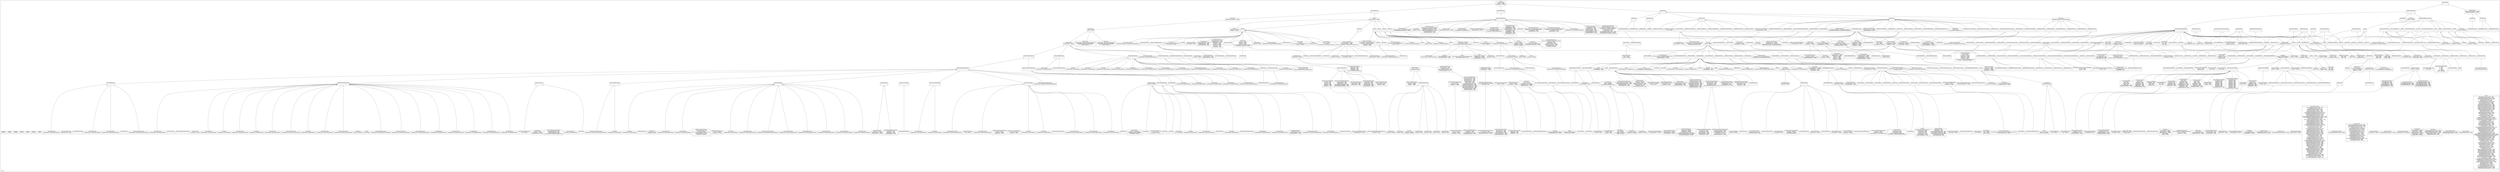 digraph "KM3 Model in DOT" {
graph[rankdir=BT,labeljust=l,labelloc=t,nodeSep=0.75,compound=true];
 subgraph "cluster_IFC2X3"{
labelloc=t
color=black
label=IFC2X3
 node[shape=record];
IfcActorSelect[label="{/IfcActorSelect/| | }"]
;
 node[shape=record];
IfcAxis2Placement[label="{/IfcAxis2Placement/| | }"]
;
 node[shape=record];
IfcBooleanOperand[label="{/IfcBooleanOperand/| | }"]
;
 node[shape=record];
IfcCharacterStyleSelect[label="{/IfcCharacterStyleSelect/| | }"]
;
 node[shape=record];
IfcClassificationNotationSelect[label="{/IfcClassificationNotationSelect/| | }"]
;
 node[shape=record];
IfcColour[label="{/IfcColour/| | }"]
 IfcColour->IfcSymbolStyleSelect[arrowhead=onormal,group=IfcSymbolStyleSelect,minlen=2,constraint=true,]
 IfcColour->IfcFillStyleSelect[arrowhead=onormal,group=IfcFillStyleSelect,minlen=2,constraint=true,]
;
 node[shape=record];
IfcCsgSelect[label="{/IfcCsgSelect/| | }"]
;
 node[shape=record];
IfcCurveFontOrScaledCurveFontSelect[label="{/IfcCurveFontOrScaledCurveFontSelect/| | }"]
;
 node[shape=record];
IfcCurveOrEdgeCurve[label="{/IfcCurveOrEdgeCurve/| | }"]
;
 node[shape=record];
IfcCurveStyleFontSelect[label="{/IfcCurveStyleFontSelect/| | }"]
 IfcCurveStyleFontSelect->IfcCurveFontOrScaledCurveFontSelect[arrowhead=onormal,group=IfcCurveFontOrScaledCurveFontSelect,minlen=2,constraint=true,]
;
 node[shape=record];
IfcDateTimeSelect[label="{/IfcDateTimeSelect/| | }"]
;
 node[shape=record];
IfcDefinedSymbolSelect[label="{/IfcDefinedSymbolSelect/| | }"]
;
 node[shape=record];
IfcDocumentSelect[label="{/IfcDocumentSelect/| | }"]
;
 node[shape=record];
IfcDraughtingCalloutElement[label="{/IfcDraughtingCalloutElement/| | }"]
;
 node[shape=record];
IfcFillAreaStyleTileShapeSelect[label="{/IfcFillAreaStyleTileShapeSelect/| | }"]
;
 node[shape=record];
IfcFillStyleSelect[label="{/IfcFillStyleSelect/| | }"]
;
 node[shape=record];
IfcGeometricSetSelect[label="{/IfcGeometricSetSelect/| | }"]
;
 node[shape=record];
IfcLayeredItem[label="{/IfcLayeredItem/| | }"]
;
 node[shape=record];
IfcLibrarySelect[label="{/IfcLibrarySelect/| | }"]
;
 node[shape=record];
IfcLightDistributionDataSourceSelect[label="{/IfcLightDistributionDataSourceSelect/| | }"]
;
 node[shape=record];
IfcMaterialSelect[label="{/IfcMaterialSelect/| | }"]
;
 node[shape=record];
IfcObjectReferenceSelect[label="{/IfcObjectReferenceSelect/| | }"]
;
 node[shape=record];
IfcPointOrVertexPoint[label="{/IfcPointOrVertexPoint/| | }"]
;
 node[shape=record];
IfcShell[label="{/IfcShell/| | }"]
;
 node[shape=record];
IfcStructuralActivityAssignmentSelect[label="{/IfcStructuralActivityAssignmentSelect/| | }"]
;
 node[shape=record];
IfcSurfaceOrFaceSurface[label="{/IfcSurfaceOrFaceSurface/| | }"]
;
 node[shape=record];
IfcSurfaceStyleElementSelect[label="{/IfcSurfaceStyleElementSelect/| | }"]
;
 node[shape=record];
IfcSymbolStyleSelect[label="{/IfcSymbolStyleSelect/| | }"]
;
 node[shape=record];
IfcTextFontSelect[label="{/IfcTextFontSelect/| | }"]
;
 node[shape=record];
IfcTextStyleSelect[label="{/IfcTextStyleSelect/| | }"]
;
 node[shape=record];
IfcUnit[label="{/IfcUnit/| | }"]
;
 node[shape=record];
IfcVectorOrDirection[label="{/IfcVectorOrDirection/| | }"]
;
 node[shape=record];
IfcValue[label="{IfcValue|IfcAbsorbedDoseMeasurevalue[0-1] : REAL\nIfcAccelerationMeasurevalue[0-1] : REAL\nIfcAmountOfSubstanceMeasurevalue[0-1] : REAL\nIfcAngularVelocityMeasurevalue[0-1] : REAL\nIfcAreaMeasurevalue[0-1] : REAL\nIfcBooleanvalue[0-1] : BOOLEAN\nIfcContextDependentMeasurevalue[0-1] : REAL\nIfcCountMeasurevalue[0-1] : NUMBER\nIfcCurvatureMeasurevalue[0-1] : REAL\nIfcDescriptiveMeasurevalue[0-1] : STRING\nIfcDoseEquivalentMeasurevalue[0-1] : REAL\nIfcDynamicViscosityMeasurevalue[0-1] : REAL\nIfcElectricCapacitanceMeasurevalue[0-1] : REAL\nIfcElectricChargeMeasurevalue[0-1] : REAL\nIfcElectricConductanceMeasurevalue[0-1] : REAL\nIfcElectricCurrentMeasurevalue[0-1] : REAL\nIfcElectricResistanceMeasurevalue[0-1] : REAL\nIfcElectricVoltageMeasurevalue[0-1] : REAL\nIfcEnergyMeasurevalue[0-1] : REAL\nIfcForceMeasurevalue[0-1] : REAL\nIfcFrequencyMeasurevalue[0-1] : REAL\nIfcHeatFluxDensityMeasurevalue[0-1] : REAL\nIfcHeatingValueMeasurevalue[0-1] : REAL\nIfcIdentifiervalue[0-1] : STRING\nIfcIlluminanceMeasurevalue[0-1] : REAL\nIfcInductanceMeasurevalue[0-1] : REAL\nIfcIntegervalue[0-1] : INTEGER\nIfcIntegerCountRateMeasurevalue[0-1] : INTEGER\nIfcIonConcentrationMeasurevalue[0-1] : REAL\nIfcIsothermalMoistureCapacityMeasurevalue[0-1] : REAL\nIfcKinematicViscosityMeasurevalue[0-1] : REAL\nIfcLabelvalue[0-1] : STRING\nIfcPositiveLengthMeasurevalue[0-1] : REAL\nIfcLengthMeasurevalue[0-1] : REAL\nIfcLinearForceMeasurevalue[0-1] : REAL\nIfcLinearMomentMeasurevalue[0-1] : REAL\nIfcLinearStiffnessMeasurevalue[0-1] : REAL\nIfcLinearVelocityMeasurevalue[0-1] : REAL\nIfcLogicalvalue[0-1] : LOGICAL\nIfcLuminousFluxMeasurevalue[0-1] : REAL\nIfcLuminousIntensityDistributionMeasurevalue[0-1] : REAL\nIfcLuminousIntensityMeasurevalue[0-1] : REAL\nIfcMagneticFluxDensityMeasurevalue[0-1] : REAL\nIfcMagneticFluxMeasurevalue[0-1] : REAL\nIfcMassDensityMeasurevalue[0-1] : REAL\nIfcMassFlowRateMeasurevalue[0-1] : REAL\nIfcMassMeasurevalue[0-1] : REAL\nIfcMassPerLengthMeasurevalue[0-1] : REAL\nIfcModulusOfElasticityMeasurevalue[0-1] : REAL\nIfcModulusOfLinearSubgradeReactionMeasurevalue[0-1] : REAL\nIfcModulusOfRotationalSubgradeReactionMeasurevalue[0-1] : REAL\nIfcModulusOfSubgradeReactionMeasurevalue[0-1] : REAL\nIfcMoistureDiffusivityMeasurevalue[0-1] : REAL\nIfcMolecularWeightMeasurevalue[0-1] : REAL\nIfcMomentOfInertiaMeasurevalue[0-1] : REAL\nIfcMonetaryMeasurevalue[0-1] : REAL\nIfcNormalisedRatioMeasurevalue[0-1] : REAL\nIfcNumericMeasurevalue[0-1] : NUMBER\nIfcPHMeasurevalue[0-1] : REAL\nIfcParameterValuevalue[0-1] : REAL\nIfcPlanarForceMeasurevalue[0-1] : REAL\nIfcPositivePlaneAngleMeasurevalue[0-1] : REAL\nIfcPlaneAngleMeasurevalue[0-1] : REAL\nIfcPositiveRatioMeasurevalue[0-1] : REAL\nIfcPowerMeasurevalue[0-1] : REAL\nIfcPressureMeasurevalue[0-1] : REAL\nIfcRadioActivityMeasurevalue[0-1] : REAL\nIfcRatioMeasurevalue[0-1] : REAL\nIfcRealvalue[0-1] : REAL\nIfcRotationalFrequencyMeasurevalue[0-1] : REAL\nIfcRotationalMassMeasurevalue[0-1] : REAL\nIfcRotationalStiffnessMeasurevalue[0-1] : REAL\nIfcSectionModulusMeasurevalue[0-1] : REAL\nIfcSectionalAreaIntegralMeasurevalue[0-1] : REAL\nIfcShearModulusMeasurevalue[0-1] : REAL\nIfcSolidAngleMeasurevalue[0-1] : REAL\nIfcSoundPowerMeasurevalue[0-1] : REAL\nIfcSoundPressureMeasurevalue[0-1] : REAL\nIfcSpecificHeatCapacityMeasurevalue[0-1] : REAL\nIfcTemperatureGradientMeasurevalue[0-1] : REAL\nIfcTextvalue[0-1] : STRING\nIfcThermalAdmittanceMeasurevalue[0-1] : REAL\nIfcThermalConductivityMeasurevalue[0-1] : REAL\nIfcThermalExpansionCoefficientMeasurevalue[0-1] : REAL\nIfcThermalResistanceMeasurevalue[0-1] : REAL\nIfcThermalTransmittanceMeasurevalue[0-1] : REAL\nIfcThermodynamicTemperatureMeasurevalue[0-1] : REAL\nIfcTimeMeasurevalue[0-1] : REAL\nIfcTimeStampvalue[0-1] : INTEGER\nIfcTorqueMeasurevalue[0-1] : REAL\nIfcVaporPermeabilityMeasurevalue[0-1] : REAL\nIfcVolumeMeasurevalue[0-1] : REAL\nIfcVolumetricFlowRateMeasurevalue[0-1] : REAL\nIfcWarpingConstantMeasurevalue[0-1] : REAL\nIfcWarpingMomentMeasurevalue[0-1] : REAL| }"]
;
 node[shape=record];
IfcTrimmingSelect[label="{IfcTrimmingSelect|IfcParameterValuevalue[0-1] : REAL| }"]
;
 node[shape=record];
IfcSpecularHighlightSelect[label="{IfcSpecularHighlightSelect|IfcSpecularRoughnessvalue[0-1] : REAL\nIfcSpecularExponentvalue[0-1] : REAL| }"]
;
 node[shape=record];
IfcSizeSelect[label="{IfcSizeSelect|IfcPositiveRatioMeasurevalue[0-1] : REAL\nIfcNormalisedRatioMeasurevalue[0-1] : REAL\nIfcPositiveLengthMeasurevalue[0-1] : REAL\nIfcDescriptiveMeasurevalue[0-1] : STRING\nIfcLengthMeasurevalue[0-1] : REAL\nIfcRatioMeasurevalue[0-1] : REAL| }"]
;
 node[shape=record];
IfcSimpleValue[label="{IfcSimpleValue|IfcLogicalvalue[0-1] : LOGICAL\nIfcLabelvalue[0-1] : STRING\nIfcTextvalue[0-1] : STRING\nIfcIdentifiervalue[0-1] : STRING\nIfcBooleanvalue[0-1] : BOOLEAN\nIfcRealvalue[0-1] : REAL\nIfcIntegervalue[0-1] : INTEGER| }"]
;
 node[shape=record];
IfcPresentationStyleSelect[label="{IfcPresentationStyleSelect|IfcNullStylevalue[0-1] : IfcNullStyle| }"]
;
 node[shape=record];
IfcOrientationSelect[label="{IfcOrientationSelect|IfcPlaneAngleMeasurevalue[0-1] : REAL| }"]
;
 node[shape=record];
IfcMetricValueSelect[label="{IfcMetricValueSelect|IfcTextvalue[0-1] : STRING| }"]
;
 node[shape=record];
IfcMeasureValue[label="{IfcMeasureValue|IfcNormalisedRatioMeasurevalue[0-1] : REAL\nIfcLuminousIntensityMeasurevalue[0-1] : REAL\nIfcAmountOfSubstanceMeasurevalue[0-1] : REAL\nIfcAreaMeasurevalue[0-1] : REAL\nIfcContextDependentMeasurevalue[0-1] : REAL\nIfcCountMeasurevalue[0-1] : NUMBER\nIfcDescriptiveMeasurevalue[0-1] : STRING\nIfcElectricCurrentMeasurevalue[0-1] : REAL\nIfcLengthMeasurevalue[0-1] : REAL\nIfcPositiveLengthMeasurevalue[0-1] : REAL\nIfcMassMeasurevalue[0-1] : REAL\nIfcNumericMeasurevalue[0-1] : NUMBER\nIfcParameterValuevalue[0-1] : REAL\nIfcPlaneAngleMeasurevalue[0-1] : REAL\nIfcPositivePlaneAngleMeasurevalue[0-1] : REAL\nIfcRatioMeasurevalue[0-1] : REAL\nIfcPositiveRatioMeasurevalue[0-1] : REAL\nIfcSolidAngleMeasurevalue[0-1] : REAL\nIfcThermodynamicTemperatureMeasurevalue[0-1] : REAL\nIfcTimeMeasurevalue[0-1] : REAL\nIfcVolumeMeasurevalue[0-1] : REAL| }"]
;
 node[shape=record];
IfcHatchLineDistanceSelect[label="{IfcHatchLineDistanceSelect|IfcPositiveLengthMeasurevalue[0-1] : REAL| }"]
;
 node[shape=record];
IfcDerivedMeasureValue[label="{IfcDerivedMeasureValue|IfcIonConcentrationMeasurevalue[0-1] : REAL\nIfcPHMeasurevalue[0-1] : REAL\nIfcHeatingValueMeasurevalue[0-1] : REAL\nIfcSoundPressureMeasurevalue[0-1] : REAL\nIfcSoundPowerMeasurevalue[0-1] : REAL\nIfcWarpingMomentMeasurevalue[0-1] : REAL\nIfcWarpingConstantMeasurevalue[0-1] : REAL\nIfcThermalExpansionCoefficientMeasurevalue[0-1] : REAL\nIfcTemperatureGradientMeasurevalue[0-1] : REAL\nIfcSectionModulusMeasurevalue[0-1] : REAL\nIfcSectionalAreaIntegralMeasurevalue[0-1] : REAL\nIfcRotationalMassMeasurevalue[0-1] : REAL\nIfcModulusOfRotationalSubgradeReactionMeasurevalue[0-1] : REAL\nIfcModulusOfLinearSubgradeReactionMeasurevalue[0-1] : REAL\nIfcMassPerLengthMeasurevalue[0-1] : REAL\nIfcCurvatureMeasurevalue[0-1] : REAL\nIfcLuminousIntensityDistributionMeasurevalue[0-1] : REAL\nIfcLinearMomentMeasurevalue[0-1] : REAL\nIfcShearModulusMeasurevalue[0-1] : REAL\nIfcRotationalStiffnessMeasurevalue[0-1] : REAL\nIfcPlanarForceMeasurevalue[0-1] : REAL\nIfcMomentOfInertiaMeasurevalue[0-1] : REAL\nIfcModulusOfElasticityMeasurevalue[0-1] : REAL\nIfcModulusOfSubgradeReactionMeasurevalue[0-1] : REAL\nIfcLinearStiffnessMeasurevalue[0-1] : REAL\nIfcLinearForceMeasurevalue[0-1] : REAL\nIfcAccelerationMeasurevalue[0-1] : REAL\nIfcTorqueMeasurevalue[0-1] : REAL\nIfcRotationalFrequencyMeasurevalue[0-1] : REAL\nIfcRadioActivityMeasurevalue[0-1] : REAL\nIfcAbsorbedDoseMeasurevalue[0-1] : REAL\nIfcElectricCapacitanceMeasurevalue[0-1] : REAL\nIfcDoseEquivalentMeasurevalue[0-1] : REAL\nIfcElectricChargeMeasurevalue[0-1] : REAL\nIfcElectricConductanceMeasurevalue[0-1] : REAL\nIfcElectricResistanceMeasurevalue[0-1] : REAL\nIfcIlluminanceMeasurevalue[0-1] : REAL\nIfcInductanceMeasurevalue[0-1] : REAL\nIfcForceMeasurevalue[0-1] : REAL\nIfcLuminousFluxMeasurevalue[0-1] : REAL\nIfcMagneticFluxMeasurevalue[0-1] : REAL\nIfcMagneticFluxDensityMeasurevalue[0-1] : REAL\nIfcMonetaryMeasurevalue[0-1] : REAL\nIfcSpecificHeatCapacityMeasurevalue[0-1] : REAL\nIfcIsothermalMoistureCapacityMeasurevalue[0-1] : REAL\nIfcMoistureDiffusivityMeasurevalue[0-1] : REAL\nIfcVaporPermeabilityMeasurevalue[0-1] : REAL\nIfcMolecularWeightMeasurevalue[0-1] : REAL\nIfcThermalConductivityMeasurevalue[0-1] : REAL\nIfcAngularVelocityMeasurevalue[0-1] : REAL\nIfcDynamicViscosityMeasurevalue[0-1] : REAL\nIfcElectricVoltageMeasurevalue[0-1] : REAL\nIfcEnergyMeasurevalue[0-1] : REAL\nIfcFrequencyMeasurevalue[0-1] : REAL\nIfcHeatFluxDensityMeasurevalue[0-1] : REAL\nIfcIntegerCountRateMeasurevalue[0-1] : INTEGER\nIfcKinematicViscosityMeasurevalue[0-1] : REAL\nIfcLinearVelocityMeasurevalue[0-1] : REAL\nIfcMassDensityMeasurevalue[0-1] : REAL\nIfcMassFlowRateMeasurevalue[0-1] : REAL\nIfcPowerMeasurevalue[0-1] : REAL\nIfcPressureMeasurevalue[0-1] : REAL\nIfcThermalAdmittanceMeasurevalue[0-1] : REAL\nIfcThermalResistanceMeasurevalue[0-1] : REAL\nIfcThermalTransmittanceMeasurevalue[0-1] : REAL\nIfcTimeStampvalue[0-1] : INTEGER\nIfcVolumetricFlowRateMeasurevalue[0-1] : REAL| }"]
;
 node[shape=record];
IfcConditionCriterionSelect[label="{IfcConditionCriterionSelect|IfcLabelvalue[0-1] : STRING| }"]
;
 node[shape=record];
IfcColourOrFactor[label="{IfcColourOrFactor|IfcNormalisedRatioMeasurevalue[0-1] : REAL| }"]
;
 node[shape=record];
IfcAppliedValueSelect[label="{IfcAppliedValueSelect|IfcMonetaryMeasurevalue[0-1] : REAL\nIfcRatioMeasurevalue[0-1] : REAL| }"]
;
 node[shape=record];
Ifc2DCompositeCurve[label="{Ifc2DCompositeCurve| | }"]
 Ifc2DCompositeCurve->IfcCompositeCurve[arrowhead=onormal,group=IfcCompositeCurve,minlen=2,constraint=true,]
;
 node[shape=record];
IfcActionRequest[label="{IfcActionRequest|RequestID : STRING| }"]
 IfcActionRequest->IfcControl[arrowhead=onormal,group=IfcControl,minlen=2,constraint=true,]
;
 node[shape=record];
IfcActor[label="{IfcActor| | }"]
 IfcActor->IfcObject[arrowhead=onormal,group=IfcObject,minlen=2,constraint=true,]
;
 node[shape=record];
IfcActorRole[label="{IfcActorRole|Role : IfcRoleEnum\nUserDefinedRole[0-1] : STRING\nDescription[0-1] : STRING| }"]
;
 node[shape=record];
IfcActuatorType[label="{IfcActuatorType|PredefinedType : IfcActuatorTypeEnum| }"]
 IfcActuatorType->IfcDistributionControlElementType[arrowhead=onormal,group=IfcDistributionControlElementType,minlen=2,constraint=true,]
;
 node[shape=record];
IfcAddress[label="{IfcAddress|Purpose[0-1] : IfcAddressTypeEnum\nDescription[0-1] : STRING\nUserDefinedPurpose[0-1] : STRING| }"]
 IfcAddress->IfcObjectReferenceSelect[arrowhead=onormal,group=IfcObjectReferenceSelect,minlen=2,constraint=true,]
;
 node[shape=record];
IfcAirTerminalBoxType[label="{IfcAirTerminalBoxType|PredefinedType : IfcAirTerminalBoxTypeEnum| }"]
 IfcAirTerminalBoxType->IfcFlowControllerType[arrowhead=onormal,group=IfcFlowControllerType,minlen=2,constraint=true,]
;
 node[shape=record];
IfcAirTerminalType[label="{IfcAirTerminalType|PredefinedType : IfcAirTerminalTypeEnum| }"]
 IfcAirTerminalType->IfcFlowTerminalType[arrowhead=onormal,group=IfcFlowTerminalType,minlen=2,constraint=true,]
;
 node[shape=record];
IfcAirToAirHeatRecoveryType[label="{IfcAirToAirHeatRecoveryType|PredefinedType : IfcAirToAirHeatRecoveryTypeEnum| }"]
 IfcAirToAirHeatRecoveryType->IfcEnergyConversionDeviceType[arrowhead=onormal,group=IfcEnergyConversionDeviceType,minlen=2,constraint=true,]
;
 node[shape=record];
IfcAlarmType[label="{IfcAlarmType|PredefinedType : IfcAlarmTypeEnum| }"]
 IfcAlarmType->IfcDistributionControlElementType[arrowhead=onormal,group=IfcDistributionControlElementType,minlen=2,constraint=true,]
;
 node[shape=record];
IfcAngularDimension[label="{IfcAngularDimension| | }"]
 IfcAngularDimension->IfcDimensionCurveDirectedCallout[arrowhead=onormal,group=IfcDimensionCurveDirectedCallout,minlen=2,constraint=true,]
;
 node[shape=record];
IfcAnnotation[label="{IfcAnnotation| | }"]
 IfcAnnotation->IfcProduct[arrowhead=onormal,group=IfcProduct,minlen=2,constraint=true,]
;
 node[shape=record];
IfcAnnotationCurveOccurrence[label="{IfcAnnotationCurveOccurrence| | }"]
 IfcAnnotationCurveOccurrence->IfcDraughtingCalloutElement[arrowhead=onormal,group=IfcDraughtingCalloutElement,minlen=2,constraint=true,]
 IfcAnnotationCurveOccurrence->IfcAnnotationOccurrence[arrowhead=onormal,group=IfcAnnotationOccurrence,minlen=2,constraint=true,]
;
 node[shape=record];
IfcAnnotationFillArea[label="{IfcAnnotationFillArea| | }"]
 IfcAnnotationFillArea->IfcGeometricRepresentationItem[arrowhead=onormal,group=IfcGeometricRepresentationItem,minlen=2,constraint=true,]
;
 node[shape=record];
IfcAnnotationFillAreaOccurrence[label="{IfcAnnotationFillAreaOccurrence|GlobalOrLocal[0-1] : IfcGlobalOrLocalEnum| }"]
 IfcAnnotationFillAreaOccurrence->IfcAnnotationOccurrence[arrowhead=onormal,group=IfcAnnotationOccurrence,minlen=2,constraint=true,]
;
 node[shape=record];
IfcAnnotationOccurrence[label="{IfcAnnotationOccurrence| | }"]
 IfcAnnotationOccurrence->IfcStyledItem[arrowhead=onormal,group=IfcStyledItem,minlen=2,constraint=true,]
;
 node[shape=record];
IfcAnnotationSurface[label="{IfcAnnotationSurface| | }"]
 IfcAnnotationSurface->IfcGeometricRepresentationItem[arrowhead=onormal,group=IfcGeometricRepresentationItem,minlen=2,constraint=true,]
;
 node[shape=record];
IfcAnnotationSurfaceOccurrence[label="{IfcAnnotationSurfaceOccurrence| | }"]
 IfcAnnotationSurfaceOccurrence->IfcAnnotationOccurrence[arrowhead=onormal,group=IfcAnnotationOccurrence,minlen=2,constraint=true,]
;
 node[shape=record];
IfcAnnotationSymbolOccurrence[label="{IfcAnnotationSymbolOccurrence| | }"]
 IfcAnnotationSymbolOccurrence->IfcDraughtingCalloutElement[arrowhead=onormal,group=IfcDraughtingCalloutElement,minlen=2,constraint=true,]
 IfcAnnotationSymbolOccurrence->IfcAnnotationOccurrence[arrowhead=onormal,group=IfcAnnotationOccurrence,minlen=2,constraint=true,]
;
 node[shape=record];
IfcAnnotationTextOccurrence[label="{IfcAnnotationTextOccurrence| | }"]
 IfcAnnotationTextOccurrence->IfcDraughtingCalloutElement[arrowhead=onormal,group=IfcDraughtingCalloutElement,minlen=2,constraint=true,]
 IfcAnnotationTextOccurrence->IfcAnnotationOccurrence[arrowhead=onormal,group=IfcAnnotationOccurrence,minlen=2,constraint=true,]
;
 node[shape=record];
IfcApplication[label="{IfcApplication|Version : STRING\nApplicationFullName : STRING\nApplicationIdentifier : STRING| }"]
;
 node[shape=record];
IfcAppliedValue[label="{IfcAppliedValue|Name[0-1] : STRING\nDescription[0-1] : STRING| }"]
 IfcAppliedValue->IfcObjectReferenceSelect[arrowhead=onormal,group=IfcObjectReferenceSelect,minlen=2,constraint=true,]
;
 node[shape=record];
IfcAppliedValueRelationship[label="{IfcAppliedValueRelationship|ArithmeticOperator : IfcArithmeticOperatorEnum\nName[0-1] : STRING\nDescription[0-1] : STRING| }"]
;
 node[shape=record];
IfcApproval[label="{IfcApproval|Description[0-1] : STRING\nApprovalStatus[0-1] : STRING\nApprovalLevel[0-1] : STRING\nApprovalQualifier[0-1] : STRING\nName : STRING\nIdentifier : STRING| }"]
;
 node[shape=record];
IfcApprovalActorRelationship[label="{IfcApprovalActorRelationship| | }"]
;
 node[shape=record];
IfcApprovalPropertyRelationship[label="{IfcApprovalPropertyRelationship| | }"]
;
 node[shape=record];
IfcApprovalRelationship[label="{IfcApprovalRelationship|Description[0-1] : STRING\nName : STRING| }"]
;
 node[shape=record];
IfcArbitraryClosedProfileDef[label="{IfcArbitraryClosedProfileDef| | }"]
 IfcArbitraryClosedProfileDef->IfcProfileDef[arrowhead=onormal,group=IfcProfileDef,minlen=2,constraint=true,]
;
 node[shape=record];
IfcArbitraryOpenProfileDef[label="{IfcArbitraryOpenProfileDef| | }"]
 IfcArbitraryOpenProfileDef->IfcProfileDef[arrowhead=onormal,group=IfcProfileDef,minlen=2,constraint=true,]
;
 node[shape=record];
IfcArbitraryProfileDefWithVoids[label="{IfcArbitraryProfileDefWithVoids| | }"]
 IfcArbitraryProfileDefWithVoids->IfcArbitraryClosedProfileDef[arrowhead=onormal,group=IfcArbitraryClosedProfileDef,minlen=2,constraint=true,]
;
 node[shape=record];
IfcAsset[label="{IfcAsset|AssetID : STRING| }"]
 IfcAsset->IfcGroup[arrowhead=onormal,group=IfcGroup,minlen=2,constraint=true,]
;
 node[shape=record];
IfcAsymmetricIShapeProfileDef[label="{IfcAsymmetricIShapeProfileDef|TopFlangeWidth : REAL\nTopFlangeThickness[0-1] : REAL\nTopFlangeFilletRadius[0-1] : REAL\nCentreOfGravityInY[0-1] : REAL| }"]
 IfcAsymmetricIShapeProfileDef->IfcIShapeProfileDef[arrowhead=onormal,group=IfcIShapeProfileDef,minlen=2,constraint=true,]
;
 node[shape=record];
IfcAxis1Placement[label="{IfcAxis1Placement| | }"]
 IfcAxis1Placement->IfcPlacement[arrowhead=onormal,group=IfcPlacement,minlen=2,constraint=true,]
;
 node[shape=record];
IfcAxis2Placement2D[label="{IfcAxis2Placement2D| | }"]
 IfcAxis2Placement2D->IfcAxis2Placement[arrowhead=onormal,group=IfcAxis2Placement,minlen=2,constraint=true,]
 IfcAxis2Placement2D->IfcPlacement[arrowhead=onormal,group=IfcPlacement,minlen=2,constraint=true,]
;
 node[shape=record];
IfcAxis2Placement3D[label="{IfcAxis2Placement3D| | }"]
 IfcAxis2Placement3D->IfcAxis2Placement[arrowhead=onormal,group=IfcAxis2Placement,minlen=2,constraint=true,]
 IfcAxis2Placement3D->IfcPlacement[arrowhead=onormal,group=IfcPlacement,minlen=2,constraint=true,]
;
 node[shape=record];
IfcBSplineCurve[label="{IfcBSplineCurve|Degree : INTEGER\nCurveForm : IfcBSplineCurveForm\nClosedCurve : LOGICAL\nSelfIntersect : LOGICAL| }"]
 IfcBSplineCurve->IfcBoundedCurve[arrowhead=onormal,group=IfcBoundedCurve,minlen=2,constraint=true,]
;
 node[shape=record];
IfcBeam[label="{IfcBeam| | }"]
 IfcBeam->IfcBuildingElement[arrowhead=onormal,group=IfcBuildingElement,minlen=2,constraint=true,]
;
 node[shape=record];
IfcBeamType[label="{IfcBeamType|PredefinedType : IfcBeamTypeEnum| }"]
 IfcBeamType->IfcBuildingElementType[arrowhead=onormal,group=IfcBuildingElementType,minlen=2,constraint=true,]
;
 node[shape=record];
IfcBezierCurve[label="{IfcBezierCurve| | }"]
 IfcBezierCurve->IfcBSplineCurve[arrowhead=onormal,group=IfcBSplineCurve,minlen=2,constraint=true,]
;
 node[shape=record];
IfcBlobTexture[label="{IfcBlobTexture|RasterFormat : STRING\nRasterCode : BOOLEAN| }"]
 IfcBlobTexture->IfcSurfaceTexture[arrowhead=onormal,group=IfcSurfaceTexture,minlen=2,constraint=true,]
;
 node[shape=record];
IfcBlock[label="{IfcBlock|XLength : REAL\nYLength : REAL\nZLength : REAL| }"]
 IfcBlock->IfcCsgPrimitive3D[arrowhead=onormal,group=IfcCsgPrimitive3D,minlen=2,constraint=true,]
;
 node[shape=record];
IfcBoilerType[label="{IfcBoilerType|PredefinedType : IfcBoilerTypeEnum| }"]
 IfcBoilerType->IfcEnergyConversionDeviceType[arrowhead=onormal,group=IfcEnergyConversionDeviceType,minlen=2,constraint=true,]
;
 node[shape=record];
IfcBooleanClippingResult[label="{IfcBooleanClippingResult| | }"]
 IfcBooleanClippingResult->IfcBooleanResult[arrowhead=onormal,group=IfcBooleanResult,minlen=2,constraint=true,]
;
 node[shape=record];
IfcBooleanResult[label="{IfcBooleanResult|Operator : IfcBooleanOperator| }"]
 IfcBooleanResult->IfcBooleanOperand[arrowhead=onormal,group=IfcBooleanOperand,minlen=2,constraint=true,]
 IfcBooleanResult->IfcCsgSelect[arrowhead=onormal,group=IfcCsgSelect,minlen=2,constraint=true,]
 IfcBooleanResult->IfcGeometricRepresentationItem[arrowhead=onormal,group=IfcGeometricRepresentationItem,minlen=2,constraint=true,]
;
 node[shape=record];
IfcBoundaryCondition[label="{IfcBoundaryCondition|Name[0-1] : STRING| }"]
;
 node[shape=record];
IfcBoundaryEdgeCondition[label="{IfcBoundaryEdgeCondition|LinearStiffnessByLengthX[0-1] : REAL\nLinearStiffnessByLengthY[0-1] : REAL\nLinearStiffnessByLengthZ[0-1] : REAL\nRotationalStiffnessByLengthX[0-1] : REAL\nRotationalStiffnessByLengthY[0-1] : REAL\nRotationalStiffnessByLengthZ[0-1] : REAL| }"]
 IfcBoundaryEdgeCondition->IfcBoundaryCondition[arrowhead=onormal,group=IfcBoundaryCondition,minlen=2,constraint=true,]
;
 node[shape=record];
IfcBoundaryFaceCondition[label="{IfcBoundaryFaceCondition|LinearStiffnessByAreaX[0-1] : REAL\nLinearStiffnessByAreaY[0-1] : REAL\nLinearStiffnessByAreaZ[0-1] : REAL| }"]
 IfcBoundaryFaceCondition->IfcBoundaryCondition[arrowhead=onormal,group=IfcBoundaryCondition,minlen=2,constraint=true,]
;
 node[shape=record];
IfcBoundaryNodeCondition[label="{IfcBoundaryNodeCondition|LinearStiffnessX[0-1] : REAL\nLinearStiffnessY[0-1] : REAL\nLinearStiffnessZ[0-1] : REAL\nRotationalStiffnessX[0-1] : REAL\nRotationalStiffnessY[0-1] : REAL\nRotationalStiffnessZ[0-1] : REAL| }"]
 IfcBoundaryNodeCondition->IfcBoundaryCondition[arrowhead=onormal,group=IfcBoundaryCondition,minlen=2,constraint=true,]
;
 node[shape=record];
IfcBoundaryNodeConditionWarping[label="{IfcBoundaryNodeConditionWarping|WarpingStiffness[0-1] : REAL| }"]
 IfcBoundaryNodeConditionWarping->IfcBoundaryNodeCondition[arrowhead=onormal,group=IfcBoundaryNodeCondition,minlen=2,constraint=true,]
;
 node[shape=record];
IfcBoundedCurve[label="{IfcBoundedCurve| | }"]
 IfcBoundedCurve->IfcCurveOrEdgeCurve[arrowhead=onormal,group=IfcCurveOrEdgeCurve,minlen=2,constraint=true,]
 IfcBoundedCurve->IfcCurve[arrowhead=onormal,group=IfcCurve,minlen=2,constraint=true,]
;
 node[shape=record];
IfcBoundedSurface[label="{IfcBoundedSurface| | }"]
 IfcBoundedSurface->IfcSurface[arrowhead=onormal,group=IfcSurface,minlen=2,constraint=true,]
;
 node[shape=record];
IfcBoundingBox[label="{IfcBoundingBox|XDim : REAL\nYDim : REAL\nZDim : REAL| }"]
 IfcBoundingBox->IfcGeometricRepresentationItem[arrowhead=onormal,group=IfcGeometricRepresentationItem,minlen=2,constraint=true,]
;
 node[shape=record];
IfcBoxedHalfSpace[label="{IfcBoxedHalfSpace| | }"]
 IfcBoxedHalfSpace->IfcHalfSpaceSolid[arrowhead=onormal,group=IfcHalfSpaceSolid,minlen=2,constraint=true,]
;
 node[shape=record];
IfcBuilding[label="{IfcBuilding|ElevationOfRefHeight[0-1] : REAL\nElevationOfTerrain[0-1] : REAL| }"]
 IfcBuilding->IfcSpatialStructureElement[arrowhead=onormal,group=IfcSpatialStructureElement,minlen=2,constraint=true,]
;
 node[shape=record];
IfcBuildingElement[label="{IfcBuildingElement| | }"]
 IfcBuildingElement->IfcElement[arrowhead=onormal,group=IfcElement,minlen=2,constraint=true,]
;
 node[shape=record];
IfcBuildingElementComponent[label="{IfcBuildingElementComponent| | }"]
 IfcBuildingElementComponent->IfcBuildingElement[arrowhead=onormal,group=IfcBuildingElement,minlen=2,constraint=true,]
;
 node[shape=record];
IfcBuildingElementPart[label="{IfcBuildingElementPart| | }"]
 IfcBuildingElementPart->IfcBuildingElementComponent[arrowhead=onormal,group=IfcBuildingElementComponent,minlen=2,constraint=true,]
;
 node[shape=record];
IfcBuildingElementProxy[label="{IfcBuildingElementProxy|CompositionType[0-1] : IfcElementCompositionEnum| }"]
 IfcBuildingElementProxy->IfcBuildingElement[arrowhead=onormal,group=IfcBuildingElement,minlen=2,constraint=true,]
;
 node[shape=record];
IfcBuildingElementProxyType[label="{IfcBuildingElementProxyType|PredefinedType : IfcBuildingElementProxyTypeEnum| }"]
 IfcBuildingElementProxyType->IfcBuildingElementType[arrowhead=onormal,group=IfcBuildingElementType,minlen=2,constraint=true,]
;
 node[shape=record];
IfcBuildingElementType[label="{IfcBuildingElementType| | }"]
 IfcBuildingElementType->IfcElementType[arrowhead=onormal,group=IfcElementType,minlen=2,constraint=true,]
;
 node[shape=record];
IfcBuildingStorey[label="{IfcBuildingStorey|Elevation[0-1] : REAL| }"]
 IfcBuildingStorey->IfcSpatialStructureElement[arrowhead=onormal,group=IfcSpatialStructureElement,minlen=2,constraint=true,]
;
 node[shape=record];
IfcCShapeProfileDef[label="{IfcCShapeProfileDef|Depth : REAL\nWidth : REAL\nWallThickness : REAL\nGirth : REAL\nInternalFilletRadius[0-1] : REAL\nCentreOfGravityInX[0-1] : REAL| }"]
 IfcCShapeProfileDef->IfcParameterizedProfileDef[arrowhead=onormal,group=IfcParameterizedProfileDef,minlen=2,constraint=true,]
;
 node[shape=record];
IfcCableCarrierFittingType[label="{IfcCableCarrierFittingType|PredefinedType : IfcCableCarrierFittingTypeEnum| }"]
 IfcCableCarrierFittingType->IfcFlowFittingType[arrowhead=onormal,group=IfcFlowFittingType,minlen=2,constraint=true,]
;
 node[shape=record];
IfcCableCarrierSegmentType[label="{IfcCableCarrierSegmentType|PredefinedType : IfcCableCarrierSegmentTypeEnum| }"]
 IfcCableCarrierSegmentType->IfcFlowSegmentType[arrowhead=onormal,group=IfcFlowSegmentType,minlen=2,constraint=true,]
;
 node[shape=record];
IfcCableSegmentType[label="{IfcCableSegmentType|PredefinedType : IfcCableSegmentTypeEnum| }"]
 IfcCableSegmentType->IfcFlowSegmentType[arrowhead=onormal,group=IfcFlowSegmentType,minlen=2,constraint=true,]
;
 node[shape=record];
IfcCalendarDate[label="{IfcCalendarDate|DayComponent : INTEGER\nMonthComponent : INTEGER\nYearComponent : INTEGER| }"]
 IfcCalendarDate->IfcDateTimeSelect[arrowhead=onormal,group=IfcDateTimeSelect,minlen=2,constraint=true,]
 IfcCalendarDate->IfcObjectReferenceSelect[arrowhead=onormal,group=IfcObjectReferenceSelect,minlen=2,constraint=true,]
;
 node[shape=record];
IfcCartesianPoint[label="{IfcCartesianPoint|Coordinates[13] : REAL| }"]
 IfcCartesianPoint->IfcPoint[arrowhead=onormal,group=IfcPoint,minlen=2,constraint=true,]
;
 node[shape=record];
IfcCartesianTransformationOperator[label="{IfcCartesianTransformationOperator|Scale[0-1] : REAL| }"]
 IfcCartesianTransformationOperator->IfcGeometricRepresentationItem[arrowhead=onormal,group=IfcGeometricRepresentationItem,minlen=2,constraint=true,]
;
 node[shape=record];
IfcCartesianTransformationOperator2D[label="{IfcCartesianTransformationOperator2D| | }"]
 IfcCartesianTransformationOperator2D->IfcCartesianTransformationOperator[arrowhead=onormal,group=IfcCartesianTransformationOperator,minlen=2,constraint=true,]
;
 node[shape=record];
IfcCartesianTransformationOperator2DnonUniform[label="{IfcCartesianTransformationOperator2DnonUniform|Scale2[0-1] : REAL| }"]
 IfcCartesianTransformationOperator2DnonUniform->IfcCartesianTransformationOperator2D[arrowhead=onormal,group=IfcCartesianTransformationOperator2D,minlen=2,constraint=true,]
;
 node[shape=record];
IfcCartesianTransformationOperator3D[label="{IfcCartesianTransformationOperator3D| | }"]
 IfcCartesianTransformationOperator3D->IfcCartesianTransformationOperator[arrowhead=onormal,group=IfcCartesianTransformationOperator,minlen=2,constraint=true,]
;
 node[shape=record];
IfcCartesianTransformationOperator3DnonUniform[label="{IfcCartesianTransformationOperator3DnonUniform|Scale2[0-1] : REAL\nScale3[0-1] : REAL| }"]
 IfcCartesianTransformationOperator3DnonUniform->IfcCartesianTransformationOperator3D[arrowhead=onormal,group=IfcCartesianTransformationOperator3D,minlen=2,constraint=true,]
;
 node[shape=record];
IfcCenterLineProfileDef[label="{IfcCenterLineProfileDef|Thickness : REAL| }"]
 IfcCenterLineProfileDef->IfcArbitraryOpenProfileDef[arrowhead=onormal,group=IfcArbitraryOpenProfileDef,minlen=2,constraint=true,]
;
 node[shape=record];
IfcChamferEdgeFeature[label="{IfcChamferEdgeFeature|Width[0-1] : REAL\nHeight[0-1] : REAL| }"]
 IfcChamferEdgeFeature->IfcEdgeFeature[arrowhead=onormal,group=IfcEdgeFeature,minlen=2,constraint=true,]
;
 node[shape=record];
IfcChillerType[label="{IfcChillerType|PredefinedType : IfcChillerTypeEnum| }"]
 IfcChillerType->IfcEnergyConversionDeviceType[arrowhead=onormal,group=IfcEnergyConversionDeviceType,minlen=2,constraint=true,]
;
 node[shape=record];
IfcCircle[label="{IfcCircle|Radius : REAL| }"]
 IfcCircle->IfcConic[arrowhead=onormal,group=IfcConic,minlen=2,constraint=true,]
;
 node[shape=record];
IfcCircleHollowProfileDef[label="{IfcCircleHollowProfileDef|WallThickness : REAL| }"]
 IfcCircleHollowProfileDef->IfcCircleProfileDef[arrowhead=onormal,group=IfcCircleProfileDef,minlen=2,constraint=true,]
;
 node[shape=record];
IfcCircleProfileDef[label="{IfcCircleProfileDef|Radius : REAL| }"]
 IfcCircleProfileDef->IfcParameterizedProfileDef[arrowhead=onormal,group=IfcParameterizedProfileDef,minlen=2,constraint=true,]
;
 node[shape=record];
IfcClassification[label="{IfcClassification|Source : STRING\nEdition : STRING\nName : STRING| }"]
;
 node[shape=record];
IfcClassificationItem[label="{IfcClassificationItem|Title : STRING| }"]
;
 node[shape=record];
IfcClassificationItemRelationship[label="{IfcClassificationItemRelationship| | }"]
;
 node[shape=record];
IfcClassificationNotation[label="{IfcClassificationNotation| | }"]
 IfcClassificationNotation->IfcClassificationNotationSelect[arrowhead=onormal,group=IfcClassificationNotationSelect,minlen=2,constraint=true,]
;
 node[shape=record];
IfcClassificationNotationFacet[label="{IfcClassificationNotationFacet|NotationValue : STRING| }"]
;
 node[shape=record];
IfcClassificationReference[label="{IfcClassificationReference| | }"]
 IfcClassificationReference->IfcClassificationNotationSelect[arrowhead=onormal,group=IfcClassificationNotationSelect,minlen=2,constraint=true,]
 IfcClassificationReference->IfcExternalReference[arrowhead=onormal,group=IfcExternalReference,minlen=2,constraint=true,]
;
 node[shape=record];
IfcClosedShell[label="{IfcClosedShell| | }"]
 IfcClosedShell->IfcShell[arrowhead=onormal,group=IfcShell,minlen=2,constraint=true,]
 IfcClosedShell->IfcConnectedFaceSet[arrowhead=onormal,group=IfcConnectedFaceSet,minlen=2,constraint=true,]
;
 node[shape=record];
IfcCoilType[label="{IfcCoilType|PredefinedType : IfcCoilTypeEnum| }"]
 IfcCoilType->IfcEnergyConversionDeviceType[arrowhead=onormal,group=IfcEnergyConversionDeviceType,minlen=2,constraint=true,]
;
 node[shape=record];
IfcColourRgb[label="{IfcColourRgb|Red : REAL\nGreen : REAL\nBlue : REAL| }"]
 IfcColourRgb->IfcColourSpecification[arrowhead=onormal,group=IfcColourSpecification,minlen=2,constraint=true,]
;
 node[shape=record];
IfcColourSpecification[label="{IfcColourSpecification|Name[0-1] : STRING| }"]
 IfcColourSpecification->IfcColour[arrowhead=onormal,group=IfcColour,minlen=2,constraint=true,]
;
 node[shape=record];
IfcColumn[label="{IfcColumn| | }"]
 IfcColumn->IfcBuildingElement[arrowhead=onormal,group=IfcBuildingElement,minlen=2,constraint=true,]
;
 node[shape=record];
IfcColumnType[label="{IfcColumnType|PredefinedType : IfcColumnTypeEnum| }"]
 IfcColumnType->IfcBuildingElementType[arrowhead=onormal,group=IfcBuildingElementType,minlen=2,constraint=true,]
;
 node[shape=record];
IfcComplexProperty[label="{IfcComplexProperty|UsageName : STRING| }"]
 IfcComplexProperty->IfcProperty[arrowhead=onormal,group=IfcProperty,minlen=2,constraint=true,]
;
 node[shape=record];
IfcCompositeCurve[label="{IfcCompositeCurve|SelfIntersect : LOGICAL| }"]
 IfcCompositeCurve->IfcBoundedCurve[arrowhead=onormal,group=IfcBoundedCurve,minlen=2,constraint=true,]
;
 node[shape=record];
IfcCompositeCurveSegment[label="{IfcCompositeCurveSegment|Transition : IfcTransitionCode\nSameSense : BOOLEAN| }"]
 IfcCompositeCurveSegment->IfcGeometricRepresentationItem[arrowhead=onormal,group=IfcGeometricRepresentationItem,minlen=2,constraint=true,]
;
 node[shape=record];
IfcCompositeProfileDef[label="{IfcCompositeProfileDef|Label[0-1] : STRING| }"]
 IfcCompositeProfileDef->IfcProfileDef[arrowhead=onormal,group=IfcProfileDef,minlen=2,constraint=true,]
;
 node[shape=record];
IfcCompressorType[label="{IfcCompressorType|PredefinedType : IfcCompressorTypeEnum| }"]
 IfcCompressorType->IfcFlowMovingDeviceType[arrowhead=onormal,group=IfcFlowMovingDeviceType,minlen=2,constraint=true,]
;
 node[shape=record];
IfcCondenserType[label="{IfcCondenserType|PredefinedType : IfcCondenserTypeEnum| }"]
 IfcCondenserType->IfcEnergyConversionDeviceType[arrowhead=onormal,group=IfcEnergyConversionDeviceType,minlen=2,constraint=true,]
;
 node[shape=record];
IfcCondition[label="{IfcCondition| | }"]
 IfcCondition->IfcGroup[arrowhead=onormal,group=IfcGroup,minlen=2,constraint=true,]
;
 node[shape=record];
IfcConditionCriterion[label="{IfcConditionCriterion| | }"]
 IfcConditionCriterion->IfcControl[arrowhead=onormal,group=IfcControl,minlen=2,constraint=true,]
;
 node[shape=record];
IfcConic[label="{IfcConic| | }"]
 IfcConic->IfcCurve[arrowhead=onormal,group=IfcCurve,minlen=2,constraint=true,]
;
 node[shape=record];
IfcConnectedFaceSet[label="{IfcConnectedFaceSet| | }"]
 IfcConnectedFaceSet->IfcTopologicalRepresentationItem[arrowhead=onormal,group=IfcTopologicalRepresentationItem,minlen=2,constraint=true,]
;
 node[shape=record];
IfcConnectionCurveGeometry[label="{IfcConnectionCurveGeometry| | }"]
 IfcConnectionCurveGeometry->IfcConnectionGeometry[arrowhead=onormal,group=IfcConnectionGeometry,minlen=2,constraint=true,]
;
 node[shape=record];
IfcConnectionGeometry[label="{IfcConnectionGeometry| | }"]
;
 node[shape=record];
IfcConnectionPointEccentricity[label="{IfcConnectionPointEccentricity|EccentricityInX[0-1] : REAL\nEccentricityInY[0-1] : REAL\nEccentricityInZ[0-1] : REAL| }"]
 IfcConnectionPointEccentricity->IfcConnectionPointGeometry[arrowhead=onormal,group=IfcConnectionPointGeometry,minlen=2,constraint=true,]
;
 node[shape=record];
IfcConnectionPointGeometry[label="{IfcConnectionPointGeometry| | }"]
 IfcConnectionPointGeometry->IfcConnectionGeometry[arrowhead=onormal,group=IfcConnectionGeometry,minlen=2,constraint=true,]
;
 node[shape=record];
IfcConnectionPortGeometry[label="{IfcConnectionPortGeometry| | }"]
 IfcConnectionPortGeometry->IfcConnectionGeometry[arrowhead=onormal,group=IfcConnectionGeometry,minlen=2,constraint=true,]
;
 node[shape=record];
IfcConnectionSurfaceGeometry[label="{IfcConnectionSurfaceGeometry| | }"]
 IfcConnectionSurfaceGeometry->IfcConnectionGeometry[arrowhead=onormal,group=IfcConnectionGeometry,minlen=2,constraint=true,]
;
 node[shape=record];
IfcConstraint[label="{IfcConstraint|Name : STRING\nDescription[0-1] : STRING\nConstraintGrade : IfcConstraintEnum\nConstraintSource[0-1] : STRING\nUserDefinedGrade[0-1] : STRING| }"]
;
 node[shape=record];
IfcConstraintAggregationRelationship[label="{IfcConstraintAggregationRelationship|Name[0-1] : STRING\nDescription[0-1] : STRING\nLogicalAggregator : IfcLogicalOperatorEnum| }"]
;
 node[shape=record];
IfcConstraintClassificationRelationship[label="{IfcConstraintClassificationRelationship| | }"]
;
 node[shape=record];
IfcConstraintRelationship[label="{IfcConstraintRelationship|Name[0-1] : STRING\nDescription[0-1] : STRING| }"]
;
 node[shape=record];
IfcConstructionEquipmentResource[label="{IfcConstructionEquipmentResource| | }"]
 IfcConstructionEquipmentResource->IfcConstructionResource[arrowhead=onormal,group=IfcConstructionResource,minlen=2,constraint=true,]
;
 node[shape=record];
IfcConstructionMaterialResource[label="{IfcConstructionMaterialResource|UsageRatio[0-1] : REAL| }"]
 IfcConstructionMaterialResource->IfcConstructionResource[arrowhead=onormal,group=IfcConstructionResource,minlen=2,constraint=true,]
;
 node[shape=record];
IfcConstructionProductResource[label="{IfcConstructionProductResource| | }"]
 IfcConstructionProductResource->IfcConstructionResource[arrowhead=onormal,group=IfcConstructionResource,minlen=2,constraint=true,]
;
 node[shape=record];
IfcConstructionResource[label="{IfcConstructionResource|ResourceIdentifier[0-1] : STRING\nResourceGroup[0-1] : STRING\nResourceConsumption[0-1] : IfcResourceConsumptionEnum| }"]
 IfcConstructionResource->IfcResource[arrowhead=onormal,group=IfcResource,minlen=2,constraint=true,]
;
 node[shape=record];
IfcContextDependentUnit[label="{IfcContextDependentUnit|Name : STRING| }"]
 IfcContextDependentUnit->IfcNamedUnit[arrowhead=onormal,group=IfcNamedUnit,minlen=2,constraint=true,]
;
 node[shape=record];
IfcControl[label="{IfcControl| | }"]
 IfcControl->IfcObject[arrowhead=onormal,group=IfcObject,minlen=2,constraint=true,]
;
 node[shape=record];
IfcControllerType[label="{IfcControllerType|PredefinedType : IfcControllerTypeEnum| }"]
 IfcControllerType->IfcDistributionControlElementType[arrowhead=onormal,group=IfcDistributionControlElementType,minlen=2,constraint=true,]
;
 node[shape=record];
IfcConversionBasedUnit[label="{IfcConversionBasedUnit|Name : STRING| }"]
 IfcConversionBasedUnit->IfcNamedUnit[arrowhead=onormal,group=IfcNamedUnit,minlen=2,constraint=true,]
;
 node[shape=record];
IfcCooledBeamType[label="{IfcCooledBeamType|PredefinedType : IfcCooledBeamTypeEnum| }"]
 IfcCooledBeamType->IfcEnergyConversionDeviceType[arrowhead=onormal,group=IfcEnergyConversionDeviceType,minlen=2,constraint=true,]
;
 node[shape=record];
IfcCoolingTowerType[label="{IfcCoolingTowerType|PredefinedType : IfcCoolingTowerTypeEnum| }"]
 IfcCoolingTowerType->IfcEnergyConversionDeviceType[arrowhead=onormal,group=IfcEnergyConversionDeviceType,minlen=2,constraint=true,]
;
 node[shape=record];
IfcCoordinatedUniversalTimeOffset[label="{IfcCoordinatedUniversalTimeOffset|HourOffset : INTEGER\nMinuteOffset[0-1] : INTEGER\nSense : IfcAheadOrBehind| }"]
;
 node[shape=record];
IfcCostItem[label="{IfcCostItem| | }"]
 IfcCostItem->IfcControl[arrowhead=onormal,group=IfcControl,minlen=2,constraint=true,]
;
 node[shape=record];
IfcCostSchedule[label="{IfcCostSchedule|Status[0-1] : STRING\nID : STRING\nPredefinedType : IfcCostScheduleTypeEnum| }"]
 IfcCostSchedule->IfcControl[arrowhead=onormal,group=IfcControl,minlen=2,constraint=true,]
;
 node[shape=record];
IfcCostValue[label="{IfcCostValue|CostType : STRING\nCondition[0-1] : STRING| }"]
 IfcCostValue->IfcAppliedValue[arrowhead=onormal,group=IfcAppliedValue,minlen=2,constraint=true,]
;
 node[shape=record];
IfcCovering[label="{IfcCovering|PredefinedType[0-1] : IfcCoveringTypeEnum| }"]
 IfcCovering->IfcBuildingElement[arrowhead=onormal,group=IfcBuildingElement,minlen=2,constraint=true,]
;
 node[shape=record];
IfcCoveringType[label="{IfcCoveringType|PredefinedType : IfcCoveringTypeEnum| }"]
 IfcCoveringType->IfcBuildingElementType[arrowhead=onormal,group=IfcBuildingElementType,minlen=2,constraint=true,]
;
 node[shape=record];
IfcCraneRailAShapeProfileDef[label="{IfcCraneRailAShapeProfileDef|OverallHeight : REAL\nBaseWidth2 : REAL\nRadius[0-1] : REAL\nHeadWidth : REAL\nHeadDepth2 : REAL\nHeadDepth3 : REAL\nWebThickness : REAL\nBaseWidth4 : REAL\nBaseDepth1 : REAL\nBaseDepth2 : REAL\nBaseDepth3 : REAL\nCentreOfGravityInY[0-1] : REAL| }"]
 IfcCraneRailAShapeProfileDef->IfcParameterizedProfileDef[arrowhead=onormal,group=IfcParameterizedProfileDef,minlen=2,constraint=true,]
;
 node[shape=record];
IfcCraneRailFShapeProfileDef[label="{IfcCraneRailFShapeProfileDef|OverallHeight : REAL\nHeadWidth : REAL\nRadius[0-1] : REAL\nHeadDepth2 : REAL\nHeadDepth3 : REAL\nWebThickness : REAL\nBaseDepth1 : REAL\nBaseDepth2 : REAL\nCentreOfGravityInY[0-1] : REAL| }"]
 IfcCraneRailFShapeProfileDef->IfcParameterizedProfileDef[arrowhead=onormal,group=IfcParameterizedProfileDef,minlen=2,constraint=true,]
;
 node[shape=record];
IfcCrewResource[label="{IfcCrewResource| | }"]
 IfcCrewResource->IfcConstructionResource[arrowhead=onormal,group=IfcConstructionResource,minlen=2,constraint=true,]
;
 node[shape=record];
IfcCsgPrimitive3D[label="{IfcCsgPrimitive3D| | }"]
 IfcCsgPrimitive3D->IfcBooleanOperand[arrowhead=onormal,group=IfcBooleanOperand,minlen=2,constraint=true,]
 IfcCsgPrimitive3D->IfcCsgSelect[arrowhead=onormal,group=IfcCsgSelect,minlen=2,constraint=true,]
 IfcCsgPrimitive3D->IfcGeometricRepresentationItem[arrowhead=onormal,group=IfcGeometricRepresentationItem,minlen=2,constraint=true,]
;
 node[shape=record];
IfcCsgSolid[label="{IfcCsgSolid| | }"]
 IfcCsgSolid->IfcSolidModel[arrowhead=onormal,group=IfcSolidModel,minlen=2,constraint=true,]
;
 node[shape=record];
IfcCurrencyRelationship[label="{IfcCurrencyRelationship|ExchangeRate : REAL| }"]
;
 node[shape=record];
IfcCurtainWall[label="{IfcCurtainWall| | }"]
 IfcCurtainWall->IfcBuildingElement[arrowhead=onormal,group=IfcBuildingElement,minlen=2,constraint=true,]
;
 node[shape=record];
IfcCurtainWallType[label="{IfcCurtainWallType|PredefinedType : IfcCurtainWallTypeEnum| }"]
 IfcCurtainWallType->IfcBuildingElementType[arrowhead=onormal,group=IfcBuildingElementType,minlen=2,constraint=true,]
;
 node[shape=record];
IfcCurve[label="{IfcCurve| | }"]
 IfcCurve->IfcGeometricSetSelect[arrowhead=onormal,group=IfcGeometricSetSelect,minlen=2,constraint=true,]
 IfcCurve->IfcGeometricRepresentationItem[arrowhead=onormal,group=IfcGeometricRepresentationItem,minlen=2,constraint=true,]
;
 node[shape=record];
IfcCurveBoundedPlane[label="{IfcCurveBoundedPlane| | }"]
 IfcCurveBoundedPlane->IfcBoundedSurface[arrowhead=onormal,group=IfcBoundedSurface,minlen=2,constraint=true,]
;
 node[shape=record];
IfcCurveStyle[label="{IfcCurveStyle| | }"]
 IfcCurveStyle->IfcPresentationStyle[arrowhead=onormal,group=IfcPresentationStyle,minlen=2,constraint=true,]
;
 node[shape=record];
IfcCurveStyleFont[label="{IfcCurveStyleFont|Name[0-1] : STRING| }"]
 IfcCurveStyleFont->IfcCurveStyleFontSelect[arrowhead=onormal,group=IfcCurveStyleFontSelect,minlen=2,constraint=true,]
;
 node[shape=record];
IfcCurveStyleFontAndScaling[label="{IfcCurveStyleFontAndScaling|Name[0-1] : STRING\nCurveFontScaling : REAL| }"]
 IfcCurveStyleFontAndScaling->IfcCurveFontOrScaledCurveFontSelect[arrowhead=onormal,group=IfcCurveFontOrScaledCurveFontSelect,minlen=2,constraint=true,]
;
 node[shape=record];
IfcCurveStyleFontPattern[label="{IfcCurveStyleFontPattern|VisibleSegmentLength : REAL\nInvisibleSegmentLength : REAL| }"]
;
 node[shape=record];
IfcDamperType[label="{IfcDamperType|PredefinedType : IfcDamperTypeEnum| }"]
 IfcDamperType->IfcFlowControllerType[arrowhead=onormal,group=IfcFlowControllerType,minlen=2,constraint=true,]
;
 node[shape=record];
IfcDateAndTime[label="{IfcDateAndTime| | }"]
 IfcDateAndTime->IfcDateTimeSelect[arrowhead=onormal,group=IfcDateTimeSelect,minlen=2,constraint=true,]
 IfcDateAndTime->IfcObjectReferenceSelect[arrowhead=onormal,group=IfcObjectReferenceSelect,minlen=2,constraint=true,]
;
 node[shape=record];
IfcDefinedSymbol[label="{IfcDefinedSymbol| | }"]
 IfcDefinedSymbol->IfcGeometricRepresentationItem[arrowhead=onormal,group=IfcGeometricRepresentationItem,minlen=2,constraint=true,]
;
 node[shape=record];
IfcDerivedProfileDef[label="{IfcDerivedProfileDef|Label[0-1] : STRING| }"]
 IfcDerivedProfileDef->IfcProfileDef[arrowhead=onormal,group=IfcProfileDef,minlen=2,constraint=true,]
;
 node[shape=record];
IfcDerivedUnit[label="{IfcDerivedUnit|UnitType : IfcDerivedUnitEnum\nUserDefinedType[0-1] : STRING| }"]
 IfcDerivedUnit->IfcUnit[arrowhead=onormal,group=IfcUnit,minlen=2,constraint=true,]
;
 node[shape=record];
IfcDerivedUnitElement[label="{IfcDerivedUnitElement|Exponent : INTEGER| }"]
;
 node[shape=record];
IfcDiameterDimension[label="{IfcDiameterDimension| | }"]
 IfcDiameterDimension->IfcDimensionCurveDirectedCallout[arrowhead=onormal,group=IfcDimensionCurveDirectedCallout,minlen=2,constraint=true,]
;
 node[shape=record];
IfcDimensionCalloutRelationship[label="{IfcDimensionCalloutRelationship| | }"]
 IfcDimensionCalloutRelationship->IfcDraughtingCalloutRelationship[arrowhead=onormal,group=IfcDraughtingCalloutRelationship,minlen=2,constraint=true,]
;
 node[shape=record];
IfcDimensionCurve[label="{IfcDimensionCurve| | }"]
 IfcDimensionCurve->IfcAnnotationCurveOccurrence[arrowhead=onormal,group=IfcAnnotationCurveOccurrence,minlen=2,constraint=true,]
;
 node[shape=record];
IfcDimensionCurveDirectedCallout[label="{IfcDimensionCurveDirectedCallout| | }"]
 IfcDimensionCurveDirectedCallout->IfcDraughtingCallout[arrowhead=onormal,group=IfcDraughtingCallout,minlen=2,constraint=true,]
;
 node[shape=record];
IfcDimensionCurveTerminator[label="{IfcDimensionCurveTerminator|Role : IfcDimensionExtentUsage| }"]
 IfcDimensionCurveTerminator->IfcTerminatorSymbol[arrowhead=onormal,group=IfcTerminatorSymbol,minlen=2,constraint=true,]
;
 node[shape=record];
IfcDimensionPair[label="{IfcDimensionPair| | }"]
 IfcDimensionPair->IfcDraughtingCalloutRelationship[arrowhead=onormal,group=IfcDraughtingCalloutRelationship,minlen=2,constraint=true,]
;
 node[shape=record];
IfcDimensionalExponents[label="{IfcDimensionalExponents|LengthExponent : INTEGER\nMassExponent : INTEGER\nTimeExponent : INTEGER\nElectricCurrentExponent : INTEGER\nThermodynamicTemperatureExponent : INTEGER\nAmountOfSubstanceExponent : INTEGER\nLuminousIntensityExponent : INTEGER| }"]
;
 node[shape=record];
IfcDirection[label="{IfcDirection|DirectionRatios[23] : REAL| }"]
 IfcDirection->IfcVectorOrDirection[arrowhead=onormal,group=IfcVectorOrDirection,minlen=2,constraint=true,]
 IfcDirection->IfcGeometricRepresentationItem[arrowhead=onormal,group=IfcGeometricRepresentationItem,minlen=2,constraint=true,]
;
 node[shape=record];
IfcDiscreteAccessory[label="{IfcDiscreteAccessory| | }"]
 IfcDiscreteAccessory->IfcElementComponent[arrowhead=onormal,group=IfcElementComponent,minlen=2,constraint=true,]
;
 node[shape=record];
IfcDiscreteAccessoryType[label="{IfcDiscreteAccessoryType| | }"]
 IfcDiscreteAccessoryType->IfcElementComponentType[arrowhead=onormal,group=IfcElementComponentType,minlen=2,constraint=true,]
;
 node[shape=record];
IfcDistributionChamberElement[label="{IfcDistributionChamberElement| | }"]
 IfcDistributionChamberElement->IfcDistributionFlowElement[arrowhead=onormal,group=IfcDistributionFlowElement,minlen=2,constraint=true,]
;
 node[shape=record];
IfcDistributionChamberElementType[label="{IfcDistributionChamberElementType|PredefinedType : IfcDistributionChamberElementTypeEnum| }"]
 IfcDistributionChamberElementType->IfcDistributionFlowElementType[arrowhead=onormal,group=IfcDistributionFlowElementType,minlen=2,constraint=true,]
;
 node[shape=record];
IfcDistributionControlElement[label="{IfcDistributionControlElement|ControlElementId[0-1] : STRING| }"]
 IfcDistributionControlElement->IfcDistributionElement[arrowhead=onormal,group=IfcDistributionElement,minlen=2,constraint=true,]
;
 node[shape=record];
IfcDistributionControlElementType[label="{IfcDistributionControlElementType| | }"]
 IfcDistributionControlElementType->IfcDistributionElementType[arrowhead=onormal,group=IfcDistributionElementType,minlen=2,constraint=true,]
;
 node[shape=record];
IfcDistributionElement[label="{IfcDistributionElement| | }"]
 IfcDistributionElement->IfcElement[arrowhead=onormal,group=IfcElement,minlen=2,constraint=true,]
;
 node[shape=record];
IfcDistributionElementType[label="{IfcDistributionElementType| | }"]
 IfcDistributionElementType->IfcElementType[arrowhead=onormal,group=IfcElementType,minlen=2,constraint=true,]
;
 node[shape=record];
IfcDistributionFlowElement[label="{IfcDistributionFlowElement| | }"]
 IfcDistributionFlowElement->IfcDistributionElement[arrowhead=onormal,group=IfcDistributionElement,minlen=2,constraint=true,]
;
 node[shape=record];
IfcDistributionFlowElementType[label="{IfcDistributionFlowElementType| | }"]
 IfcDistributionFlowElementType->IfcDistributionElementType[arrowhead=onormal,group=IfcDistributionElementType,minlen=2,constraint=true,]
;
 node[shape=record];
IfcDistributionPort[label="{IfcDistributionPort|FlowDirection[0-1] : IfcFlowDirectionEnum| }"]
 IfcDistributionPort->IfcPort[arrowhead=onormal,group=IfcPort,minlen=2,constraint=true,]
;
 node[shape=record];
IfcDocumentElectronicFormat[label="{IfcDocumentElectronicFormat|FileExtension[0-1] : STRING\nMimeContentType[0-1] : STRING\nMimeSubtype[0-1] : STRING| }"]
;
 node[shape=record];
IfcDocumentInformation[label="{IfcDocumentInformation|DocumentId : STRING\nName : STRING\nDescription[0-1] : STRING\nPurpose[0-1] : STRING\nIntendedUse[0-1] : STRING\nScope[0-1] : STRING\nRevision[0-1] : STRING\nConfidentiality[0-1] : IfcDocumentConfidentialityEnum\nStatus[0-1] : IfcDocumentStatusEnum| }"]
 IfcDocumentInformation->IfcDocumentSelect[arrowhead=onormal,group=IfcDocumentSelect,minlen=2,constraint=true,]
;
 node[shape=record];
IfcDocumentInformationRelationship[label="{IfcDocumentInformationRelationship|RelationshipType[0-1] : STRING| }"]
;
 node[shape=record];
IfcDocumentReference[label="{IfcDocumentReference| | }"]
 IfcDocumentReference->IfcDocumentSelect[arrowhead=onormal,group=IfcDocumentSelect,minlen=2,constraint=true,]
 IfcDocumentReference->IfcExternalReference[arrowhead=onormal,group=IfcExternalReference,minlen=2,constraint=true,]
;
 node[shape=record];
IfcDoor[label="{IfcDoor|OverallHeight[0-1] : REAL\nOverallWidth[0-1] : REAL| }"]
 IfcDoor->IfcBuildingElement[arrowhead=onormal,group=IfcBuildingElement,minlen=2,constraint=true,]
;
 node[shape=record];
IfcDoorLiningProperties[label="{IfcDoorLiningProperties|LiningDepth[0-1] : REAL\nLiningThickness[0-1] : REAL\nThresholdDepth[0-1] : REAL\nThresholdThickness[0-1] : REAL\nTransomThickness[0-1] : REAL\nTransomOffset[0-1] : REAL\nLiningOffset[0-1] : REAL\nThresholdOffset[0-1] : REAL\nCasingThickness[0-1] : REAL\nCasingDepth[0-1] : REAL| }"]
 IfcDoorLiningProperties->IfcPropertySetDefinition[arrowhead=onormal,group=IfcPropertySetDefinition,minlen=2,constraint=true,]
;
 node[shape=record];
IfcDoorPanelProperties[label="{IfcDoorPanelProperties|PanelDepth[0-1] : REAL\nPanelOperation : IfcDoorPanelOperationEnum\nPanelWidth[0-1] : REAL\nPanelPosition : IfcDoorPanelPositionEnum| }"]
 IfcDoorPanelProperties->IfcPropertySetDefinition[arrowhead=onormal,group=IfcPropertySetDefinition,minlen=2,constraint=true,]
;
 node[shape=record];
IfcDoorStyle[label="{IfcDoorStyle|OperationType : IfcDoorStyleOperationEnum\nConstructionType : IfcDoorStyleConstructionEnum\nParameterTakesPrecedence : BOOLEAN\nSizeable : BOOLEAN| }"]
 IfcDoorStyle->IfcTypeProduct[arrowhead=onormal,group=IfcTypeProduct,minlen=2,constraint=true,]
;
 node[shape=record];
IfcDraughtingCallout[label="{IfcDraughtingCallout| | }"]
 IfcDraughtingCallout->IfcGeometricRepresentationItem[arrowhead=onormal,group=IfcGeometricRepresentationItem,minlen=2,constraint=true,]
;
 node[shape=record];
IfcDraughtingCalloutRelationship[label="{IfcDraughtingCalloutRelationship|Name[0-1] : STRING\nDescription[0-1] : STRING| }"]
;
 node[shape=record];
IfcDraughtingPreDefinedColour[label="{IfcDraughtingPreDefinedColour| | }"]
 IfcDraughtingPreDefinedColour->IfcPreDefinedColour[arrowhead=onormal,group=IfcPreDefinedColour,minlen=2,constraint=true,]
;
 node[shape=record];
IfcDraughtingPreDefinedCurveFont[label="{IfcDraughtingPreDefinedCurveFont| | }"]
 IfcDraughtingPreDefinedCurveFont->IfcPreDefinedCurveFont[arrowhead=onormal,group=IfcPreDefinedCurveFont,minlen=2,constraint=true,]
;
 node[shape=record];
IfcDraughtingPreDefinedTextFont[label="{IfcDraughtingPreDefinedTextFont| | }"]
 IfcDraughtingPreDefinedTextFont->IfcPreDefinedTextFont[arrowhead=onormal,group=IfcPreDefinedTextFont,minlen=2,constraint=true,]
;
 node[shape=record];
IfcDuctFittingType[label="{IfcDuctFittingType|PredefinedType : IfcDuctFittingTypeEnum| }"]
 IfcDuctFittingType->IfcFlowFittingType[arrowhead=onormal,group=IfcFlowFittingType,minlen=2,constraint=true,]
;
 node[shape=record];
IfcDuctSegmentType[label="{IfcDuctSegmentType|PredefinedType : IfcDuctSegmentTypeEnum| }"]
 IfcDuctSegmentType->IfcFlowSegmentType[arrowhead=onormal,group=IfcFlowSegmentType,minlen=2,constraint=true,]
;
 node[shape=record];
IfcDuctSilencerType[label="{IfcDuctSilencerType|PredefinedType : IfcDuctSilencerTypeEnum| }"]
 IfcDuctSilencerType->IfcFlowTreatmentDeviceType[arrowhead=onormal,group=IfcFlowTreatmentDeviceType,minlen=2,constraint=true,]
;
 node[shape=record];
IfcEdge[label="{IfcEdge| | }"]
 IfcEdge->IfcTopologicalRepresentationItem[arrowhead=onormal,group=IfcTopologicalRepresentationItem,minlen=2,constraint=true,]
;
 node[shape=record];
IfcEdgeCurve[label="{IfcEdgeCurve|SameSense : BOOLEAN| }"]
 IfcEdgeCurve->IfcCurveOrEdgeCurve[arrowhead=onormal,group=IfcCurveOrEdgeCurve,minlen=2,constraint=true,]
 IfcEdgeCurve->IfcEdge[arrowhead=onormal,group=IfcEdge,minlen=2,constraint=true,]
;
 node[shape=record];
IfcEdgeFeature[label="{IfcEdgeFeature|FeatureLength[0-1] : REAL| }"]
 IfcEdgeFeature->IfcFeatureElementSubtraction[arrowhead=onormal,group=IfcFeatureElementSubtraction,minlen=2,constraint=true,]
;
 node[shape=record];
IfcEdgeLoop[label="{IfcEdgeLoop| | }"]
 IfcEdgeLoop->IfcLoop[arrowhead=onormal,group=IfcLoop,minlen=2,constraint=true,]
;
 node[shape=record];
IfcElectricApplianceType[label="{IfcElectricApplianceType|PredefinedType : IfcElectricApplianceTypeEnum| }"]
 IfcElectricApplianceType->IfcFlowTerminalType[arrowhead=onormal,group=IfcFlowTerminalType,minlen=2,constraint=true,]
;
 node[shape=record];
IfcElectricDistributionPoint[label="{IfcElectricDistributionPoint|DistributionPointFunction : IfcElectricDistributionPointFunctionEnum\nUserDefinedFunction[0-1] : STRING| }"]
 IfcElectricDistributionPoint->IfcFlowController[arrowhead=onormal,group=IfcFlowController,minlen=2,constraint=true,]
;
 node[shape=record];
IfcElectricFlowStorageDeviceType[label="{IfcElectricFlowStorageDeviceType|PredefinedType : IfcElectricFlowStorageDeviceTypeEnum| }"]
 IfcElectricFlowStorageDeviceType->IfcFlowStorageDeviceType[arrowhead=onormal,group=IfcFlowStorageDeviceType,minlen=2,constraint=true,]
;
 node[shape=record];
IfcElectricGeneratorType[label="{IfcElectricGeneratorType|PredefinedType : IfcElectricGeneratorTypeEnum| }"]
 IfcElectricGeneratorType->IfcEnergyConversionDeviceType[arrowhead=onormal,group=IfcEnergyConversionDeviceType,minlen=2,constraint=true,]
;
 node[shape=record];
IfcElectricHeaterType[label="{IfcElectricHeaterType|PredefinedType : IfcElectricHeaterTypeEnum| }"]
 IfcElectricHeaterType->IfcFlowTerminalType[arrowhead=onormal,group=IfcFlowTerminalType,minlen=2,constraint=true,]
;
 node[shape=record];
IfcElectricMotorType[label="{IfcElectricMotorType|PredefinedType : IfcElectricMotorTypeEnum| }"]
 IfcElectricMotorType->IfcEnergyConversionDeviceType[arrowhead=onormal,group=IfcEnergyConversionDeviceType,minlen=2,constraint=true,]
;
 node[shape=record];
IfcElectricTimeControlType[label="{IfcElectricTimeControlType|PredefinedType : IfcElectricTimeControlTypeEnum| }"]
 IfcElectricTimeControlType->IfcFlowControllerType[arrowhead=onormal,group=IfcFlowControllerType,minlen=2,constraint=true,]
;
 node[shape=record];
IfcElectricalBaseProperties[label="{IfcElectricalBaseProperties|ElectricCurrentType[0-1] : IfcElectricCurrentEnum\nInputVoltage : REAL\nInputFrequency : REAL\nFullLoadCurrent[0-1] : REAL\nMinimumCircuitCurrent[0-1] : REAL\nMaximumPowerInput[0-1] : REAL\nRatedPowerInput[0-1] : REAL\nInputPhase : INTEGER| }"]
 IfcElectricalBaseProperties->IfcEnergyProperties[arrowhead=onormal,group=IfcEnergyProperties,minlen=2,constraint=true,]
;
 node[shape=record];
IfcElectricalCircuit[label="{IfcElectricalCircuit| | }"]
 IfcElectricalCircuit->IfcSystem[arrowhead=onormal,group=IfcSystem,minlen=2,constraint=true,]
;
 node[shape=record];
IfcElectricalElement[label="{IfcElectricalElement| | }"]
 IfcElectricalElement->IfcElement[arrowhead=onormal,group=IfcElement,minlen=2,constraint=true,]
;
 node[shape=record];
IfcElement[label="{IfcElement|Tag[0-1] : STRING| }"]
 IfcElement->IfcStructuralActivityAssignmentSelect[arrowhead=onormal,group=IfcStructuralActivityAssignmentSelect,minlen=2,constraint=true,]
 IfcElement->IfcProduct[arrowhead=onormal,group=IfcProduct,minlen=2,constraint=true,]
;
 node[shape=record];
IfcElementAssembly[label="{IfcElementAssembly|AssemblyPlace[0-1] : IfcAssemblyPlaceEnum\nPredefinedType : IfcElementAssemblyTypeEnum| }"]
 IfcElementAssembly->IfcElement[arrowhead=onormal,group=IfcElement,minlen=2,constraint=true,]
;
 node[shape=record];
IfcElementComponent[label="{IfcElementComponent| | }"]
 IfcElementComponent->IfcElement[arrowhead=onormal,group=IfcElement,minlen=2,constraint=true,]
;
 node[shape=record];
IfcElementComponentType[label="{IfcElementComponentType| | }"]
 IfcElementComponentType->IfcElementType[arrowhead=onormal,group=IfcElementType,minlen=2,constraint=true,]
;
 node[shape=record];
IfcElementQuantity[label="{IfcElementQuantity|MethodOfMeasurement[0-1] : STRING| }"]
 IfcElementQuantity->IfcPropertySetDefinition[arrowhead=onormal,group=IfcPropertySetDefinition,minlen=2,constraint=true,]
;
 node[shape=record];
IfcElementType[label="{IfcElementType|ElementType[0-1] : STRING| }"]
 IfcElementType->IfcTypeProduct[arrowhead=onormal,group=IfcTypeProduct,minlen=2,constraint=true,]
;
 node[shape=record];
IfcElementarySurface[label="{IfcElementarySurface| | }"]
 IfcElementarySurface->IfcSurface[arrowhead=onormal,group=IfcSurface,minlen=2,constraint=true,]
;
 node[shape=record];
IfcEllipse[label="{IfcEllipse|SemiAxis1 : REAL\nSemiAxis2 : REAL| }"]
 IfcEllipse->IfcConic[arrowhead=onormal,group=IfcConic,minlen=2,constraint=true,]
;
 node[shape=record];
IfcEllipseProfileDef[label="{IfcEllipseProfileDef|SemiAxis1 : REAL\nSemiAxis2 : REAL| }"]
 IfcEllipseProfileDef->IfcParameterizedProfileDef[arrowhead=onormal,group=IfcParameterizedProfileDef,minlen=2,constraint=true,]
;
 node[shape=record];
IfcEnergyConversionDevice[label="{IfcEnergyConversionDevice| | }"]
 IfcEnergyConversionDevice->IfcDistributionFlowElement[arrowhead=onormal,group=IfcDistributionFlowElement,minlen=2,constraint=true,]
;
 node[shape=record];
IfcEnergyConversionDeviceType[label="{IfcEnergyConversionDeviceType| | }"]
 IfcEnergyConversionDeviceType->IfcDistributionFlowElementType[arrowhead=onormal,group=IfcDistributionFlowElementType,minlen=2,constraint=true,]
;
 node[shape=record];
IfcEnergyProperties[label="{IfcEnergyProperties|EnergySequence[0-1] : IfcEnergySequenceEnum\nUserDefinedEnergySequence[0-1] : STRING| }"]
 IfcEnergyProperties->IfcPropertySetDefinition[arrowhead=onormal,group=IfcPropertySetDefinition,minlen=2,constraint=true,]
;
 node[shape=record];
IfcEnvironmentalImpactValue[label="{IfcEnvironmentalImpactValue|ImpactType : STRING\nCategory : IfcEnvironmentalImpactCategoryEnum\nUserDefinedCategory[0-1] : STRING| }"]
 IfcEnvironmentalImpactValue->IfcAppliedValue[arrowhead=onormal,group=IfcAppliedValue,minlen=2,constraint=true,]
;
 node[shape=record];
IfcEquipmentElement[label="{IfcEquipmentElement| | }"]
 IfcEquipmentElement->IfcElement[arrowhead=onormal,group=IfcElement,minlen=2,constraint=true,]
;
 node[shape=record];
IfcEquipmentStandard[label="{IfcEquipmentStandard| | }"]
 IfcEquipmentStandard->IfcControl[arrowhead=onormal,group=IfcControl,minlen=2,constraint=true,]
;
 node[shape=record];
IfcEvaporativeCoolerType[label="{IfcEvaporativeCoolerType|PredefinedType : IfcEvaporativeCoolerTypeEnum| }"]
 IfcEvaporativeCoolerType->IfcEnergyConversionDeviceType[arrowhead=onormal,group=IfcEnergyConversionDeviceType,minlen=2,constraint=true,]
;
 node[shape=record];
IfcEvaporatorType[label="{IfcEvaporatorType|PredefinedType : IfcEvaporatorTypeEnum| }"]
 IfcEvaporatorType->IfcEnergyConversionDeviceType[arrowhead=onormal,group=IfcEnergyConversionDeviceType,minlen=2,constraint=true,]
;
 node[shape=record];
IfcExtendedMaterialProperties[label="{IfcExtendedMaterialProperties|Description[0-1] : STRING\nName : STRING| }"]
 IfcExtendedMaterialProperties->IfcMaterialProperties[arrowhead=onormal,group=IfcMaterialProperties,minlen=2,constraint=true,]
;
 node[shape=record];
IfcExternalReference[label="{IfcExternalReference|Location[0-1] : STRING\nItemReference[0-1] : STRING\nName[0-1] : STRING| }"]
 IfcExternalReference->IfcLightDistributionDataSourceSelect[arrowhead=onormal,group=IfcLightDistributionDataSourceSelect,minlen=2,constraint=true,]
 IfcExternalReference->IfcObjectReferenceSelect[arrowhead=onormal,group=IfcObjectReferenceSelect,minlen=2,constraint=true,]
;
 node[shape=record];
IfcExternallyDefinedHatchStyle[label="{IfcExternallyDefinedHatchStyle| | }"]
 IfcExternallyDefinedHatchStyle->IfcFillStyleSelect[arrowhead=onormal,group=IfcFillStyleSelect,minlen=2,constraint=true,]
 IfcExternallyDefinedHatchStyle->IfcExternalReference[arrowhead=onormal,group=IfcExternalReference,minlen=2,constraint=true,]
;
 node[shape=record];
IfcExternallyDefinedSurfaceStyle[label="{IfcExternallyDefinedSurfaceStyle| | }"]
 IfcExternallyDefinedSurfaceStyle->IfcSurfaceStyleElementSelect[arrowhead=onormal,group=IfcSurfaceStyleElementSelect,minlen=2,constraint=true,]
 IfcExternallyDefinedSurfaceStyle->IfcExternalReference[arrowhead=onormal,group=IfcExternalReference,minlen=2,constraint=true,]
;
 node[shape=record];
IfcExternallyDefinedSymbol[label="{IfcExternallyDefinedSymbol| | }"]
 IfcExternallyDefinedSymbol->IfcDefinedSymbolSelect[arrowhead=onormal,group=IfcDefinedSymbolSelect,minlen=2,constraint=true,]
 IfcExternallyDefinedSymbol->IfcExternalReference[arrowhead=onormal,group=IfcExternalReference,minlen=2,constraint=true,]
;
 node[shape=record];
IfcExternallyDefinedTextFont[label="{IfcExternallyDefinedTextFont| | }"]
 IfcExternallyDefinedTextFont->IfcTextFontSelect[arrowhead=onormal,group=IfcTextFontSelect,minlen=2,constraint=true,]
 IfcExternallyDefinedTextFont->IfcExternalReference[arrowhead=onormal,group=IfcExternalReference,minlen=2,constraint=true,]
;
 node[shape=record];
IfcExtrudedAreaSolid[label="{IfcExtrudedAreaSolid|Depth : REAL| }"]
 IfcExtrudedAreaSolid->IfcSweptAreaSolid[arrowhead=onormal,group=IfcSweptAreaSolid,minlen=2,constraint=true,]
;
 node[shape=record];
IfcFace[label="{IfcFace| | }"]
 IfcFace->IfcTopologicalRepresentationItem[arrowhead=onormal,group=IfcTopologicalRepresentationItem,minlen=2,constraint=true,]
;
 node[shape=record];
IfcFaceBasedSurfaceModel[label="{IfcFaceBasedSurfaceModel| | }"]
 IfcFaceBasedSurfaceModel->IfcSurfaceOrFaceSurface[arrowhead=onormal,group=IfcSurfaceOrFaceSurface,minlen=2,constraint=true,]
 IfcFaceBasedSurfaceModel->IfcGeometricRepresentationItem[arrowhead=onormal,group=IfcGeometricRepresentationItem,minlen=2,constraint=true,]
;
 node[shape=record];
IfcFaceBound[label="{IfcFaceBound|Orientation : BOOLEAN| }"]
 IfcFaceBound->IfcTopologicalRepresentationItem[arrowhead=onormal,group=IfcTopologicalRepresentationItem,minlen=2,constraint=true,]
;
 node[shape=record];
IfcFaceOuterBound[label="{IfcFaceOuterBound| | }"]
 IfcFaceOuterBound->IfcFaceBound[arrowhead=onormal,group=IfcFaceBound,minlen=2,constraint=true,]
;
 node[shape=record];
IfcFaceSurface[label="{IfcFaceSurface|SameSense : BOOLEAN| }"]
 IfcFaceSurface->IfcSurfaceOrFaceSurface[arrowhead=onormal,group=IfcSurfaceOrFaceSurface,minlen=2,constraint=true,]
 IfcFaceSurface->IfcFace[arrowhead=onormal,group=IfcFace,minlen=2,constraint=true,]
;
 node[shape=record];
IfcFacetedBrep[label="{IfcFacetedBrep| | }"]
 IfcFacetedBrep->IfcManifoldSolidBrep[arrowhead=onormal,group=IfcManifoldSolidBrep,minlen=2,constraint=true,]
;
 node[shape=record];
IfcFacetedBrepWithVoids[label="{IfcFacetedBrepWithVoids| | }"]
 IfcFacetedBrepWithVoids->IfcManifoldSolidBrep[arrowhead=onormal,group=IfcManifoldSolidBrep,minlen=2,constraint=true,]
;
 node[shape=record];
IfcFailureConnectionCondition[label="{IfcFailureConnectionCondition|TensionFailureX[0-1] : REAL\nTensionFailureY[0-1] : REAL\nTensionFailureZ[0-1] : REAL\nCompressionFailureX[0-1] : REAL\nCompressionFailureY[0-1] : REAL\nCompressionFailureZ[0-1] : REAL| }"]
 IfcFailureConnectionCondition->IfcStructuralConnectionCondition[arrowhead=onormal,group=IfcStructuralConnectionCondition,minlen=2,constraint=true,]
;
 node[shape=record];
IfcFanType[label="{IfcFanType|PredefinedType : IfcFanTypeEnum| }"]
 IfcFanType->IfcFlowMovingDeviceType[arrowhead=onormal,group=IfcFlowMovingDeviceType,minlen=2,constraint=true,]
;
 node[shape=record];
IfcFastener[label="{IfcFastener| | }"]
 IfcFastener->IfcElementComponent[arrowhead=onormal,group=IfcElementComponent,minlen=2,constraint=true,]
;
 node[shape=record];
IfcFastenerType[label="{IfcFastenerType| | }"]
 IfcFastenerType->IfcElementComponentType[arrowhead=onormal,group=IfcElementComponentType,minlen=2,constraint=true,]
;
 node[shape=record];
IfcFeatureElement[label="{IfcFeatureElement| | }"]
 IfcFeatureElement->IfcElement[arrowhead=onormal,group=IfcElement,minlen=2,constraint=true,]
;
 node[shape=record];
IfcFeatureElementAddition[label="{IfcFeatureElementAddition| | }"]
 IfcFeatureElementAddition->IfcFeatureElement[arrowhead=onormal,group=IfcFeatureElement,minlen=2,constraint=true,]
;
 node[shape=record];
IfcFeatureElementSubtraction[label="{IfcFeatureElementSubtraction| | }"]
 IfcFeatureElementSubtraction->IfcFeatureElement[arrowhead=onormal,group=IfcFeatureElement,minlen=2,constraint=true,]
;
 node[shape=record];
IfcFillAreaStyle[label="{IfcFillAreaStyle| | }"]
 IfcFillAreaStyle->IfcPresentationStyle[arrowhead=onormal,group=IfcPresentationStyle,minlen=2,constraint=true,]
;
 node[shape=record];
IfcFillAreaStyleHatching[label="{IfcFillAreaStyleHatching|HatchLineAngle : REAL| }"]
 IfcFillAreaStyleHatching->IfcFillStyleSelect[arrowhead=onormal,group=IfcFillStyleSelect,minlen=2,constraint=true,]
 IfcFillAreaStyleHatching->IfcGeometricRepresentationItem[arrowhead=onormal,group=IfcGeometricRepresentationItem,minlen=2,constraint=true,]
;
 node[shape=record];
IfcFillAreaStyleTileSymbolWithStyle[label="{IfcFillAreaStyleTileSymbolWithStyle| | }"]
 IfcFillAreaStyleTileSymbolWithStyle->IfcFillAreaStyleTileShapeSelect[arrowhead=onormal,group=IfcFillAreaStyleTileShapeSelect,minlen=2,constraint=true,]
 IfcFillAreaStyleTileSymbolWithStyle->IfcGeometricRepresentationItem[arrowhead=onormal,group=IfcGeometricRepresentationItem,minlen=2,constraint=true,]
;
 node[shape=record];
IfcFillAreaStyleTiles[label="{IfcFillAreaStyleTiles|TilingScale : REAL| }"]
 IfcFillAreaStyleTiles->IfcFillStyleSelect[arrowhead=onormal,group=IfcFillStyleSelect,minlen=2,constraint=true,]
 IfcFillAreaStyleTiles->IfcGeometricRepresentationItem[arrowhead=onormal,group=IfcGeometricRepresentationItem,minlen=2,constraint=true,]
;
 node[shape=record];
IfcFilterType[label="{IfcFilterType|PredefinedType : IfcFilterTypeEnum| }"]
 IfcFilterType->IfcFlowTreatmentDeviceType[arrowhead=onormal,group=IfcFlowTreatmentDeviceType,minlen=2,constraint=true,]
;
 node[shape=record];
IfcFireSuppressionTerminalType[label="{IfcFireSuppressionTerminalType|PredefinedType : IfcFireSuppressionTerminalTypeEnum| }"]
 IfcFireSuppressionTerminalType->IfcFlowTerminalType[arrowhead=onormal,group=IfcFlowTerminalType,minlen=2,constraint=true,]
;
 node[shape=record];
IfcFlowController[label="{IfcFlowController| | }"]
 IfcFlowController->IfcDistributionFlowElement[arrowhead=onormal,group=IfcDistributionFlowElement,minlen=2,constraint=true,]
;
 node[shape=record];
IfcFlowControllerType[label="{IfcFlowControllerType| | }"]
 IfcFlowControllerType->IfcDistributionFlowElementType[arrowhead=onormal,group=IfcDistributionFlowElementType,minlen=2,constraint=true,]
;
 node[shape=record];
IfcFlowFitting[label="{IfcFlowFitting| | }"]
 IfcFlowFitting->IfcDistributionFlowElement[arrowhead=onormal,group=IfcDistributionFlowElement,minlen=2,constraint=true,]
;
 node[shape=record];
IfcFlowFittingType[label="{IfcFlowFittingType| | }"]
 IfcFlowFittingType->IfcDistributionFlowElementType[arrowhead=onormal,group=IfcDistributionFlowElementType,minlen=2,constraint=true,]
;
 node[shape=record];
IfcFlowInstrumentType[label="{IfcFlowInstrumentType|PredefinedType : IfcFlowInstrumentTypeEnum| }"]
 IfcFlowInstrumentType->IfcDistributionControlElementType[arrowhead=onormal,group=IfcDistributionControlElementType,minlen=2,constraint=true,]
;
 node[shape=record];
IfcFlowMeterType[label="{IfcFlowMeterType|PredefinedType : IfcFlowMeterTypeEnum| }"]
 IfcFlowMeterType->IfcFlowControllerType[arrowhead=onormal,group=IfcFlowControllerType,minlen=2,constraint=true,]
;
 node[shape=record];
IfcFlowMovingDevice[label="{IfcFlowMovingDevice| | }"]
 IfcFlowMovingDevice->IfcDistributionFlowElement[arrowhead=onormal,group=IfcDistributionFlowElement,minlen=2,constraint=true,]
;
 node[shape=record];
IfcFlowMovingDeviceType[label="{IfcFlowMovingDeviceType| | }"]
 IfcFlowMovingDeviceType->IfcDistributionFlowElementType[arrowhead=onormal,group=IfcDistributionFlowElementType,minlen=2,constraint=true,]
;
 node[shape=record];
IfcFlowSegment[label="{IfcFlowSegment| | }"]
 IfcFlowSegment->IfcDistributionFlowElement[arrowhead=onormal,group=IfcDistributionFlowElement,minlen=2,constraint=true,]
;
 node[shape=record];
IfcFlowSegmentType[label="{IfcFlowSegmentType| | }"]
 IfcFlowSegmentType->IfcDistributionFlowElementType[arrowhead=onormal,group=IfcDistributionFlowElementType,minlen=2,constraint=true,]
;
 node[shape=record];
IfcFlowStorageDevice[label="{IfcFlowStorageDevice| | }"]
 IfcFlowStorageDevice->IfcDistributionFlowElement[arrowhead=onormal,group=IfcDistributionFlowElement,minlen=2,constraint=true,]
;
 node[shape=record];
IfcFlowStorageDeviceType[label="{IfcFlowStorageDeviceType| | }"]
 IfcFlowStorageDeviceType->IfcDistributionFlowElementType[arrowhead=onormal,group=IfcDistributionFlowElementType,minlen=2,constraint=true,]
;
 node[shape=record];
IfcFlowTerminal[label="{IfcFlowTerminal| | }"]
 IfcFlowTerminal->IfcDistributionFlowElement[arrowhead=onormal,group=IfcDistributionFlowElement,minlen=2,constraint=true,]
;
 node[shape=record];
IfcFlowTerminalType[label="{IfcFlowTerminalType| | }"]
 IfcFlowTerminalType->IfcDistributionFlowElementType[arrowhead=onormal,group=IfcDistributionFlowElementType,minlen=2,constraint=true,]
;
 node[shape=record];
IfcFlowTreatmentDevice[label="{IfcFlowTreatmentDevice| | }"]
 IfcFlowTreatmentDevice->IfcDistributionFlowElement[arrowhead=onormal,group=IfcDistributionFlowElement,minlen=2,constraint=true,]
;
 node[shape=record];
IfcFlowTreatmentDeviceType[label="{IfcFlowTreatmentDeviceType| | }"]
 IfcFlowTreatmentDeviceType->IfcDistributionFlowElementType[arrowhead=onormal,group=IfcDistributionFlowElementType,minlen=2,constraint=true,]
;
 node[shape=record];
IfcFluidFlowProperties[label="{IfcFluidFlowProperties|PropertySource : IfcPropertySourceEnum\nUserDefinedPropertySource[0-1] : STRING\nTemperatureSingleValue[0-1] : REAL\nWetBulbTemperatureSingleValue[0-1] : REAL\nFlowConditionSingleValue[0-1] : REAL\nVelocitySingleValue[0-1] : REAL\nPressureSingleValue[0-1] : REAL| }"]
 IfcFluidFlowProperties->IfcPropertySetDefinition[arrowhead=onormal,group=IfcPropertySetDefinition,minlen=2,constraint=true,]
;
 node[shape=record];
IfcFooting[label="{IfcFooting|PredefinedType : IfcFootingTypeEnum| }"]
 IfcFooting->IfcBuildingElement[arrowhead=onormal,group=IfcBuildingElement,minlen=2,constraint=true,]
;
 node[shape=record];
IfcFuelProperties[label="{IfcFuelProperties|CombustionTemperature[0-1] : REAL\nCarbonContent[0-1] : REAL\nLowerHeatingValue[0-1] : REAL\nHigherHeatingValue[0-1] : REAL| }"]
 IfcFuelProperties->IfcMaterialProperties[arrowhead=onormal,group=IfcMaterialProperties,minlen=2,constraint=true,]
;
 node[shape=record];
IfcFurnishingElement[label="{IfcFurnishingElement| | }"]
 IfcFurnishingElement->IfcElement[arrowhead=onormal,group=IfcElement,minlen=2,constraint=true,]
;
 node[shape=record];
IfcFurnishingElementType[label="{IfcFurnishingElementType| | }"]
 IfcFurnishingElementType->IfcElementType[arrowhead=onormal,group=IfcElementType,minlen=2,constraint=true,]
;
 node[shape=record];
IfcFurnitureStandard[label="{IfcFurnitureStandard| | }"]
 IfcFurnitureStandard->IfcControl[arrowhead=onormal,group=IfcControl,minlen=2,constraint=true,]
;
 node[shape=record];
IfcFurnitureType[label="{IfcFurnitureType|AssemblyPlace : IfcAssemblyPlaceEnum| }"]
 IfcFurnitureType->IfcFurnishingElementType[arrowhead=onormal,group=IfcFurnishingElementType,minlen=2,constraint=true,]
;
 node[shape=record];
IfcGasTerminalType[label="{IfcGasTerminalType|PredefinedType : IfcGasTerminalTypeEnum| }"]
 IfcGasTerminalType->IfcFlowTerminalType[arrowhead=onormal,group=IfcFlowTerminalType,minlen=2,constraint=true,]
;
 node[shape=record];
IfcGeneralMaterialProperties[label="{IfcGeneralMaterialProperties|MolecularWeight[0-1] : REAL\nPorosity[0-1] : REAL\nMassDensity[0-1] : REAL| }"]
 IfcGeneralMaterialProperties->IfcMaterialProperties[arrowhead=onormal,group=IfcMaterialProperties,minlen=2,constraint=true,]
;
 node[shape=record];
IfcGeneralProfileProperties[label="{IfcGeneralProfileProperties|PhysicalWeight[0-1] : REAL\nPerimeter[0-1] : REAL\nMinimumPlateThickness[0-1] : REAL\nMaximumPlateThickness[0-1] : REAL\nCrossSectionArea[0-1] : REAL| }"]
 IfcGeneralProfileProperties->IfcProfileProperties[arrowhead=onormal,group=IfcProfileProperties,minlen=2,constraint=true,]
;
 node[shape=record];
IfcGeometricCurveSet[label="{IfcGeometricCurveSet| | }"]
 IfcGeometricCurveSet->IfcGeometricSet[arrowhead=onormal,group=IfcGeometricSet,minlen=2,constraint=true,]
;
 node[shape=record];
IfcGeometricRepresentationContext[label="{IfcGeometricRepresentationContext|CoordinateSpaceDimension : INTEGER\nPrecision[0-1] : REAL| }"]
 IfcGeometricRepresentationContext->IfcRepresentationContext[arrowhead=onormal,group=IfcRepresentationContext,minlen=2,constraint=true,]
;
 node[shape=record];
IfcGeometricRepresentationItem[label="{IfcGeometricRepresentationItem| | }"]
 IfcGeometricRepresentationItem->IfcRepresentationItem[arrowhead=onormal,group=IfcRepresentationItem,minlen=2,constraint=true,]
;
 node[shape=record];
IfcGeometricRepresentationSubContext[label="{IfcGeometricRepresentationSubContext|TargetScale[0-1] : REAL\nTargetView : IfcGeometricProjectionEnum\nUserDefinedTargetView[0-1] : STRING| }"]
 IfcGeometricRepresentationSubContext->IfcGeometricRepresentationContext[arrowhead=onormal,group=IfcGeometricRepresentationContext,minlen=2,constraint=true,]
;
 node[shape=record];
IfcGeometricSet[label="{IfcGeometricSet| | }"]
 IfcGeometricSet->IfcGeometricRepresentationItem[arrowhead=onormal,group=IfcGeometricRepresentationItem,minlen=2,constraint=true,]
;
 node[shape=record];
IfcGrid[label="{IfcGrid| | }"]
 IfcGrid->IfcProduct[arrowhead=onormal,group=IfcProduct,minlen=2,constraint=true,]
;
 node[shape=record];
IfcGridAxis[label="{IfcGridAxis|AxisTag[0-1] : STRING\nSameSense : BOOLEAN| }"]
;
 node[shape=record];
IfcGridPlacement[label="{IfcGridPlacement| | }"]
 IfcGridPlacement->IfcObjectPlacement[arrowhead=onormal,group=IfcObjectPlacement,minlen=2,constraint=true,]
;
 node[shape=record];
IfcGroup[label="{IfcGroup| | }"]
 IfcGroup->IfcObject[arrowhead=onormal,group=IfcObject,minlen=2,constraint=true,]
;
 node[shape=record];
IfcHalfSpaceSolid[label="{IfcHalfSpaceSolid|AgreementFlag : BOOLEAN| }"]
 IfcHalfSpaceSolid->IfcBooleanOperand[arrowhead=onormal,group=IfcBooleanOperand,minlen=2,constraint=true,]
 IfcHalfSpaceSolid->IfcGeometricRepresentationItem[arrowhead=onormal,group=IfcGeometricRepresentationItem,minlen=2,constraint=true,]
;
 node[shape=record];
IfcHeatExchangerType[label="{IfcHeatExchangerType|PredefinedType : IfcHeatExchangerTypeEnum| }"]
 IfcHeatExchangerType->IfcEnergyConversionDeviceType[arrowhead=onormal,group=IfcEnergyConversionDeviceType,minlen=2,constraint=true,]
;
 node[shape=record];
IfcHumidifierType[label="{IfcHumidifierType|PredefinedType : IfcHumidifierTypeEnum| }"]
 IfcHumidifierType->IfcEnergyConversionDeviceType[arrowhead=onormal,group=IfcEnergyConversionDeviceType,minlen=2,constraint=true,]
;
 node[shape=record];
IfcHygroscopicMaterialProperties[label="{IfcHygroscopicMaterialProperties|UpperVaporResistanceFactor[0-1] : REAL\nLowerVaporResistanceFactor[0-1] : REAL\nIsothermalMoistureCapacity[0-1] : REAL\nVaporPermeability[0-1] : REAL\nMoistureDiffusivity[0-1] : REAL| }"]
 IfcHygroscopicMaterialProperties->IfcMaterialProperties[arrowhead=onormal,group=IfcMaterialProperties,minlen=2,constraint=true,]
;
 node[shape=record];
IfcIShapeProfileDef[label="{IfcIShapeProfileDef|OverallWidth : REAL\nOverallDepth : REAL\nWebThickness : REAL\nFlangeThickness : REAL\nFilletRadius[0-1] : REAL| }"]
 IfcIShapeProfileDef->IfcParameterizedProfileDef[arrowhead=onormal,group=IfcParameterizedProfileDef,minlen=2,constraint=true,]
;
 node[shape=record];
IfcImageTexture[label="{IfcImageTexture|UrlReference : STRING| }"]
 IfcImageTexture->IfcSurfaceTexture[arrowhead=onormal,group=IfcSurfaceTexture,minlen=2,constraint=true,]
;
 node[shape=record];
IfcInventory[label="{IfcInventory|InventoryType : IfcInventoryTypeEnum| }"]
 IfcInventory->IfcGroup[arrowhead=onormal,group=IfcGroup,minlen=2,constraint=true,]
;
 node[shape=record];
IfcIrregularTimeSeries[label="{IfcIrregularTimeSeries| | }"]
 IfcIrregularTimeSeries->IfcTimeSeries[arrowhead=onormal,group=IfcTimeSeries,minlen=2,constraint=true,]
;
 node[shape=record];
IfcIrregularTimeSeriesValue[label="{IfcIrregularTimeSeriesValue| | }"]
;
 node[shape=record];
IfcJunctionBoxType[label="{IfcJunctionBoxType|PredefinedType : IfcJunctionBoxTypeEnum| }"]
 IfcJunctionBoxType->IfcFlowFittingType[arrowhead=onormal,group=IfcFlowFittingType,minlen=2,constraint=true,]
;
 node[shape=record];
IfcLShapeProfileDef[label="{IfcLShapeProfileDef|Depth : REAL\nWidth[0-1] : REAL\nThickness : REAL\nFilletRadius[0-1] : REAL\nEdgeRadius[0-1] : REAL\nLegSlope[0-1] : REAL\nCentreOfGravityInX[0-1] : REAL\nCentreOfGravityInY[0-1] : REAL| }"]
 IfcLShapeProfileDef->IfcParameterizedProfileDef[arrowhead=onormal,group=IfcParameterizedProfileDef,minlen=2,constraint=true,]
;
 node[shape=record];
IfcLaborResource[label="{IfcLaborResource|SkillSet[0-1] : STRING| }"]
 IfcLaborResource->IfcConstructionResource[arrowhead=onormal,group=IfcConstructionResource,minlen=2,constraint=true,]
;
 node[shape=record];
IfcLampType[label="{IfcLampType|PredefinedType : IfcLampTypeEnum| }"]
 IfcLampType->IfcFlowTerminalType[arrowhead=onormal,group=IfcFlowTerminalType,minlen=2,constraint=true,]
;
 node[shape=record];
IfcLibraryInformation[label="{IfcLibraryInformation|Name : STRING\nVersion[0-1] : STRING| }"]
 IfcLibraryInformation->IfcLibrarySelect[arrowhead=onormal,group=IfcLibrarySelect,minlen=2,constraint=true,]
;
 node[shape=record];
IfcLibraryReference[label="{IfcLibraryReference| | }"]
 IfcLibraryReference->IfcLibrarySelect[arrowhead=onormal,group=IfcLibrarySelect,minlen=2,constraint=true,]
 IfcLibraryReference->IfcExternalReference[arrowhead=onormal,group=IfcExternalReference,minlen=2,constraint=true,]
;
 node[shape=record];
IfcLightDistributionData[label="{IfcLightDistributionData|MainPlaneAngle : REAL\nSecondaryPlaneAngle[1-*] : REAL\nLuminousIntensity[1-*] : REAL| }"]
;
 node[shape=record];
IfcLightFixtureType[label="{IfcLightFixtureType|PredefinedType : IfcLightFixtureTypeEnum| }"]
 IfcLightFixtureType->IfcFlowTerminalType[arrowhead=onormal,group=IfcFlowTerminalType,minlen=2,constraint=true,]
;
 node[shape=record];
IfcLightIntensityDistribution[label="{IfcLightIntensityDistribution|LightDistributionCurve : IfcLightDistributionCurveEnum| }"]
 IfcLightIntensityDistribution->IfcLightDistributionDataSourceSelect[arrowhead=onormal,group=IfcLightDistributionDataSourceSelect,minlen=2,constraint=true,]
;
 node[shape=record];
IfcLightSource[label="{IfcLightSource|Name[0-1] : STRING\nAmbientIntensity[0-1] : REAL\nIntensity[0-1] : REAL| }"]
 IfcLightSource->IfcGeometricRepresentationItem[arrowhead=onormal,group=IfcGeometricRepresentationItem,minlen=2,constraint=true,]
;
 node[shape=record];
IfcLightSourceAmbient[label="{IfcLightSourceAmbient| | }"]
 IfcLightSourceAmbient->IfcLightSource[arrowhead=onormal,group=IfcLightSource,minlen=2,constraint=true,]
;
 node[shape=record];
IfcLightSourceDirectional[label="{IfcLightSourceDirectional| | }"]
 IfcLightSourceDirectional->IfcLightSource[arrowhead=onormal,group=IfcLightSource,minlen=2,constraint=true,]
;
 node[shape=record];
IfcLightSourceGoniometric[label="{IfcLightSourceGoniometric|ColourTemperature : REAL\nLuminousFlux : REAL\nLightEmissionSource : IfcLightEmissionSourceEnum| }"]
 IfcLightSourceGoniometric->IfcLightSource[arrowhead=onormal,group=IfcLightSource,minlen=2,constraint=true,]
;
 node[shape=record];
IfcLightSourcePositional[label="{IfcLightSourcePositional|Radius : REAL\nConstantAttenuation : REAL\nDistanceAttenuation : REAL\nQuadricAttenuation : REAL| }"]
 IfcLightSourcePositional->IfcLightSource[arrowhead=onormal,group=IfcLightSource,minlen=2,constraint=true,]
;
 node[shape=record];
IfcLightSourceSpot[label="{IfcLightSourceSpot|ConcentrationExponent[0-1] : REAL\nSpreadAngle : REAL\nBeamWidthAngle : REAL| }"]
 IfcLightSourceSpot->IfcLightSourcePositional[arrowhead=onormal,group=IfcLightSourcePositional,minlen=2,constraint=true,]
;
 node[shape=record];
IfcLine[label="{IfcLine| | }"]
 IfcLine->IfcCurve[arrowhead=onormal,group=IfcCurve,minlen=2,constraint=true,]
;
 node[shape=record];
IfcLinearDimension[label="{IfcLinearDimension| | }"]
 IfcLinearDimension->IfcDimensionCurveDirectedCallout[arrowhead=onormal,group=IfcDimensionCurveDirectedCallout,minlen=2,constraint=true,]
;
 node[shape=record];
IfcLocalPlacement[label="{IfcLocalPlacement| | }"]
 IfcLocalPlacement->IfcObjectPlacement[arrowhead=onormal,group=IfcObjectPlacement,minlen=2,constraint=true,]
;
 node[shape=record];
IfcLocalTime[label="{IfcLocalTime|HourComponent : INTEGER\nMinuteComponent[0-1] : INTEGER\nSecondComponent[0-1] : REAL\nDaylightSavingOffset[0-1] : INTEGER| }"]
 IfcLocalTime->IfcDateTimeSelect[arrowhead=onormal,group=IfcDateTimeSelect,minlen=2,constraint=true,]
 IfcLocalTime->IfcObjectReferenceSelect[arrowhead=onormal,group=IfcObjectReferenceSelect,minlen=2,constraint=true,]
;
 node[shape=record];
IfcLoop[label="{IfcLoop| | }"]
 IfcLoop->IfcTopologicalRepresentationItem[arrowhead=onormal,group=IfcTopologicalRepresentationItem,minlen=2,constraint=true,]
;
 node[shape=record];
IfcManifoldSolidBrep[label="{IfcManifoldSolidBrep| | }"]
 IfcManifoldSolidBrep->IfcSolidModel[arrowhead=onormal,group=IfcSolidModel,minlen=2,constraint=true,]
;
 node[shape=record];
IfcMappedItem[label="{IfcMappedItem| | }"]
 IfcMappedItem->IfcRepresentationItem[arrowhead=onormal,group=IfcRepresentationItem,minlen=2,constraint=true,]
;
 node[shape=record];
IfcMaterial[label="{IfcMaterial|Name : STRING| }"]
 IfcMaterial->IfcMaterialSelect[arrowhead=onormal,group=IfcMaterialSelect,minlen=2,constraint=true,]
 IfcMaterial->IfcObjectReferenceSelect[arrowhead=onormal,group=IfcObjectReferenceSelect,minlen=2,constraint=true,]
;
 node[shape=record];
IfcMaterialClassificationRelationship[label="{IfcMaterialClassificationRelationship| | }"]
;
 node[shape=record];
IfcMaterialDefinitionRepresentation[label="{IfcMaterialDefinitionRepresentation| | }"]
 IfcMaterialDefinitionRepresentation->IfcProductRepresentation[arrowhead=onormal,group=IfcProductRepresentation,minlen=2,constraint=true,]
;
 node[shape=record];
IfcMaterialLayer[label="{IfcMaterialLayer|LayerThickness : REAL\nIsVentilated[0-1] : LOGICAL| }"]
 IfcMaterialLayer->IfcMaterialSelect[arrowhead=onormal,group=IfcMaterialSelect,minlen=2,constraint=true,]
 IfcMaterialLayer->IfcObjectReferenceSelect[arrowhead=onormal,group=IfcObjectReferenceSelect,minlen=2,constraint=true,]
;
 node[shape=record];
IfcMaterialLayerSet[label="{IfcMaterialLayerSet|LayerSetName[0-1] : STRING| }"]
 IfcMaterialLayerSet->IfcMaterialSelect[arrowhead=onormal,group=IfcMaterialSelect,minlen=2,constraint=true,]
;
 node[shape=record];
IfcMaterialLayerSetUsage[label="{IfcMaterialLayerSetUsage|LayerSetDirection : IfcLayerSetDirectionEnum\nDirectionSense : IfcDirectionSenseEnum\nOffsetFromReferenceLine : REAL| }"]
 IfcMaterialLayerSetUsage->IfcMaterialSelect[arrowhead=onormal,group=IfcMaterialSelect,minlen=2,constraint=true,]
;
 node[shape=record];
IfcMaterialList[label="{IfcMaterialList| | }"]
 IfcMaterialList->IfcMaterialSelect[arrowhead=onormal,group=IfcMaterialSelect,minlen=2,constraint=true,]
 IfcMaterialList->IfcObjectReferenceSelect[arrowhead=onormal,group=IfcObjectReferenceSelect,minlen=2,constraint=true,]
;
 node[shape=record];
IfcMaterialProperties[label="{IfcMaterialProperties| | }"]
;
 node[shape=record];
IfcMeasureWithUnit[label="{IfcMeasureWithUnit| | }"]
;
 node[shape=record];
IfcMechanicalConcreteMaterialProperties[label="{IfcMechanicalConcreteMaterialProperties|CompressiveStrength[0-1] : REAL\nMaxAggregateSize[0-1] : REAL\nAdmixturesDescription[0-1] : STRING\nWorkability[0-1] : STRING\nProtectivePoreRatio[0-1] : REAL\nWaterImpermeability[0-1] : STRING| }"]
 IfcMechanicalConcreteMaterialProperties->IfcMechanicalMaterialProperties[arrowhead=onormal,group=IfcMechanicalMaterialProperties,minlen=2,constraint=true,]
;
 node[shape=record];
IfcMechanicalFastener[label="{IfcMechanicalFastener|NominalDiameter[0-1] : REAL\nNominalLength[0-1] : REAL| }"]
 IfcMechanicalFastener->IfcFastener[arrowhead=onormal,group=IfcFastener,minlen=2,constraint=true,]
;
 node[shape=record];
IfcMechanicalFastenerType[label="{IfcMechanicalFastenerType| | }"]
 IfcMechanicalFastenerType->IfcFastenerType[arrowhead=onormal,group=IfcFastenerType,minlen=2,constraint=true,]
;
 node[shape=record];
IfcMechanicalMaterialProperties[label="{IfcMechanicalMaterialProperties|DynamicViscosity[0-1] : REAL\nYoungModulus[0-1] : REAL\nShearModulus[0-1] : REAL\nPoissonRatio[0-1] : REAL\nThermalExpansionCoefficient[0-1] : REAL| }"]
 IfcMechanicalMaterialProperties->IfcMaterialProperties[arrowhead=onormal,group=IfcMaterialProperties,minlen=2,constraint=true,]
;
 node[shape=record];
IfcMechanicalSteelMaterialProperties[label="{IfcMechanicalSteelMaterialProperties|YieldStress[0-1] : REAL\nUltimateStress[0-1] : REAL\nUltimateStrain[0-1] : REAL\nHardeningModule[0-1] : REAL\nProportionalStress[0-1] : REAL\nPlasticStrain[0-1] : REAL| }"]
 IfcMechanicalSteelMaterialProperties->IfcMechanicalMaterialProperties[arrowhead=onormal,group=IfcMechanicalMaterialProperties,minlen=2,constraint=true,]
;
 node[shape=record];
IfcMember[label="{IfcMember| | }"]
 IfcMember->IfcBuildingElement[arrowhead=onormal,group=IfcBuildingElement,minlen=2,constraint=true,]
;
 node[shape=record];
IfcMemberType[label="{IfcMemberType|PredefinedType : IfcMemberTypeEnum| }"]
 IfcMemberType->IfcBuildingElementType[arrowhead=onormal,group=IfcBuildingElementType,minlen=2,constraint=true,]
;
 node[shape=record];
IfcMetric[label="{IfcMetric|Benchmark : IfcBenchmarkEnum\nValueSource[0-1] : STRING| }"]
 IfcMetric->IfcConstraint[arrowhead=onormal,group=IfcConstraint,minlen=2,constraint=true,]
;
 node[shape=record];
IfcMonetaryUnit[label="{IfcMonetaryUnit|Currency : IfcCurrencyEnum| }"]
 IfcMonetaryUnit->IfcUnit[arrowhead=onormal,group=IfcUnit,minlen=2,constraint=true,]
;
 node[shape=record];
IfcMotorConnectionType[label="{IfcMotorConnectionType|PredefinedType : IfcMotorConnectionTypeEnum| }"]
 IfcMotorConnectionType->IfcEnergyConversionDeviceType[arrowhead=onormal,group=IfcEnergyConversionDeviceType,minlen=2,constraint=true,]
;
 node[shape=record];
IfcMove[label="{IfcMove|PunchList[*] : STRING| }"]
 IfcMove->IfcTask[arrowhead=onormal,group=IfcTask,minlen=2,constraint=true,]
;
 node[shape=record];
IfcNamedUnit[label="{IfcNamedUnit|UnitType : IfcUnitEnum| }"]
 IfcNamedUnit->IfcUnit[arrowhead=onormal,group=IfcUnit,minlen=2,constraint=true,]
;
 node[shape=record];
IfcObject[label="{IfcObject|ObjectType[0-1] : STRING| }"]
 IfcObject->IfcObjectDefinition[arrowhead=onormal,group=IfcObjectDefinition,minlen=2,constraint=true,]
;
 node[shape=record];
IfcObjectDefinition[label="{IfcObjectDefinition| | }"]
 IfcObjectDefinition->IfcRoot[arrowhead=onormal,group=IfcRoot,minlen=2,constraint=true,]
;
 node[shape=record];
IfcObjectPlacement[label="{IfcObjectPlacement| | }"]
;
 node[shape=record];
IfcObjective[label="{IfcObjective|ObjectiveQualifier : IfcObjectiveEnum\nUserDefinedQualifier[0-1] : STRING| }"]
 IfcObjective->IfcConstraint[arrowhead=onormal,group=IfcConstraint,minlen=2,constraint=true,]
;
 node[shape=record];
IfcOccupant[label="{IfcOccupant|PredefinedType : IfcOccupantTypeEnum| }"]
 IfcOccupant->IfcActor[arrowhead=onormal,group=IfcActor,minlen=2,constraint=true,]
;
 node[shape=record];
IfcOffsetCurve2D[label="{IfcOffsetCurve2D|Distance : REAL\nSelfIntersect : LOGICAL| }"]
 IfcOffsetCurve2D->IfcCurve[arrowhead=onormal,group=IfcCurve,minlen=2,constraint=true,]
;
 node[shape=record];
IfcOffsetCurve3D[label="{IfcOffsetCurve3D|Distance : REAL\nSelfIntersect : LOGICAL| }"]
 IfcOffsetCurve3D->IfcCurve[arrowhead=onormal,group=IfcCurve,minlen=2,constraint=true,]
;
 node[shape=record];
IfcOneDirectionRepeatFactor[label="{IfcOneDirectionRepeatFactor| | }"]
 IfcOneDirectionRepeatFactor->IfcGeometricRepresentationItem[arrowhead=onormal,group=IfcGeometricRepresentationItem,minlen=2,constraint=true,]
;
 node[shape=record];
IfcOpenShell[label="{IfcOpenShell| | }"]
 IfcOpenShell->IfcShell[arrowhead=onormal,group=IfcShell,minlen=2,constraint=true,]
 IfcOpenShell->IfcConnectedFaceSet[arrowhead=onormal,group=IfcConnectedFaceSet,minlen=2,constraint=true,]
;
 node[shape=record];
IfcOpeningElement[label="{IfcOpeningElement| | }"]
 IfcOpeningElement->IfcFeatureElementSubtraction[arrowhead=onormal,group=IfcFeatureElementSubtraction,minlen=2,constraint=true,]
;
 node[shape=record];
IfcOpticalMaterialProperties[label="{IfcOpticalMaterialProperties|VisibleTransmittance[0-1] : REAL\nSolarTransmittance[0-1] : REAL\nThermalIrTransmittance[0-1] : REAL\nThermalIrEmissivityBack[0-1] : REAL\nThermalIrEmissivityFront[0-1] : REAL\nVisibleReflectanceBack[0-1] : REAL\nVisibleReflectanceFront[0-1] : REAL\nSolarReflectanceFront[0-1] : REAL\nSolarReflectanceBack[0-1] : REAL| }"]
 IfcOpticalMaterialProperties->IfcMaterialProperties[arrowhead=onormal,group=IfcMaterialProperties,minlen=2,constraint=true,]
;
 node[shape=record];
IfcOrderAction[label="{IfcOrderAction|ActionID : STRING| }"]
 IfcOrderAction->IfcTask[arrowhead=onormal,group=IfcTask,minlen=2,constraint=true,]
;
 node[shape=record];
IfcOrganization[label="{IfcOrganization|Id[0-1] : STRING\nName : STRING\nDescription[0-1] : STRING| }"]
 IfcOrganization->IfcActorSelect[arrowhead=onormal,group=IfcActorSelect,minlen=2,constraint=true,]
 IfcOrganization->IfcObjectReferenceSelect[arrowhead=onormal,group=IfcObjectReferenceSelect,minlen=2,constraint=true,]
;
 node[shape=record];
IfcOrganizationRelationship[label="{IfcOrganizationRelationship|Name : STRING\nDescription[0-1] : STRING| }"]
;
 node[shape=record];
IfcOrientedEdge[label="{IfcOrientedEdge|Orientation : BOOLEAN| }"]
 IfcOrientedEdge->IfcEdge[arrowhead=onormal,group=IfcEdge,minlen=2,constraint=true,]
;
 node[shape=record];
IfcOutletType[label="{IfcOutletType|PredefinedType : IfcOutletTypeEnum| }"]
 IfcOutletType->IfcFlowTerminalType[arrowhead=onormal,group=IfcFlowTerminalType,minlen=2,constraint=true,]
;
 node[shape=record];
IfcOwnerHistory[label="{IfcOwnerHistory|State[0-1] : IfcStateEnum\nChangeAction : IfcChangeActionEnum\nLastModifiedDate[0-1] : INTEGER\nCreationDate : INTEGER| }"]
;
 node[shape=record];
IfcParameterizedProfileDef[label="{IfcParameterizedProfileDef| | }"]
 IfcParameterizedProfileDef->IfcProfileDef[arrowhead=onormal,group=IfcProfileDef,minlen=2,constraint=true,]
;
 node[shape=record];
IfcPath[label="{IfcPath| | }"]
 IfcPath->IfcTopologicalRepresentationItem[arrowhead=onormal,group=IfcTopologicalRepresentationItem,minlen=2,constraint=true,]
;
 node[shape=record];
IfcPerformanceHistory[label="{IfcPerformanceHistory|LifeCyclePhase : STRING| }"]
 IfcPerformanceHistory->IfcControl[arrowhead=onormal,group=IfcControl,minlen=2,constraint=true,]
;
 node[shape=record];
IfcPermeableCoveringProperties[label="{IfcPermeableCoveringProperties|OperationType : IfcPermeableCoveringOperationEnum\nPanelPosition : IfcWindowPanelPositionEnum\nFrameDepth[0-1] : REAL\nFrameThickness[0-1] : REAL| }"]
 IfcPermeableCoveringProperties->IfcPropertySetDefinition[arrowhead=onormal,group=IfcPropertySetDefinition,minlen=2,constraint=true,]
;
 node[shape=record];
IfcPermit[label="{IfcPermit|PermitID : STRING| }"]
 IfcPermit->IfcControl[arrowhead=onormal,group=IfcControl,minlen=2,constraint=true,]
;
 node[shape=record];
IfcPerson[label="{IfcPerson|Id[0-1] : STRING\nFamilyName[0-1] : STRING\nGivenName[0-1] : STRING\nMiddleNames[*] : STRING\nPrefixTitles[*] : STRING\nSuffixTitles[*] : STRING| }"]
 IfcPerson->IfcActorSelect[arrowhead=onormal,group=IfcActorSelect,minlen=2,constraint=true,]
 IfcPerson->IfcObjectReferenceSelect[arrowhead=onormal,group=IfcObjectReferenceSelect,minlen=2,constraint=true,]
;
 node[shape=record];
IfcPersonAndOrganization[label="{IfcPersonAndOrganization| | }"]
 IfcPersonAndOrganization->IfcActorSelect[arrowhead=onormal,group=IfcActorSelect,minlen=2,constraint=true,]
 IfcPersonAndOrganization->IfcObjectReferenceSelect[arrowhead=onormal,group=IfcObjectReferenceSelect,minlen=2,constraint=true,]
;
 node[shape=record];
IfcPhysicalComplexQuantity[label="{IfcPhysicalComplexQuantity|Discrimination : STRING\nQuality[0-1] : STRING\nUsage[0-1] : STRING| }"]
 IfcPhysicalComplexQuantity->IfcPhysicalQuantity[arrowhead=onormal,group=IfcPhysicalQuantity,minlen=2,constraint=true,]
;
 node[shape=record];
IfcPhysicalQuantity[label="{IfcPhysicalQuantity|Name : STRING\nDescription[0-1] : STRING| }"]
;
 node[shape=record];
IfcPhysicalSimpleQuantity[label="{IfcPhysicalSimpleQuantity| | }"]
 IfcPhysicalSimpleQuantity->IfcPhysicalQuantity[arrowhead=onormal,group=IfcPhysicalQuantity,minlen=2,constraint=true,]
;
 node[shape=record];
IfcPile[label="{IfcPile|PredefinedType : IfcPileTypeEnum\nConstructionType[0-1] : IfcPileConstructionEnum| }"]
 IfcPile->IfcBuildingElement[arrowhead=onormal,group=IfcBuildingElement,minlen=2,constraint=true,]
;
 node[shape=record];
IfcPipeFittingType[label="{IfcPipeFittingType|PredefinedType : IfcPipeFittingTypeEnum| }"]
 IfcPipeFittingType->IfcFlowFittingType[arrowhead=onormal,group=IfcFlowFittingType,minlen=2,constraint=true,]
;
 node[shape=record];
IfcPipeSegmentType[label="{IfcPipeSegmentType|PredefinedType : IfcPipeSegmentTypeEnum| }"]
 IfcPipeSegmentType->IfcFlowSegmentType[arrowhead=onormal,group=IfcFlowSegmentType,minlen=2,constraint=true,]
;
 node[shape=record];
IfcPixelTexture[label="{IfcPixelTexture|Width : INTEGER\nHeight : INTEGER\nColourComponents : INTEGER\nPixel[1-*] : BINARY| }"]
 IfcPixelTexture->IfcSurfaceTexture[arrowhead=onormal,group=IfcSurfaceTexture,minlen=2,constraint=true,]
;
 node[shape=record];
IfcPlacement[label="{IfcPlacement| | }"]
 IfcPlacement->IfcGeometricRepresentationItem[arrowhead=onormal,group=IfcGeometricRepresentationItem,minlen=2,constraint=true,]
;
 node[shape=record];
IfcPlanarBox[label="{IfcPlanarBox| | }"]
 IfcPlanarBox->IfcPlanarExtent[arrowhead=onormal,group=IfcPlanarExtent,minlen=2,constraint=true,]
;
 node[shape=record];
IfcPlanarExtent[label="{IfcPlanarExtent|SizeInX : REAL\nSizeInY : REAL| }"]
 IfcPlanarExtent->IfcGeometricRepresentationItem[arrowhead=onormal,group=IfcGeometricRepresentationItem,minlen=2,constraint=true,]
;
 node[shape=record];
IfcPlane[label="{IfcPlane| | }"]
 IfcPlane->IfcElementarySurface[arrowhead=onormal,group=IfcElementarySurface,minlen=2,constraint=true,]
;
 node[shape=record];
IfcPlate[label="{IfcPlate| | }"]
 IfcPlate->IfcBuildingElement[arrowhead=onormal,group=IfcBuildingElement,minlen=2,constraint=true,]
;
 node[shape=record];
IfcPlateType[label="{IfcPlateType|PredefinedType : IfcPlateTypeEnum| }"]
 IfcPlateType->IfcBuildingElementType[arrowhead=onormal,group=IfcBuildingElementType,minlen=2,constraint=true,]
;
 node[shape=record];
IfcPoint[label="{IfcPoint| | }"]
 IfcPoint->IfcGeometricSetSelect[arrowhead=onormal,group=IfcGeometricSetSelect,minlen=2,constraint=true,]
 IfcPoint->IfcPointOrVertexPoint[arrowhead=onormal,group=IfcPointOrVertexPoint,minlen=2,constraint=true,]
 IfcPoint->IfcGeometricRepresentationItem[arrowhead=onormal,group=IfcGeometricRepresentationItem,minlen=2,constraint=true,]
;
 node[shape=record];
IfcPointOnCurve[label="{IfcPointOnCurve|PointParameter : REAL| }"]
 IfcPointOnCurve->IfcPoint[arrowhead=onormal,group=IfcPoint,minlen=2,constraint=true,]
;
 node[shape=record];
IfcPointOnSurface[label="{IfcPointOnSurface|PointParameterU : REAL\nPointParameterV : REAL| }"]
 IfcPointOnSurface->IfcPoint[arrowhead=onormal,group=IfcPoint,minlen=2,constraint=true,]
;
 node[shape=record];
IfcPolyLoop[label="{IfcPolyLoop| | }"]
 IfcPolyLoop->IfcLoop[arrowhead=onormal,group=IfcLoop,minlen=2,constraint=true,]
;
 node[shape=record];
IfcPolygonalBoundedHalfSpace[label="{IfcPolygonalBoundedHalfSpace| | }"]
 IfcPolygonalBoundedHalfSpace->IfcHalfSpaceSolid[arrowhead=onormal,group=IfcHalfSpaceSolid,minlen=2,constraint=true,]
;
 node[shape=record];
IfcPolyline[label="{IfcPolyline| | }"]
 IfcPolyline->IfcBoundedCurve[arrowhead=onormal,group=IfcBoundedCurve,minlen=2,constraint=true,]
;
 node[shape=record];
IfcPort[label="{IfcPort| | }"]
 IfcPort->IfcProduct[arrowhead=onormal,group=IfcProduct,minlen=2,constraint=true,]
;
 node[shape=record];
IfcPostalAddress[label="{IfcPostalAddress|InternalLocation[0-1] : STRING\nAddressLines[*] : STRING\nPostalBox[0-1] : STRING\nTown[0-1] : STRING\nRegion[0-1] : STRING\nPostalCode[0-1] : STRING\nCountry[0-1] : STRING| }"]
 IfcPostalAddress->IfcAddress[arrowhead=onormal,group=IfcAddress,minlen=2,constraint=true,]
;
 node[shape=record];
IfcPreDefinedColour[label="{IfcPreDefinedColour| | }"]
 IfcPreDefinedColour->IfcColour[arrowhead=onormal,group=IfcColour,minlen=2,constraint=true,]
 IfcPreDefinedColour->IfcPreDefinedItem[arrowhead=onormal,group=IfcPreDefinedItem,minlen=2,constraint=true,]
;
 node[shape=record];
IfcPreDefinedCurveFont[label="{IfcPreDefinedCurveFont| | }"]
 IfcPreDefinedCurveFont->IfcCurveStyleFontSelect[arrowhead=onormal,group=IfcCurveStyleFontSelect,minlen=2,constraint=true,]
 IfcPreDefinedCurveFont->IfcPreDefinedItem[arrowhead=onormal,group=IfcPreDefinedItem,minlen=2,constraint=true,]
;
 node[shape=record];
IfcPreDefinedDimensionSymbol[label="{IfcPreDefinedDimensionSymbol| | }"]
 IfcPreDefinedDimensionSymbol->IfcPreDefinedSymbol[arrowhead=onormal,group=IfcPreDefinedSymbol,minlen=2,constraint=true,]
;
 node[shape=record];
IfcPreDefinedItem[label="{IfcPreDefinedItem|Name : STRING| }"]
;
 node[shape=record];
IfcPreDefinedPointMarkerSymbol[label="{IfcPreDefinedPointMarkerSymbol| | }"]
 IfcPreDefinedPointMarkerSymbol->IfcPreDefinedSymbol[arrowhead=onormal,group=IfcPreDefinedSymbol,minlen=2,constraint=true,]
;
 node[shape=record];
IfcPreDefinedSymbol[label="{IfcPreDefinedSymbol| | }"]
 IfcPreDefinedSymbol->IfcDefinedSymbolSelect[arrowhead=onormal,group=IfcDefinedSymbolSelect,minlen=2,constraint=true,]
 IfcPreDefinedSymbol->IfcPreDefinedItem[arrowhead=onormal,group=IfcPreDefinedItem,minlen=2,constraint=true,]
;
 node[shape=record];
IfcPreDefinedTerminatorSymbol[label="{IfcPreDefinedTerminatorSymbol| | }"]
 IfcPreDefinedTerminatorSymbol->IfcPreDefinedSymbol[arrowhead=onormal,group=IfcPreDefinedSymbol,minlen=2,constraint=true,]
;
 node[shape=record];
IfcPreDefinedTextFont[label="{IfcPreDefinedTextFont| | }"]
 IfcPreDefinedTextFont->IfcTextFontSelect[arrowhead=onormal,group=IfcTextFontSelect,minlen=2,constraint=true,]
 IfcPreDefinedTextFont->IfcPreDefinedItem[arrowhead=onormal,group=IfcPreDefinedItem,minlen=2,constraint=true,]
;
 node[shape=record];
IfcPresentationLayerAssignment[label="{IfcPresentationLayerAssignment|Name : STRING\nDescription[0-1] : STRING\nIdentifier[0-1] : STRING| }"]
;
 node[shape=record];
IfcPresentationLayerWithStyle[label="{IfcPresentationLayerWithStyle|LayerOn : LOGICAL\nLayerFrozen : LOGICAL\nLayerBlocked : LOGICAL| }"]
 IfcPresentationLayerWithStyle->IfcPresentationLayerAssignment[arrowhead=onormal,group=IfcPresentationLayerAssignment,minlen=2,constraint=true,]
;
 node[shape=record];
IfcPresentationStyle[label="{IfcPresentationStyle|Name[0-1] : STRING| }"]
;
 node[shape=record];
IfcPresentationStyleAssignment[label="{IfcPresentationStyleAssignment| | }"]
;
 node[shape=record];
IfcProcedure[label="{IfcProcedure|ProcedureID : STRING\nProcedureType : IfcProcedureTypeEnum\nUserDefinedProcedureType[0-1] : STRING| }"]
 IfcProcedure->IfcProcess[arrowhead=onormal,group=IfcProcess,minlen=2,constraint=true,]
;
 node[shape=record];
IfcProcess[label="{IfcProcess| | }"]
 IfcProcess->IfcObject[arrowhead=onormal,group=IfcObject,minlen=2,constraint=true,]
;
 node[shape=record];
IfcProduct[label="{IfcProduct| | }"]
 IfcProduct->IfcObject[arrowhead=onormal,group=IfcObject,minlen=2,constraint=true,]
;
 node[shape=record];
IfcProductDefinitionShape[label="{IfcProductDefinitionShape| | }"]
 IfcProductDefinitionShape->IfcProductRepresentation[arrowhead=onormal,group=IfcProductRepresentation,minlen=2,constraint=true,]
;
 node[shape=record];
IfcProductRepresentation[label="{IfcProductRepresentation|Name[0-1] : STRING\nDescription[0-1] : STRING| }"]
;
 node[shape=record];
IfcProductsOfCombustionProperties[label="{IfcProductsOfCombustionProperties|SpecificHeatCapacity[0-1] : REAL\nN20Content[0-1] : REAL\nCOContent[0-1] : REAL\nCO2Content[0-1] : REAL| }"]
 IfcProductsOfCombustionProperties->IfcMaterialProperties[arrowhead=onormal,group=IfcMaterialProperties,minlen=2,constraint=true,]
;
 node[shape=record];
IfcProfileDef[label="{IfcProfileDef|ProfileType : IfcProfileTypeEnum\nProfileName[0-1] : STRING| }"]
;
 node[shape=record];
IfcProfileProperties[label="{IfcProfileProperties|ProfileName[0-1] : STRING| }"]
;
 node[shape=record];
IfcProject[label="{IfcProject|LongName[0-1] : STRING\nPhase[0-1] : STRING| }"]
 IfcProject->IfcObject[arrowhead=onormal,group=IfcObject,minlen=2,constraint=true,]
;
 node[shape=record];
IfcProjectOrder[label="{IfcProjectOrder|ID : STRING\nPredefinedType : IfcProjectOrderTypeEnum\nStatus[0-1] : STRING| }"]
 IfcProjectOrder->IfcControl[arrowhead=onormal,group=IfcControl,minlen=2,constraint=true,]
;
 node[shape=record];
IfcProjectOrderRecord[label="{IfcProjectOrderRecord|PredefinedType : IfcProjectOrderRecordTypeEnum| }"]
 IfcProjectOrderRecord->IfcControl[arrowhead=onormal,group=IfcControl,minlen=2,constraint=true,]
;
 node[shape=record];
IfcProjectionCurve[label="{IfcProjectionCurve| | }"]
 IfcProjectionCurve->IfcAnnotationCurveOccurrence[arrowhead=onormal,group=IfcAnnotationCurveOccurrence,minlen=2,constraint=true,]
;
 node[shape=record];
IfcProjectionElement[label="{IfcProjectionElement| | }"]
 IfcProjectionElement->IfcFeatureElementAddition[arrowhead=onormal,group=IfcFeatureElementAddition,minlen=2,constraint=true,]
;
 node[shape=record];
IfcProperty[label="{IfcProperty|Name : STRING\nDescription[0-1] : STRING| }"]
;
 node[shape=record];
IfcPropertyBoundedValue[label="{IfcPropertyBoundedValue| | }"]
 IfcPropertyBoundedValue->IfcSimpleProperty[arrowhead=onormal,group=IfcSimpleProperty,minlen=2,constraint=true,]
;
 node[shape=record];
IfcPropertyConstraintRelationship[label="{IfcPropertyConstraintRelationship|Name[0-1] : STRING\nDescription[0-1] : STRING| }"]
;
 node[shape=record];
IfcPropertyDefinition[label="{IfcPropertyDefinition| | }"]
 IfcPropertyDefinition->IfcRoot[arrowhead=onormal,group=IfcRoot,minlen=2,constraint=true,]
;
 node[shape=record];
IfcPropertyDependencyRelationship[label="{IfcPropertyDependencyRelationship|Name[0-1] : STRING\nDescription[0-1] : STRING\nExpression[0-1] : STRING| }"]
;
 node[shape=record];
IfcPropertyEnumeratedValue[label="{IfcPropertyEnumeratedValue| | }"]
 IfcPropertyEnumeratedValue->IfcSimpleProperty[arrowhead=onormal,group=IfcSimpleProperty,minlen=2,constraint=true,]
;
 node[shape=record];
IfcPropertyEnumeration[label="{IfcPropertyEnumeration|Name : STRING| }"]
;
 node[shape=record];
IfcPropertyListValue[label="{IfcPropertyListValue| | }"]
 IfcPropertyListValue->IfcSimpleProperty[arrowhead=onormal,group=IfcSimpleProperty,minlen=2,constraint=true,]
;
 node[shape=record];
IfcPropertyReferenceValue[label="{IfcPropertyReferenceValue|UsageName[0-1] : STRING| }"]
 IfcPropertyReferenceValue->IfcSimpleProperty[arrowhead=onormal,group=IfcSimpleProperty,minlen=2,constraint=true,]
;
 node[shape=record];
IfcPropertySet[label="{IfcPropertySet| | }"]
 IfcPropertySet->IfcPropertySetDefinition[arrowhead=onormal,group=IfcPropertySetDefinition,minlen=2,constraint=true,]
;
 node[shape=record];
IfcPropertySetDefinition[label="{IfcPropertySetDefinition| | }"]
 IfcPropertySetDefinition->IfcPropertyDefinition[arrowhead=onormal,group=IfcPropertyDefinition,minlen=2,constraint=true,]
;
 node[shape=record];
IfcPropertySingleValue[label="{IfcPropertySingleValue| | }"]
 IfcPropertySingleValue->IfcSimpleProperty[arrowhead=onormal,group=IfcSimpleProperty,minlen=2,constraint=true,]
;
 node[shape=record];
IfcPropertyTableValue[label="{IfcPropertyTableValue|Expression[0-1] : STRING| }"]
 IfcPropertyTableValue->IfcSimpleProperty[arrowhead=onormal,group=IfcSimpleProperty,minlen=2,constraint=true,]
;
 node[shape=record];
IfcProtectiveDeviceType[label="{IfcProtectiveDeviceType|PredefinedType : IfcProtectiveDeviceTypeEnum| }"]
 IfcProtectiveDeviceType->IfcFlowControllerType[arrowhead=onormal,group=IfcFlowControllerType,minlen=2,constraint=true,]
;
 node[shape=record];
IfcProxy[label="{IfcProxy|ProxyType : IfcObjectTypeEnum\nTag[0-1] : STRING| }"]
 IfcProxy->IfcProduct[arrowhead=onormal,group=IfcProduct,minlen=2,constraint=true,]
;
 node[shape=record];
IfcPumpType[label="{IfcPumpType|PredefinedType : IfcPumpTypeEnum| }"]
 IfcPumpType->IfcFlowMovingDeviceType[arrowhead=onormal,group=IfcFlowMovingDeviceType,minlen=2,constraint=true,]
;
 node[shape=record];
IfcQuantityArea[label="{IfcQuantityArea|AreaValue : REAL| }"]
 IfcQuantityArea->IfcPhysicalSimpleQuantity[arrowhead=onormal,group=IfcPhysicalSimpleQuantity,minlen=2,constraint=true,]
;
 node[shape=record];
IfcQuantityCount[label="{IfcQuantityCount|CountValue : NUMBER| }"]
 IfcQuantityCount->IfcPhysicalSimpleQuantity[arrowhead=onormal,group=IfcPhysicalSimpleQuantity,minlen=2,constraint=true,]
;
 node[shape=record];
IfcQuantityLength[label="{IfcQuantityLength|LengthValue : REAL| }"]
 IfcQuantityLength->IfcPhysicalSimpleQuantity[arrowhead=onormal,group=IfcPhysicalSimpleQuantity,minlen=2,constraint=true,]
;
 node[shape=record];
IfcQuantityTime[label="{IfcQuantityTime|TimeValue : REAL| }"]
 IfcQuantityTime->IfcPhysicalSimpleQuantity[arrowhead=onormal,group=IfcPhysicalSimpleQuantity,minlen=2,constraint=true,]
;
 node[shape=record];
IfcQuantityVolume[label="{IfcQuantityVolume|VolumeValue : REAL| }"]
 IfcQuantityVolume->IfcPhysicalSimpleQuantity[arrowhead=onormal,group=IfcPhysicalSimpleQuantity,minlen=2,constraint=true,]
;
 node[shape=record];
IfcQuantityWeight[label="{IfcQuantityWeight|WeightValue : REAL| }"]
 IfcQuantityWeight->IfcPhysicalSimpleQuantity[arrowhead=onormal,group=IfcPhysicalSimpleQuantity,minlen=2,constraint=true,]
;
 node[shape=record];
IfcRadiusDimension[label="{IfcRadiusDimension| | }"]
 IfcRadiusDimension->IfcDimensionCurveDirectedCallout[arrowhead=onormal,group=IfcDimensionCurveDirectedCallout,minlen=2,constraint=true,]
;
 node[shape=record];
IfcRailing[label="{IfcRailing|PredefinedType[0-1] : IfcRailingTypeEnum| }"]
 IfcRailing->IfcBuildingElement[arrowhead=onormal,group=IfcBuildingElement,minlen=2,constraint=true,]
;
 node[shape=record];
IfcRailingType[label="{IfcRailingType|PredefinedType : IfcRailingTypeEnum| }"]
 IfcRailingType->IfcBuildingElementType[arrowhead=onormal,group=IfcBuildingElementType,minlen=2,constraint=true,]
;
 node[shape=record];
IfcRamp[label="{IfcRamp|ShapeType : IfcRampTypeEnum| }"]
 IfcRamp->IfcBuildingElement[arrowhead=onormal,group=IfcBuildingElement,minlen=2,constraint=true,]
;
 node[shape=record];
IfcRampFlight[label="{IfcRampFlight| | }"]
 IfcRampFlight->IfcBuildingElement[arrowhead=onormal,group=IfcBuildingElement,minlen=2,constraint=true,]
;
 node[shape=record];
IfcRampFlightType[label="{IfcRampFlightType|PredefinedType : IfcRampFlightTypeEnum| }"]
 IfcRampFlightType->IfcBuildingElementType[arrowhead=onormal,group=IfcBuildingElementType,minlen=2,constraint=true,]
;
 node[shape=record];
IfcRationalBezierCurve[label="{IfcRationalBezierCurve|WeightsData[2-*] : REAL| }"]
 IfcRationalBezierCurve->IfcBezierCurve[arrowhead=onormal,group=IfcBezierCurve,minlen=2,constraint=true,]
;
 node[shape=record];
IfcRectangleHollowProfileDef[label="{IfcRectangleHollowProfileDef|WallThickness : REAL\nInnerFilletRadius[0-1] : REAL\nOuterFilletRadius[0-1] : REAL| }"]
 IfcRectangleHollowProfileDef->IfcRectangleProfileDef[arrowhead=onormal,group=IfcRectangleProfileDef,minlen=2,constraint=true,]
;
 node[shape=record];
IfcRectangleProfileDef[label="{IfcRectangleProfileDef|XDim : REAL\nYDim : REAL| }"]
 IfcRectangleProfileDef->IfcParameterizedProfileDef[arrowhead=onormal,group=IfcParameterizedProfileDef,minlen=2,constraint=true,]
;
 node[shape=record];
IfcRectangularPyramid[label="{IfcRectangularPyramid|XLength : REAL\nYLength : REAL\nHeight : REAL| }"]
 IfcRectangularPyramid->IfcCsgPrimitive3D[arrowhead=onormal,group=IfcCsgPrimitive3D,minlen=2,constraint=true,]
;
 node[shape=record];
IfcRectangularTrimmedSurface[label="{IfcRectangularTrimmedSurface|U1 : REAL\nV1 : REAL\nU2 : REAL\nV2 : REAL\nUsense : BOOLEAN\nVsense : BOOLEAN| }"]
 IfcRectangularTrimmedSurface->IfcBoundedSurface[arrowhead=onormal,group=IfcBoundedSurface,minlen=2,constraint=true,]
;
 node[shape=record];
IfcReferencesValueDocument[label="{IfcReferencesValueDocument|Name[0-1] : STRING\nDescription[0-1] : STRING| }"]
;
 node[shape=record];
IfcRegularTimeSeries[label="{IfcRegularTimeSeries|TimeStep : REAL| }"]
 IfcRegularTimeSeries->IfcTimeSeries[arrowhead=onormal,group=IfcTimeSeries,minlen=2,constraint=true,]
;
 node[shape=record];
IfcReinforcementBarProperties[label="{IfcReinforcementBarProperties|TotalCrossSectionArea : REAL\nSteelGrade : STRING\nBarSurface[0-1] : IfcReinforcingBarSurfaceEnum\nEffectiveDepth[0-1] : REAL\nNominalBarDiameter[0-1] : REAL\nBarCount[0-1] : NUMBER| }"]
;
 node[shape=record];
IfcReinforcementDefinitionProperties[label="{IfcReinforcementDefinitionProperties|DefinitionType[0-1] : STRING| }"]
 IfcReinforcementDefinitionProperties->IfcPropertySetDefinition[arrowhead=onormal,group=IfcPropertySetDefinition,minlen=2,constraint=true,]
;
 node[shape=record];
IfcReinforcingBar[label="{IfcReinforcingBar|NominalDiameter : REAL\nCrossSectionArea : REAL\nBarLength[0-1] : REAL\nBarRole : IfcReinforcingBarRoleEnum\nBarSurface[0-1] : IfcReinforcingBarSurfaceEnum| }"]
 IfcReinforcingBar->IfcReinforcingElement[arrowhead=onormal,group=IfcReinforcingElement,minlen=2,constraint=true,]
;
 node[shape=record];
IfcReinforcingElement[label="{IfcReinforcingElement|SteelGrade[0-1] : STRING| }"]
 IfcReinforcingElement->IfcBuildingElementComponent[arrowhead=onormal,group=IfcBuildingElementComponent,minlen=2,constraint=true,]
;
 node[shape=record];
IfcReinforcingMesh[label="{IfcReinforcingMesh|MeshLength[0-1] : REAL\nMeshWidth[0-1] : REAL\nLongitudinalBarNominalDiameter : REAL\nTransverseBarNominalDiameter : REAL\nLongitudinalBarCrossSectionArea : REAL\nTransverseBarCrossSectionArea : REAL\nLongitudinalBarSpacing : REAL\nTransverseBarSpacing : REAL| }"]
 IfcReinforcingMesh->IfcReinforcingElement[arrowhead=onormal,group=IfcReinforcingElement,minlen=2,constraint=true,]
;
 node[shape=record];
IfcRelAggregates[label="{IfcRelAggregates| | }"]
 IfcRelAggregates->IfcRelDecomposes[arrowhead=onormal,group=IfcRelDecomposes,minlen=2,constraint=true,]
;
 node[shape=record];
IfcRelAssigns[label="{IfcRelAssigns|RelatedObjectsType[0-1] : IfcObjectTypeEnum| }"]
 IfcRelAssigns->IfcRelationship[arrowhead=onormal,group=IfcRelationship,minlen=2,constraint=true,]
;
 node[shape=record];
IfcRelAssignsTasks[label="{IfcRelAssignsTasks| | }"]
 IfcRelAssignsTasks->IfcRelAssignsToControl[arrowhead=onormal,group=IfcRelAssignsToControl,minlen=2,constraint=true,]
;
 node[shape=record];
IfcRelAssignsToActor[label="{IfcRelAssignsToActor| | }"]
 IfcRelAssignsToActor->IfcRelAssigns[arrowhead=onormal,group=IfcRelAssigns,minlen=2,constraint=true,]
;
 node[shape=record];
IfcRelAssignsToControl[label="{IfcRelAssignsToControl| | }"]
 IfcRelAssignsToControl->IfcRelAssigns[arrowhead=onormal,group=IfcRelAssigns,minlen=2,constraint=true,]
;
 node[shape=record];
IfcRelAssignsToGroup[label="{IfcRelAssignsToGroup| | }"]
 IfcRelAssignsToGroup->IfcRelAssigns[arrowhead=onormal,group=IfcRelAssigns,minlen=2,constraint=true,]
;
 node[shape=record];
IfcRelAssignsToProcess[label="{IfcRelAssignsToProcess| | }"]
 IfcRelAssignsToProcess->IfcRelAssigns[arrowhead=onormal,group=IfcRelAssigns,minlen=2,constraint=true,]
;
 node[shape=record];
IfcRelAssignsToProduct[label="{IfcRelAssignsToProduct| | }"]
 IfcRelAssignsToProduct->IfcRelAssigns[arrowhead=onormal,group=IfcRelAssigns,minlen=2,constraint=true,]
;
 node[shape=record];
IfcRelAssignsToProjectOrder[label="{IfcRelAssignsToProjectOrder| | }"]
 IfcRelAssignsToProjectOrder->IfcRelAssignsToControl[arrowhead=onormal,group=IfcRelAssignsToControl,minlen=2,constraint=true,]
;
 node[shape=record];
IfcRelAssignsToResource[label="{IfcRelAssignsToResource| | }"]
 IfcRelAssignsToResource->IfcRelAssigns[arrowhead=onormal,group=IfcRelAssigns,minlen=2,constraint=true,]
;
 node[shape=record];
IfcRelAssociates[label="{IfcRelAssociates| | }"]
 IfcRelAssociates->IfcRelationship[arrowhead=onormal,group=IfcRelationship,minlen=2,constraint=true,]
;
 node[shape=record];
IfcRelAssociatesAppliedValue[label="{IfcRelAssociatesAppliedValue| | }"]
 IfcRelAssociatesAppliedValue->IfcRelAssociates[arrowhead=onormal,group=IfcRelAssociates,minlen=2,constraint=true,]
;
 node[shape=record];
IfcRelAssociatesApproval[label="{IfcRelAssociatesApproval| | }"]
 IfcRelAssociatesApproval->IfcRelAssociates[arrowhead=onormal,group=IfcRelAssociates,minlen=2,constraint=true,]
;
 node[shape=record];
IfcRelAssociatesClassification[label="{IfcRelAssociatesClassification| | }"]
 IfcRelAssociatesClassification->IfcRelAssociates[arrowhead=onormal,group=IfcRelAssociates,minlen=2,constraint=true,]
;
 node[shape=record];
IfcRelAssociatesConstraint[label="{IfcRelAssociatesConstraint|Intent : STRING| }"]
 IfcRelAssociatesConstraint->IfcRelAssociates[arrowhead=onormal,group=IfcRelAssociates,minlen=2,constraint=true,]
;
 node[shape=record];
IfcRelAssociatesDocument[label="{IfcRelAssociatesDocument| | }"]
 IfcRelAssociatesDocument->IfcRelAssociates[arrowhead=onormal,group=IfcRelAssociates,minlen=2,constraint=true,]
;
 node[shape=record];
IfcRelAssociatesLibrary[label="{IfcRelAssociatesLibrary| | }"]
 IfcRelAssociatesLibrary->IfcRelAssociates[arrowhead=onormal,group=IfcRelAssociates,minlen=2,constraint=true,]
;
 node[shape=record];
IfcRelAssociatesMaterial[label="{IfcRelAssociatesMaterial| | }"]
 IfcRelAssociatesMaterial->IfcRelAssociates[arrowhead=onormal,group=IfcRelAssociates,minlen=2,constraint=true,]
;
 node[shape=record];
IfcRelAssociatesProfileProperties[label="{IfcRelAssociatesProfileProperties| | }"]
 IfcRelAssociatesProfileProperties->IfcRelAssociates[arrowhead=onormal,group=IfcRelAssociates,minlen=2,constraint=true,]
;
 node[shape=record];
IfcRelConnects[label="{IfcRelConnects| | }"]
 IfcRelConnects->IfcRelationship[arrowhead=onormal,group=IfcRelationship,minlen=2,constraint=true,]
;
 node[shape=record];
IfcRelConnectsElements[label="{IfcRelConnectsElements| | }"]
 IfcRelConnectsElements->IfcRelConnects[arrowhead=onormal,group=IfcRelConnects,minlen=2,constraint=true,]
;
 node[shape=record];
IfcRelConnectsPathElements[label="{IfcRelConnectsPathElements|RelatingPriorities[*] : INTEGER\nRelatedPriorities[*] : INTEGER\nRelatedConnectionType : IfcConnectionTypeEnum\nRelatingConnectionType : IfcConnectionTypeEnum| }"]
 IfcRelConnectsPathElements->IfcRelConnectsElements[arrowhead=onormal,group=IfcRelConnectsElements,minlen=2,constraint=true,]
;
 node[shape=record];
IfcRelConnectsPortToElement[label="{IfcRelConnectsPortToElement| | }"]
 IfcRelConnectsPortToElement->IfcRelConnects[arrowhead=onormal,group=IfcRelConnects,minlen=2,constraint=true,]
;
 node[shape=record];
IfcRelConnectsPorts[label="{IfcRelConnectsPorts| | }"]
 IfcRelConnectsPorts->IfcRelConnects[arrowhead=onormal,group=IfcRelConnects,minlen=2,constraint=true,]
;
 node[shape=record];
IfcRelConnectsStructuralActivity[label="{IfcRelConnectsStructuralActivity| | }"]
 IfcRelConnectsStructuralActivity->IfcRelConnects[arrowhead=onormal,group=IfcRelConnects,minlen=2,constraint=true,]
;
 node[shape=record];
IfcRelConnectsStructuralElement[label="{IfcRelConnectsStructuralElement| | }"]
 IfcRelConnectsStructuralElement->IfcRelConnects[arrowhead=onormal,group=IfcRelConnects,minlen=2,constraint=true,]
;
 node[shape=record];
IfcRelConnectsStructuralMember[label="{IfcRelConnectsStructuralMember|SupportedLength[0-1] : REAL| }"]
 IfcRelConnectsStructuralMember->IfcRelConnects[arrowhead=onormal,group=IfcRelConnects,minlen=2,constraint=true,]
;
 node[shape=record];
IfcRelConnectsWithEccentricity[label="{IfcRelConnectsWithEccentricity| | }"]
 IfcRelConnectsWithEccentricity->IfcRelConnectsStructuralMember[arrowhead=onormal,group=IfcRelConnectsStructuralMember,minlen=2,constraint=true,]
;
 node[shape=record];
IfcRelConnectsWithRealizingElements[label="{IfcRelConnectsWithRealizingElements|ConnectionType[0-1] : STRING| }"]
 IfcRelConnectsWithRealizingElements->IfcRelConnectsElements[arrowhead=onormal,group=IfcRelConnectsElements,minlen=2,constraint=true,]
;
 node[shape=record];
IfcRelContainedInSpatialStructure[label="{IfcRelContainedInSpatialStructure| | }"]
 IfcRelContainedInSpatialStructure->IfcRelConnects[arrowhead=onormal,group=IfcRelConnects,minlen=2,constraint=true,]
;
 node[shape=record];
IfcRelCoversBldgElements[label="{IfcRelCoversBldgElements| | }"]
 IfcRelCoversBldgElements->IfcRelConnects[arrowhead=onormal,group=IfcRelConnects,minlen=2,constraint=true,]
;
 node[shape=record];
IfcRelCoversSpaces[label="{IfcRelCoversSpaces| | }"]
 IfcRelCoversSpaces->IfcRelConnects[arrowhead=onormal,group=IfcRelConnects,minlen=2,constraint=true,]
;
 node[shape=record];
IfcRelDecomposes[label="{IfcRelDecomposes| | }"]
 IfcRelDecomposes->IfcRelationship[arrowhead=onormal,group=IfcRelationship,minlen=2,constraint=true,]
;
 node[shape=record];
IfcRelDefines[label="{IfcRelDefines| | }"]
 IfcRelDefines->IfcRelationship[arrowhead=onormal,group=IfcRelationship,minlen=2,constraint=true,]
;
 node[shape=record];
IfcRelDefinesByProperties[label="{IfcRelDefinesByProperties| | }"]
 IfcRelDefinesByProperties->IfcRelDefines[arrowhead=onormal,group=IfcRelDefines,minlen=2,constraint=true,]
;
 node[shape=record];
IfcRelDefinesByType[label="{IfcRelDefinesByType| | }"]
 IfcRelDefinesByType->IfcRelDefines[arrowhead=onormal,group=IfcRelDefines,minlen=2,constraint=true,]
;
 node[shape=record];
IfcRelFillsElement[label="{IfcRelFillsElement| | }"]
 IfcRelFillsElement->IfcRelConnects[arrowhead=onormal,group=IfcRelConnects,minlen=2,constraint=true,]
;
 node[shape=record];
IfcRelFlowControlElements[label="{IfcRelFlowControlElements| | }"]
 IfcRelFlowControlElements->IfcRelConnects[arrowhead=onormal,group=IfcRelConnects,minlen=2,constraint=true,]
;
 node[shape=record];
IfcRelInteractionRequirements[label="{IfcRelInteractionRequirements|DailyInteraction[0-1] : NUMBER\nImportanceRating[0-1] : REAL| }"]
 IfcRelInteractionRequirements->IfcRelConnects[arrowhead=onormal,group=IfcRelConnects,minlen=2,constraint=true,]
;
 node[shape=record];
IfcRelNests[label="{IfcRelNests| | }"]
 IfcRelNests->IfcRelDecomposes[arrowhead=onormal,group=IfcRelDecomposes,minlen=2,constraint=true,]
;
 node[shape=record];
IfcRelOccupiesSpaces[label="{IfcRelOccupiesSpaces| | }"]
 IfcRelOccupiesSpaces->IfcRelAssignsToActor[arrowhead=onormal,group=IfcRelAssignsToActor,minlen=2,constraint=true,]
;
 node[shape=record];
IfcRelOverridesProperties[label="{IfcRelOverridesProperties| | }"]
 IfcRelOverridesProperties->IfcRelDefinesByProperties[arrowhead=onormal,group=IfcRelDefinesByProperties,minlen=2,constraint=true,]
;
 node[shape=record];
IfcRelProjectsElement[label="{IfcRelProjectsElement| | }"]
 IfcRelProjectsElement->IfcRelConnects[arrowhead=onormal,group=IfcRelConnects,minlen=2,constraint=true,]
;
 node[shape=record];
IfcRelReferencedInSpatialStructure[label="{IfcRelReferencedInSpatialStructure| | }"]
 IfcRelReferencedInSpatialStructure->IfcRelConnects[arrowhead=onormal,group=IfcRelConnects,minlen=2,constraint=true,]
;
 node[shape=record];
IfcRelSchedulesCostItems[label="{IfcRelSchedulesCostItems| | }"]
 IfcRelSchedulesCostItems->IfcRelAssignsToControl[arrowhead=onormal,group=IfcRelAssignsToControl,minlen=2,constraint=true,]
;
 node[shape=record];
IfcRelSequence[label="{IfcRelSequence|TimeLag : REAL\nSequenceType : IfcSequenceEnum| }"]
 IfcRelSequence->IfcRelConnects[arrowhead=onormal,group=IfcRelConnects,minlen=2,constraint=true,]
;
 node[shape=record];
IfcRelServicesBuildings[label="{IfcRelServicesBuildings| | }"]
 IfcRelServicesBuildings->IfcRelConnects[arrowhead=onormal,group=IfcRelConnects,minlen=2,constraint=true,]
;
 node[shape=record];
IfcRelSpaceBoundary[label="{IfcRelSpaceBoundary|PhysicalOrVirtualBoundary : IfcPhysicalOrVirtualEnum\nInternalOrExternalBoundary : IfcInternalOrExternalEnum| }"]
 IfcRelSpaceBoundary->IfcRelConnects[arrowhead=onormal,group=IfcRelConnects,minlen=2,constraint=true,]
;
 node[shape=record];
IfcRelVoidsElement[label="{IfcRelVoidsElement| | }"]
 IfcRelVoidsElement->IfcRelConnects[arrowhead=onormal,group=IfcRelConnects,minlen=2,constraint=true,]
;
 node[shape=record];
IfcRelationship[label="{IfcRelationship| | }"]
 IfcRelationship->IfcRoot[arrowhead=onormal,group=IfcRoot,minlen=2,constraint=true,]
;
 node[shape=record];
IfcRelaxation[label="{IfcRelaxation|RelaxationValue : REAL\nInitialStress : REAL| }"]
;
 node[shape=record];
IfcRepresentation[label="{IfcRepresentation|RepresentationIdentifier[0-1] : STRING\nRepresentationType[0-1] : STRING| }"]
 IfcRepresentation->IfcLayeredItem[arrowhead=onormal,group=IfcLayeredItem,minlen=2,constraint=true,]
;
 node[shape=record];
IfcRepresentationContext[label="{IfcRepresentationContext|ContextIdentifier[0-1] : STRING\nContextType[0-1] : STRING| }"]
;
 node[shape=record];
IfcRepresentationItem[label="{IfcRepresentationItem| | }"]
 IfcRepresentationItem->IfcLayeredItem[arrowhead=onormal,group=IfcLayeredItem,minlen=2,constraint=true,]
;
 node[shape=record];
IfcRepresentationMap[label="{IfcRepresentationMap| | }"]
;
 node[shape=record];
IfcResource[label="{IfcResource| | }"]
 IfcResource->IfcObject[arrowhead=onormal,group=IfcObject,minlen=2,constraint=true,]
;
 node[shape=record];
IfcRevolvedAreaSolid[label="{IfcRevolvedAreaSolid|Angle : REAL| }"]
 IfcRevolvedAreaSolid->IfcSweptAreaSolid[arrowhead=onormal,group=IfcSweptAreaSolid,minlen=2,constraint=true,]
;
 node[shape=record];
IfcRibPlateProfileProperties[label="{IfcRibPlateProfileProperties|Thickness[0-1] : REAL\nRibHeight[0-1] : REAL\nRibWidth[0-1] : REAL\nRibSpacing[0-1] : REAL\nDirection : IfcRibPlateDirectionEnum| }"]
 IfcRibPlateProfileProperties->IfcProfileProperties[arrowhead=onormal,group=IfcProfileProperties,minlen=2,constraint=true,]
;
 node[shape=record];
IfcRightCircularCone[label="{IfcRightCircularCone|Height : REAL\nBottomRadius : REAL| }"]
 IfcRightCircularCone->IfcCsgPrimitive3D[arrowhead=onormal,group=IfcCsgPrimitive3D,minlen=2,constraint=true,]
;
 node[shape=record];
IfcRightCircularCylinder[label="{IfcRightCircularCylinder|Height : REAL\nRadius : REAL| }"]
 IfcRightCircularCylinder->IfcCsgPrimitive3D[arrowhead=onormal,group=IfcCsgPrimitive3D,minlen=2,constraint=true,]
;
 node[shape=record];
IfcRoof[label="{IfcRoof|ShapeType : IfcRoofTypeEnum| }"]
 IfcRoof->IfcBuildingElement[arrowhead=onormal,group=IfcBuildingElement,minlen=2,constraint=true,]
;
 node[shape=record];
IfcRoot[label="{IfcRoot|GlobalId : STRING\nName[0-1] : STRING\nDescription[0-1] : STRING| }"]
;
 node[shape=record];
IfcRoundedEdgeFeature[label="{IfcRoundedEdgeFeature|Radius[0-1] : REAL| }"]
 IfcRoundedEdgeFeature->IfcEdgeFeature[arrowhead=onormal,group=IfcEdgeFeature,minlen=2,constraint=true,]
;
 node[shape=record];
IfcRoundedRectangleProfileDef[label="{IfcRoundedRectangleProfileDef|RoundingRadius : REAL| }"]
 IfcRoundedRectangleProfileDef->IfcRectangleProfileDef[arrowhead=onormal,group=IfcRectangleProfileDef,minlen=2,constraint=true,]
;
 node[shape=record];
IfcSIUnit[label="{IfcSIUnit|Prefix[0-1] : IfcSIPrefix\nName : IfcSIUnitName| }"]
 IfcSIUnit->IfcNamedUnit[arrowhead=onormal,group=IfcNamedUnit,minlen=2,constraint=true,]
;
 node[shape=record];
IfcSanitaryTerminalType[label="{IfcSanitaryTerminalType|PredefinedType : IfcSanitaryTerminalTypeEnum| }"]
 IfcSanitaryTerminalType->IfcFlowTerminalType[arrowhead=onormal,group=IfcFlowTerminalType,minlen=2,constraint=true,]
;
 node[shape=record];
IfcScheduleTimeControl[label="{IfcScheduleTimeControl|ScheduleDuration[0-1] : REAL\nActualDuration[0-1] : REAL\nRemainingTime[0-1] : REAL\nFreeFloat[0-1] : REAL\nTotalFloat[0-1] : REAL\nIsCritical[0-1] : BOOLEAN\nStartFloat[0-1] : REAL\nFinishFloat[0-1] : REAL\nCompletion[0-1] : REAL| }"]
 IfcScheduleTimeControl->IfcControl[arrowhead=onormal,group=IfcControl,minlen=2,constraint=true,]
;
 node[shape=record];
IfcSectionProperties[label="{IfcSectionProperties|SectionType : IfcSectionTypeEnum| }"]
;
 node[shape=record];
IfcSectionReinforcementProperties[label="{IfcSectionReinforcementProperties|LongitudinalStartPosition : REAL\nLongitudinalEndPosition : REAL\nTransversePosition[0-1] : REAL\nReinforcementRole : IfcReinforcingBarRoleEnum| }"]
;
 node[shape=record];
IfcSectionedSpine[label="{IfcSectionedSpine| | }"]
 IfcSectionedSpine->IfcGeometricRepresentationItem[arrowhead=onormal,group=IfcGeometricRepresentationItem,minlen=2,constraint=true,]
;
 node[shape=record];
IfcSensorType[label="{IfcSensorType|PredefinedType : IfcSensorTypeEnum| }"]
 IfcSensorType->IfcDistributionControlElementType[arrowhead=onormal,group=IfcDistributionControlElementType,minlen=2,constraint=true,]
;
 node[shape=record];
IfcServiceLife[label="{IfcServiceLife|ServiceLifeType : IfcServiceLifeTypeEnum\nServiceLifeDuration : REAL| }"]
 IfcServiceLife->IfcControl[arrowhead=onormal,group=IfcControl,minlen=2,constraint=true,]
;
 node[shape=record];
IfcServiceLifeFactor[label="{IfcServiceLifeFactor|PredefinedType : IfcServiceLifeFactorTypeEnum| }"]
 IfcServiceLifeFactor->IfcPropertySetDefinition[arrowhead=onormal,group=IfcPropertySetDefinition,minlen=2,constraint=true,]
;
 node[shape=record];
IfcShapeAspect[label="{IfcShapeAspect|Name[0-1] : STRING\nDescription[0-1] : STRING\nProductDefinitional : LOGICAL| }"]
;
 node[shape=record];
IfcShapeModel[label="{IfcShapeModel| | }"]
 IfcShapeModel->IfcRepresentation[arrowhead=onormal,group=IfcRepresentation,minlen=2,constraint=true,]
;
 node[shape=record];
IfcShapeRepresentation[label="{IfcShapeRepresentation| | }"]
 IfcShapeRepresentation->IfcShapeModel[arrowhead=onormal,group=IfcShapeModel,minlen=2,constraint=true,]
;
 node[shape=record];
IfcShellBasedSurfaceModel[label="{IfcShellBasedSurfaceModel| | }"]
 IfcShellBasedSurfaceModel->IfcGeometricRepresentationItem[arrowhead=onormal,group=IfcGeometricRepresentationItem,minlen=2,constraint=true,]
;
 node[shape=record];
IfcSimpleProperty[label="{IfcSimpleProperty| | }"]
 IfcSimpleProperty->IfcProperty[arrowhead=onormal,group=IfcProperty,minlen=2,constraint=true,]
;
 node[shape=record];
IfcSite[label="{IfcSite|RefLatitude[0-3] : INTEGER\nRefLongitude[0-3] : INTEGER\nRefElevation[0-1] : REAL\nLandTitleNumber[0-1] : STRING| }"]
 IfcSite->IfcSpatialStructureElement[arrowhead=onormal,group=IfcSpatialStructureElement,minlen=2,constraint=true,]
;
 node[shape=record];
IfcSlab[label="{IfcSlab|PredefinedType[0-1] : IfcSlabTypeEnum| }"]
 IfcSlab->IfcBuildingElement[arrowhead=onormal,group=IfcBuildingElement,minlen=2,constraint=true,]
;
 node[shape=record];
IfcSlabType[label="{IfcSlabType|PredefinedType : IfcSlabTypeEnum| }"]
 IfcSlabType->IfcBuildingElementType[arrowhead=onormal,group=IfcBuildingElementType,minlen=2,constraint=true,]
;
 node[shape=record];
IfcSlippageConnectionCondition[label="{IfcSlippageConnectionCondition|SlippageX[0-1] : REAL\nSlippageY[0-1] : REAL\nSlippageZ[0-1] : REAL| }"]
 IfcSlippageConnectionCondition->IfcStructuralConnectionCondition[arrowhead=onormal,group=IfcStructuralConnectionCondition,minlen=2,constraint=true,]
;
 node[shape=record];
IfcSolidModel[label="{IfcSolidModel| | }"]
 IfcSolidModel->IfcBooleanOperand[arrowhead=onormal,group=IfcBooleanOperand,minlen=2,constraint=true,]
 IfcSolidModel->IfcGeometricRepresentationItem[arrowhead=onormal,group=IfcGeometricRepresentationItem,minlen=2,constraint=true,]
;
 node[shape=record];
IfcSoundProperties[label="{IfcSoundProperties|IsAttenuating : BOOLEAN\nSoundScale[0-1] : IfcSoundScaleEnum| }"]
 IfcSoundProperties->IfcPropertySetDefinition[arrowhead=onormal,group=IfcPropertySetDefinition,minlen=2,constraint=true,]
;
 node[shape=record];
IfcSoundValue[label="{IfcSoundValue|Frequency : REAL| }"]
 IfcSoundValue->IfcPropertySetDefinition[arrowhead=onormal,group=IfcPropertySetDefinition,minlen=2,constraint=true,]
;
 node[shape=record];
IfcSpace[label="{IfcSpace|InteriorOrExteriorSpace : IfcInternalOrExternalEnum\nElevationWithFlooring[0-1] : REAL| }"]
 IfcSpace->IfcSpatialStructureElement[arrowhead=onormal,group=IfcSpatialStructureElement,minlen=2,constraint=true,]
;
 node[shape=record];
IfcSpaceHeaterType[label="{IfcSpaceHeaterType|PredefinedType : IfcSpaceHeaterTypeEnum| }"]
 IfcSpaceHeaterType->IfcEnergyConversionDeviceType[arrowhead=onormal,group=IfcEnergyConversionDeviceType,minlen=2,constraint=true,]
;
 node[shape=record];
IfcSpaceProgram[label="{IfcSpaceProgram|SpaceProgramIdentifier : STRING\nMaxRequiredArea[0-1] : REAL\nMinRequiredArea[0-1] : REAL\nStandardRequiredArea : REAL| }"]
 IfcSpaceProgram->IfcControl[arrowhead=onormal,group=IfcControl,minlen=2,constraint=true,]
;
 node[shape=record];
IfcSpaceThermalLoadProperties[label="{IfcSpaceThermalLoadProperties|ApplicableValueRatio[0-1] : REAL\nThermalLoadSource : IfcThermalLoadSourceEnum\nPropertySource : IfcPropertySourceEnum\nSourceDescription[0-1] : STRING\nMaximumValue : REAL\nMinimumValue[0-1] : REAL\nUserDefinedThermalLoadSource[0-1] : STRING\nUserDefinedPropertySource[0-1] : STRING\nThermalLoadType : IfcThermalLoadTypeEnum| }"]
 IfcSpaceThermalLoadProperties->IfcPropertySetDefinition[arrowhead=onormal,group=IfcPropertySetDefinition,minlen=2,constraint=true,]
;
 node[shape=record];
IfcSpaceType[label="{IfcSpaceType|PredefinedType : IfcSpaceTypeEnum| }"]
 IfcSpaceType->IfcSpatialStructureElementType[arrowhead=onormal,group=IfcSpatialStructureElementType,minlen=2,constraint=true,]
;
 node[shape=record];
IfcSpatialStructureElement[label="{IfcSpatialStructureElement|LongName[0-1] : STRING\nCompositionType : IfcElementCompositionEnum| }"]
 IfcSpatialStructureElement->IfcProduct[arrowhead=onormal,group=IfcProduct,minlen=2,constraint=true,]
;
 node[shape=record];
IfcSpatialStructureElementType[label="{IfcSpatialStructureElementType| | }"]
 IfcSpatialStructureElementType->IfcElementType[arrowhead=onormal,group=IfcElementType,minlen=2,constraint=true,]
;
 node[shape=record];
IfcSphere[label="{IfcSphere|Radius : REAL| }"]
 IfcSphere->IfcCsgPrimitive3D[arrowhead=onormal,group=IfcCsgPrimitive3D,minlen=2,constraint=true,]
;
 node[shape=record];
IfcStackTerminalType[label="{IfcStackTerminalType|PredefinedType : IfcStackTerminalTypeEnum| }"]
 IfcStackTerminalType->IfcFlowTerminalType[arrowhead=onormal,group=IfcFlowTerminalType,minlen=2,constraint=true,]
;
 node[shape=record];
IfcStair[label="{IfcStair|ShapeType : IfcStairTypeEnum| }"]
 IfcStair->IfcBuildingElement[arrowhead=onormal,group=IfcBuildingElement,minlen=2,constraint=true,]
;
 node[shape=record];
IfcStairFlight[label="{IfcStairFlight|NumberOfRiser[0-1] : INTEGER\nNumberOfTreads[0-1] : INTEGER\nRiserHeight[0-1] : REAL\nTreadLength[0-1] : REAL| }"]
 IfcStairFlight->IfcBuildingElement[arrowhead=onormal,group=IfcBuildingElement,minlen=2,constraint=true,]
;
 node[shape=record];
IfcStairFlightType[label="{IfcStairFlightType|PredefinedType : IfcStairFlightTypeEnum| }"]
 IfcStairFlightType->IfcBuildingElementType[arrowhead=onormal,group=IfcBuildingElementType,minlen=2,constraint=true,]
;
 node[shape=record];
IfcStructuralAction[label="{IfcStructuralAction|DestabilizingLoad : BOOLEAN| }"]
 IfcStructuralAction->IfcStructuralActivity[arrowhead=onormal,group=IfcStructuralActivity,minlen=2,constraint=true,]
;
 node[shape=record];
IfcStructuralActivity[label="{IfcStructuralActivity|GlobalOrLocal : IfcGlobalOrLocalEnum| }"]
 IfcStructuralActivity->IfcProduct[arrowhead=onormal,group=IfcProduct,minlen=2,constraint=true,]
;
 node[shape=record];
IfcStructuralAnalysisModel[label="{IfcStructuralAnalysisModel|PredefinedType : IfcAnalysisModelTypeEnum| }"]
 IfcStructuralAnalysisModel->IfcSystem[arrowhead=onormal,group=IfcSystem,minlen=2,constraint=true,]
;
 node[shape=record];
IfcStructuralConnection[label="{IfcStructuralConnection| | }"]
 IfcStructuralConnection->IfcStructuralItem[arrowhead=onormal,group=IfcStructuralItem,minlen=2,constraint=true,]
;
 node[shape=record];
IfcStructuralConnectionCondition[label="{IfcStructuralConnectionCondition|Name[0-1] : STRING| }"]
;
 node[shape=record];
IfcStructuralCurveConnection[label="{IfcStructuralCurveConnection| | }"]
 IfcStructuralCurveConnection->IfcStructuralConnection[arrowhead=onormal,group=IfcStructuralConnection,minlen=2,constraint=true,]
;
 node[shape=record];
IfcStructuralCurveMember[label="{IfcStructuralCurveMember|PredefinedType : IfcStructuralCurveTypeEnum| }"]
 IfcStructuralCurveMember->IfcStructuralMember[arrowhead=onormal,group=IfcStructuralMember,minlen=2,constraint=true,]
;
 node[shape=record];
IfcStructuralCurveMemberVarying[label="{IfcStructuralCurveMemberVarying| | }"]
 IfcStructuralCurveMemberVarying->IfcStructuralCurveMember[arrowhead=onormal,group=IfcStructuralCurveMember,minlen=2,constraint=true,]
;
 node[shape=record];
IfcStructuralItem[label="{IfcStructuralItem| | }"]
 IfcStructuralItem->IfcStructuralActivityAssignmentSelect[arrowhead=onormal,group=IfcStructuralActivityAssignmentSelect,minlen=2,constraint=true,]
 IfcStructuralItem->IfcProduct[arrowhead=onormal,group=IfcProduct,minlen=2,constraint=true,]
;
 node[shape=record];
IfcStructuralLinearAction[label="{IfcStructuralLinearAction|ProjectedOrTrue : IfcProjectedOrTrueLengthEnum| }"]
 IfcStructuralLinearAction->IfcStructuralAction[arrowhead=onormal,group=IfcStructuralAction,minlen=2,constraint=true,]
;
 node[shape=record];
IfcStructuralLinearActionVarying[label="{IfcStructuralLinearActionVarying| | }"]
 IfcStructuralLinearActionVarying->IfcStructuralLinearAction[arrowhead=onormal,group=IfcStructuralLinearAction,minlen=2,constraint=true,]
;
 node[shape=record];
IfcStructuralLoad[label="{IfcStructuralLoad|Name[0-1] : STRING| }"]
;
 node[shape=record];
IfcStructuralLoadGroup[label="{IfcStructuralLoadGroup|PredefinedType : IfcLoadGroupTypeEnum\nActionType : IfcActionTypeEnum\nActionSource : IfcActionSourceTypeEnum\nCoefficient[0-1] : REAL\nPurpose[0-1] : STRING| }"]
 IfcStructuralLoadGroup->IfcGroup[arrowhead=onormal,group=IfcGroup,minlen=2,constraint=true,]
;
 node[shape=record];
IfcStructuralLoadLinearForce[label="{IfcStructuralLoadLinearForce|LinearForceX[0-1] : REAL\nLinearForceY[0-1] : REAL\nLinearForceZ[0-1] : REAL\nLinearMomentX[0-1] : REAL\nLinearMomentY[0-1] : REAL\nLinearMomentZ[0-1] : REAL| }"]
 IfcStructuralLoadLinearForce->IfcStructuralLoadStatic[arrowhead=onormal,group=IfcStructuralLoadStatic,minlen=2,constraint=true,]
;
 node[shape=record];
IfcStructuralLoadPlanarForce[label="{IfcStructuralLoadPlanarForce|PlanarForceX[0-1] : REAL\nPlanarForceY[0-1] : REAL\nPlanarForceZ[0-1] : REAL| }"]
 IfcStructuralLoadPlanarForce->IfcStructuralLoadStatic[arrowhead=onormal,group=IfcStructuralLoadStatic,minlen=2,constraint=true,]
;
 node[shape=record];
IfcStructuralLoadSingleDisplacement[label="{IfcStructuralLoadSingleDisplacement|DisplacementX[0-1] : REAL\nDisplacementY[0-1] : REAL\nDisplacementZ[0-1] : REAL\nRotationalDisplacementRX[0-1] : REAL\nRotationalDisplacementRY[0-1] : REAL\nRotationalDisplacementRZ[0-1] : REAL| }"]
 IfcStructuralLoadSingleDisplacement->IfcStructuralLoadStatic[arrowhead=onormal,group=IfcStructuralLoadStatic,minlen=2,constraint=true,]
;
 node[shape=record];
IfcStructuralLoadSingleDisplacementDistortion[label="{IfcStructuralLoadSingleDisplacementDistortion|Distortion[0-1] : REAL| }"]
 IfcStructuralLoadSingleDisplacementDistortion->IfcStructuralLoadSingleDisplacement[arrowhead=onormal,group=IfcStructuralLoadSingleDisplacement,minlen=2,constraint=true,]
;
 node[shape=record];
IfcStructuralLoadSingleForce[label="{IfcStructuralLoadSingleForce|ForceX[0-1] : REAL\nForceY[0-1] : REAL\nForceZ[0-1] : REAL\nMomentX[0-1] : REAL\nMomentY[0-1] : REAL\nMomentZ[0-1] : REAL| }"]
 IfcStructuralLoadSingleForce->IfcStructuralLoadStatic[arrowhead=onormal,group=IfcStructuralLoadStatic,minlen=2,constraint=true,]
;
 node[shape=record];
IfcStructuralLoadSingleForceWarping[label="{IfcStructuralLoadSingleForceWarping|WarpingMoment[0-1] : REAL| }"]
 IfcStructuralLoadSingleForceWarping->IfcStructuralLoadSingleForce[arrowhead=onormal,group=IfcStructuralLoadSingleForce,minlen=2,constraint=true,]
;
 node[shape=record];
IfcStructuralLoadStatic[label="{IfcStructuralLoadStatic| | }"]
 IfcStructuralLoadStatic->IfcStructuralLoad[arrowhead=onormal,group=IfcStructuralLoad,minlen=2,constraint=true,]
;
 node[shape=record];
IfcStructuralLoadTemperature[label="{IfcStructuralLoadTemperature|DeltaT_Constant[0-1] : REAL\nDeltaT_Y[0-1] : REAL\nDeltaT_Z[0-1] : REAL| }"]
 IfcStructuralLoadTemperature->IfcStructuralLoadStatic[arrowhead=onormal,group=IfcStructuralLoadStatic,minlen=2,constraint=true,]
;
 node[shape=record];
IfcStructuralMember[label="{IfcStructuralMember| | }"]
 IfcStructuralMember->IfcStructuralItem[arrowhead=onormal,group=IfcStructuralItem,minlen=2,constraint=true,]
;
 node[shape=record];
IfcStructuralPlanarAction[label="{IfcStructuralPlanarAction|ProjectedOrTrue : IfcProjectedOrTrueLengthEnum| }"]
 IfcStructuralPlanarAction->IfcStructuralAction[arrowhead=onormal,group=IfcStructuralAction,minlen=2,constraint=true,]
;
 node[shape=record];
IfcStructuralPlanarActionVarying[label="{IfcStructuralPlanarActionVarying| | }"]
 IfcStructuralPlanarActionVarying->IfcStructuralPlanarAction[arrowhead=onormal,group=IfcStructuralPlanarAction,minlen=2,constraint=true,]
;
 node[shape=record];
IfcStructuralPointAction[label="{IfcStructuralPointAction| | }"]
 IfcStructuralPointAction->IfcStructuralAction[arrowhead=onormal,group=IfcStructuralAction,minlen=2,constraint=true,]
;
 node[shape=record];
IfcStructuralPointConnection[label="{IfcStructuralPointConnection| | }"]
 IfcStructuralPointConnection->IfcStructuralConnection[arrowhead=onormal,group=IfcStructuralConnection,minlen=2,constraint=true,]
;
 node[shape=record];
IfcStructuralPointReaction[label="{IfcStructuralPointReaction| | }"]
 IfcStructuralPointReaction->IfcStructuralReaction[arrowhead=onormal,group=IfcStructuralReaction,minlen=2,constraint=true,]
;
 node[shape=record];
IfcStructuralProfileProperties[label="{IfcStructuralProfileProperties|TorsionalConstantX[0-1] : REAL\nMomentOfInertiaYZ[0-1] : REAL\nMomentOfInertiaY[0-1] : REAL\nMomentOfInertiaZ[0-1] : REAL\nWarpingConstant[0-1] : REAL\nShearCentreZ[0-1] : REAL\nShearCentreY[0-1] : REAL\nShearDeformationAreaZ[0-1] : REAL\nShearDeformationAreaY[0-1] : REAL\nMaximumSectionModulusY[0-1] : REAL\nMinimumSectionModulusY[0-1] : REAL\nMaximumSectionModulusZ[0-1] : REAL\nMinimumSectionModulusZ[0-1] : REAL\nTorsionalSectionModulus[0-1] : REAL\nCentreOfGravityInX[0-1] : REAL\nCentreOfGravityInY[0-1] : REAL| }"]
 IfcStructuralProfileProperties->IfcGeneralProfileProperties[arrowhead=onormal,group=IfcGeneralProfileProperties,minlen=2,constraint=true,]
;
 node[shape=record];
IfcStructuralReaction[label="{IfcStructuralReaction| | }"]
 IfcStructuralReaction->IfcStructuralActivity[arrowhead=onormal,group=IfcStructuralActivity,minlen=2,constraint=true,]
;
 node[shape=record];
IfcStructuralResultGroup[label="{IfcStructuralResultGroup|TheoryType : IfcAnalysisTheoryTypeEnum\nIsLinear : BOOLEAN| }"]
 IfcStructuralResultGroup->IfcGroup[arrowhead=onormal,group=IfcGroup,minlen=2,constraint=true,]
;
 node[shape=record];
IfcStructuralSteelProfileProperties[label="{IfcStructuralSteelProfileProperties|ShearAreaZ[0-1] : REAL\nShearAreaY[0-1] : REAL\nPlasticShapeFactorY[0-1] : REAL\nPlasticShapeFactorZ[0-1] : REAL| }"]
 IfcStructuralSteelProfileProperties->IfcStructuralProfileProperties[arrowhead=onormal,group=IfcStructuralProfileProperties,minlen=2,constraint=true,]
;
 node[shape=record];
IfcStructuralSurfaceConnection[label="{IfcStructuralSurfaceConnection| | }"]
 IfcStructuralSurfaceConnection->IfcStructuralConnection[arrowhead=onormal,group=IfcStructuralConnection,minlen=2,constraint=true,]
;
 node[shape=record];
IfcStructuralSurfaceMember[label="{IfcStructuralSurfaceMember|PredefinedType : IfcStructuralSurfaceTypeEnum\nThickness[0-1] : REAL| }"]
 IfcStructuralSurfaceMember->IfcStructuralMember[arrowhead=onormal,group=IfcStructuralMember,minlen=2,constraint=true,]
;
 node[shape=record];
IfcStructuralSurfaceMemberVarying[label="{IfcStructuralSurfaceMemberVarying|SubsequentThickness[2-*] : REAL| }"]
 IfcStructuralSurfaceMemberVarying->IfcStructuralSurfaceMember[arrowhead=onormal,group=IfcStructuralSurfaceMember,minlen=2,constraint=true,]
;
 node[shape=record];
IfcStructuredDimensionCallout[label="{IfcStructuredDimensionCallout| | }"]
 IfcStructuredDimensionCallout->IfcDraughtingCallout[arrowhead=onormal,group=IfcDraughtingCallout,minlen=2,constraint=true,]
;
 node[shape=record];
IfcStyleModel[label="{IfcStyleModel| | }"]
 IfcStyleModel->IfcRepresentation[arrowhead=onormal,group=IfcRepresentation,minlen=2,constraint=true,]
;
 node[shape=record];
IfcStyledItem[label="{IfcStyledItem|Name[0-1] : STRING| }"]
 IfcStyledItem->IfcRepresentationItem[arrowhead=onormal,group=IfcRepresentationItem,minlen=2,constraint=true,]
;
 node[shape=record];
IfcStyledRepresentation[label="{IfcStyledRepresentation| | }"]
 IfcStyledRepresentation->IfcStyleModel[arrowhead=onormal,group=IfcStyleModel,minlen=2,constraint=true,]
;
 node[shape=record];
IfcSubContractResource[label="{IfcSubContractResource|JobDescription[0-1] : STRING| }"]
 IfcSubContractResource->IfcConstructionResource[arrowhead=onormal,group=IfcConstructionResource,minlen=2,constraint=true,]
;
 node[shape=record];
IfcSubedge[label="{IfcSubedge| | }"]
 IfcSubedge->IfcEdge[arrowhead=onormal,group=IfcEdge,minlen=2,constraint=true,]
;
 node[shape=record];
IfcSurface[label="{IfcSurface| | }"]
 IfcSurface->IfcGeometricSetSelect[arrowhead=onormal,group=IfcGeometricSetSelect,minlen=2,constraint=true,]
 IfcSurface->IfcSurfaceOrFaceSurface[arrowhead=onormal,group=IfcSurfaceOrFaceSurface,minlen=2,constraint=true,]
 IfcSurface->IfcGeometricRepresentationItem[arrowhead=onormal,group=IfcGeometricRepresentationItem,minlen=2,constraint=true,]
;
 node[shape=record];
IfcSurfaceCurveSweptAreaSolid[label="{IfcSurfaceCurveSweptAreaSolid|StartParam : REAL\nEndParam : REAL| }"]
 IfcSurfaceCurveSweptAreaSolid->IfcSweptAreaSolid[arrowhead=onormal,group=IfcSweptAreaSolid,minlen=2,constraint=true,]
;
 node[shape=record];
IfcSurfaceOfLinearExtrusion[label="{IfcSurfaceOfLinearExtrusion|Depth : REAL| }"]
 IfcSurfaceOfLinearExtrusion->IfcSweptSurface[arrowhead=onormal,group=IfcSweptSurface,minlen=2,constraint=true,]
;
 node[shape=record];
IfcSurfaceOfRevolution[label="{IfcSurfaceOfRevolution| | }"]
 IfcSurfaceOfRevolution->IfcSweptSurface[arrowhead=onormal,group=IfcSweptSurface,minlen=2,constraint=true,]
;
 node[shape=record];
IfcSurfaceStyle[label="{IfcSurfaceStyle|Side : IfcSurfaceSide| }"]
 IfcSurfaceStyle->IfcPresentationStyle[arrowhead=onormal,group=IfcPresentationStyle,minlen=2,constraint=true,]
;
 node[shape=record];
IfcSurfaceStyleLighting[label="{IfcSurfaceStyleLighting| | }"]
 IfcSurfaceStyleLighting->IfcSurfaceStyleElementSelect[arrowhead=onormal,group=IfcSurfaceStyleElementSelect,minlen=2,constraint=true,]
;
 node[shape=record];
IfcSurfaceStyleRefraction[label="{IfcSurfaceStyleRefraction|RefractionIndex[0-1] : REAL\nDispersionFactor[0-1] : REAL| }"]
 IfcSurfaceStyleRefraction->IfcSurfaceStyleElementSelect[arrowhead=onormal,group=IfcSurfaceStyleElementSelect,minlen=2,constraint=true,]
;
 node[shape=record];
IfcSurfaceStyleRendering[label="{IfcSurfaceStyleRendering|Transparency[0-1] : REAL\nReflectanceMethod : IfcReflectanceMethodEnum| }"]
 IfcSurfaceStyleRendering->IfcSurfaceStyleShading[arrowhead=onormal,group=IfcSurfaceStyleShading,minlen=2,constraint=true,]
;
 node[shape=record];
IfcSurfaceStyleShading[label="{IfcSurfaceStyleShading| | }"]
 IfcSurfaceStyleShading->IfcSurfaceStyleElementSelect[arrowhead=onormal,group=IfcSurfaceStyleElementSelect,minlen=2,constraint=true,]
;
 node[shape=record];
IfcSurfaceStyleWithTextures[label="{IfcSurfaceStyleWithTextures| | }"]
 IfcSurfaceStyleWithTextures->IfcSurfaceStyleElementSelect[arrowhead=onormal,group=IfcSurfaceStyleElementSelect,minlen=2,constraint=true,]
;
 node[shape=record];
IfcSurfaceTexture[label="{IfcSurfaceTexture|RepeatS : BOOLEAN\nRepeatT : BOOLEAN\nTextureType : IfcSurfaceTextureEnum| }"]
;
 node[shape=record];
IfcSweptAreaSolid[label="{IfcSweptAreaSolid| | }"]
 IfcSweptAreaSolid->IfcSolidModel[arrowhead=onormal,group=IfcSolidModel,minlen=2,constraint=true,]
;
 node[shape=record];
IfcSweptDiskSolid[label="{IfcSweptDiskSolid|Radius : REAL\nInnerRadius[0-1] : REAL\nStartParam : REAL\nEndParam : REAL| }"]
 IfcSweptDiskSolid->IfcSolidModel[arrowhead=onormal,group=IfcSolidModel,minlen=2,constraint=true,]
;
 node[shape=record];
IfcSweptSurface[label="{IfcSweptSurface| | }"]
 IfcSweptSurface->IfcSurface[arrowhead=onormal,group=IfcSurface,minlen=2,constraint=true,]
;
 node[shape=record];
IfcSwitchingDeviceType[label="{IfcSwitchingDeviceType|PredefinedType : IfcSwitchingDeviceTypeEnum| }"]
 IfcSwitchingDeviceType->IfcFlowControllerType[arrowhead=onormal,group=IfcFlowControllerType,minlen=2,constraint=true,]
;
 node[shape=record];
IfcSymbolStyle[label="{IfcSymbolStyle| | }"]
 IfcSymbolStyle->IfcPresentationStyle[arrowhead=onormal,group=IfcPresentationStyle,minlen=2,constraint=true,]
;
 node[shape=record];
IfcSystem[label="{IfcSystem| | }"]
 IfcSystem->IfcGroup[arrowhead=onormal,group=IfcGroup,minlen=2,constraint=true,]
;
 node[shape=record];
IfcSystemFurnitureElementType[label="{IfcSystemFurnitureElementType| | }"]
 IfcSystemFurnitureElementType->IfcFurnishingElementType[arrowhead=onormal,group=IfcFurnishingElementType,minlen=2,constraint=true,]
;
 node[shape=record];
IfcTShapeProfileDef[label="{IfcTShapeProfileDef|Depth : REAL\nFlangeWidth : REAL\nWebThickness : REAL\nFlangeThickness : REAL\nFilletRadius[0-1] : REAL\nFlangeEdgeRadius[0-1] : REAL\nWebEdgeRadius[0-1] : REAL\nWebSlope[0-1] : REAL\nFlangeSlope[0-1] : REAL\nCentreOfGravityInY[0-1] : REAL| }"]
 IfcTShapeProfileDef->IfcParameterizedProfileDef[arrowhead=onormal,group=IfcParameterizedProfileDef,minlen=2,constraint=true,]
;
 node[shape=record];
IfcTable[label="{IfcTable|Name : STRING| }"]
;
 node[shape=record];
IfcTableRow[label="{IfcTableRow|IsHeading : BOOLEAN| }"]
;
 node[shape=record];
IfcTankType[label="{IfcTankType|PredefinedType : IfcTankTypeEnum| }"]
 IfcTankType->IfcFlowStorageDeviceType[arrowhead=onormal,group=IfcFlowStorageDeviceType,minlen=2,constraint=true,]
;
 node[shape=record];
IfcTask[label="{IfcTask|TaskId : STRING\nStatus[0-1] : STRING\nWorkMethod[0-1] : STRING\nIsMilestone : BOOLEAN\nPriority[0-1] : INTEGER| }"]
 IfcTask->IfcProcess[arrowhead=onormal,group=IfcProcess,minlen=2,constraint=true,]
;
 node[shape=record];
IfcTelecomAddress[label="{IfcTelecomAddress|TelephoneNumbers[*] : STRING\nFacsimileNumbers[*] : STRING\nPagerNumber[0-1] : STRING\nElectronicMailAddresses[*] : STRING\nWWWHomePageURL[0-1] : STRING| }"]
 IfcTelecomAddress->IfcAddress[arrowhead=onormal,group=IfcAddress,minlen=2,constraint=true,]
;
 node[shape=record];
IfcTendon[label="{IfcTendon|PredefinedType : IfcTendonTypeEnum\nNominalDiameter : REAL\nCrossSectionArea : REAL\nTensionForce[0-1] : REAL\nPreStress[0-1] : REAL\nFrictionCoefficient[0-1] : REAL\nAnchorageSlip[0-1] : REAL\nMinCurvatureRadius[0-1] : REAL| }"]
 IfcTendon->IfcReinforcingElement[arrowhead=onormal,group=IfcReinforcingElement,minlen=2,constraint=true,]
;
 node[shape=record];
IfcTendonAnchor[label="{IfcTendonAnchor| | }"]
 IfcTendonAnchor->IfcReinforcingElement[arrowhead=onormal,group=IfcReinforcingElement,minlen=2,constraint=true,]
;
 node[shape=record];
IfcTerminatorSymbol[label="{IfcTerminatorSymbol| | }"]
 IfcTerminatorSymbol->IfcAnnotationSymbolOccurrence[arrowhead=onormal,group=IfcAnnotationSymbolOccurrence,minlen=2,constraint=true,]
;
 node[shape=record];
IfcTextLiteral[label="{IfcTextLiteral|Literal : STRING\nPath : IfcTextPath| }"]
 IfcTextLiteral->IfcGeometricRepresentationItem[arrowhead=onormal,group=IfcGeometricRepresentationItem,minlen=2,constraint=true,]
;
 node[shape=record];
IfcTextLiteralWithExtent[label="{IfcTextLiteralWithExtent|BoxAlignment : STRING| }"]
 IfcTextLiteralWithExtent->IfcTextLiteral[arrowhead=onormal,group=IfcTextLiteral,minlen=2,constraint=true,]
;
 node[shape=record];
IfcTextStyle[label="{IfcTextStyle| | }"]
 IfcTextStyle->IfcPresentationStyle[arrowhead=onormal,group=IfcPresentationStyle,minlen=2,constraint=true,]
;
 node[shape=record];
IfcTextStyleFontModel[label="{IfcTextStyleFontModel|FontFamily[*] : STRING\nFontStyle[0-1] : STRING\nFontVariant[0-1] : STRING\nFontWeight[0-1] : STRING| }"]
 IfcTextStyleFontModel->IfcPreDefinedTextFont[arrowhead=onormal,group=IfcPreDefinedTextFont,minlen=2,constraint=true,]
;
 node[shape=record];
IfcTextStyleForDefinedFont[label="{IfcTextStyleForDefinedFont| | }"]
 IfcTextStyleForDefinedFont->IfcCharacterStyleSelect[arrowhead=onormal,group=IfcCharacterStyleSelect,minlen=2,constraint=true,]
;
 node[shape=record];
IfcTextStyleTextModel[label="{IfcTextStyleTextModel|TextAlign[0-1] : STRING\nTextDecoration[0-1] : STRING\nTextTransform[0-1] : STRING| }"]
 IfcTextStyleTextModel->IfcTextStyleSelect[arrowhead=onormal,group=IfcTextStyleSelect,minlen=2,constraint=true,]
;
 node[shape=record];
IfcTextStyleWithBoxCharacteristics[label="{IfcTextStyleWithBoxCharacteristics|BoxHeight[0-1] : REAL\nBoxWidth[0-1] : REAL\nBoxSlantAngle[0-1] : REAL\nBoxRotateAngle[0-1] : REAL| }"]
 IfcTextStyleWithBoxCharacteristics->IfcTextStyleSelect[arrowhead=onormal,group=IfcTextStyleSelect,minlen=2,constraint=true,]
;
 node[shape=record];
IfcTextureCoordinate[label="{IfcTextureCoordinate| | }"]
;
 node[shape=record];
IfcTextureCoordinateGenerator[label="{IfcTextureCoordinateGenerator|Mode : STRING| }"]
 IfcTextureCoordinateGenerator->IfcTextureCoordinate[arrowhead=onormal,group=IfcTextureCoordinate,minlen=2,constraint=true,]
;
 node[shape=record];
IfcTextureMap[label="{IfcTextureMap| | }"]
 IfcTextureMap->IfcTextureCoordinate[arrowhead=onormal,group=IfcTextureCoordinate,minlen=2,constraint=true,]
;
 node[shape=record];
IfcTextureVertex[label="{IfcTextureVertex|Coordinates[22] : REAL| }"]
;
 node[shape=record];
IfcThermalMaterialProperties[label="{IfcThermalMaterialProperties|SpecificHeatCapacity[0-1] : REAL\nBoilingPoint[0-1] : REAL\nFreezingPoint[0-1] : REAL\nThermalConductivity[0-1] : REAL| }"]
 IfcThermalMaterialProperties->IfcMaterialProperties[arrowhead=onormal,group=IfcMaterialProperties,minlen=2,constraint=true,]
;
 node[shape=record];
IfcTimeSeries[label="{IfcTimeSeries|Name : STRING\nDescription[0-1] : STRING\nTimeSeriesDataType : IfcTimeSeriesDataTypeEnum\nDataOrigin : IfcDataOriginEnum\nUserDefinedDataOrigin[0-1] : STRING| }"]
 IfcTimeSeries->IfcObjectReferenceSelect[arrowhead=onormal,group=IfcObjectReferenceSelect,minlen=2,constraint=true,]
;
 node[shape=record];
IfcTimeSeriesReferenceRelationship[label="{IfcTimeSeriesReferenceRelationship| | }"]
;
 node[shape=record];
IfcTimeSeriesSchedule[label="{IfcTimeSeriesSchedule|TimeSeriesScheduleType : IfcTimeSeriesScheduleTypeEnum| }"]
 IfcTimeSeriesSchedule->IfcControl[arrowhead=onormal,group=IfcControl,minlen=2,constraint=true,]
;
 node[shape=record];
IfcTimeSeriesValue[label="{IfcTimeSeriesValue| | }"]
;
 node[shape=record];
IfcTopologicalRepresentationItem[label="{IfcTopologicalRepresentationItem| | }"]
 IfcTopologicalRepresentationItem->IfcRepresentationItem[arrowhead=onormal,group=IfcRepresentationItem,minlen=2,constraint=true,]
;
 node[shape=record];
IfcTopologyRepresentation[label="{IfcTopologyRepresentation| | }"]
 IfcTopologyRepresentation->IfcShapeModel[arrowhead=onormal,group=IfcShapeModel,minlen=2,constraint=true,]
;
 node[shape=record];
IfcTransformerType[label="{IfcTransformerType|PredefinedType : IfcTransformerTypeEnum| }"]
 IfcTransformerType->IfcEnergyConversionDeviceType[arrowhead=onormal,group=IfcEnergyConversionDeviceType,minlen=2,constraint=true,]
;
 node[shape=record];
IfcTransportElement[label="{IfcTransportElement|OperationType[0-1] : IfcTransportElementTypeEnum\nCapacityByWeight[0-1] : REAL\nCapacityByNumber[0-1] : NUMBER| }"]
 IfcTransportElement->IfcElement[arrowhead=onormal,group=IfcElement,minlen=2,constraint=true,]
;
 node[shape=record];
IfcTransportElementType[label="{IfcTransportElementType|PredefinedType : IfcTransportElementTypeEnum| }"]
 IfcTransportElementType->IfcElementType[arrowhead=onormal,group=IfcElementType,minlen=2,constraint=true,]
;
 node[shape=record];
IfcTrapeziumProfileDef[label="{IfcTrapeziumProfileDef|BottomXDim : REAL\nTopXDim : REAL\nYDim : REAL\nTopXOffset : REAL| }"]
 IfcTrapeziumProfileDef->IfcParameterizedProfileDef[arrowhead=onormal,group=IfcParameterizedProfileDef,minlen=2,constraint=true,]
;
 node[shape=record];
IfcTrimmedCurve[label="{IfcTrimmedCurve|SenseAgreement : BOOLEAN\nMasterRepresentation : IfcTrimmingPreference| }"]
 IfcTrimmedCurve->IfcBoundedCurve[arrowhead=onormal,group=IfcBoundedCurve,minlen=2,constraint=true,]
;
 node[shape=record];
IfcTubeBundleType[label="{IfcTubeBundleType|PredefinedType : IfcTubeBundleTypeEnum| }"]
 IfcTubeBundleType->IfcEnergyConversionDeviceType[arrowhead=onormal,group=IfcEnergyConversionDeviceType,minlen=2,constraint=true,]
;
 node[shape=record];
IfcTwoDirectionRepeatFactor[label="{IfcTwoDirectionRepeatFactor| | }"]
 IfcTwoDirectionRepeatFactor->IfcOneDirectionRepeatFactor[arrowhead=onormal,group=IfcOneDirectionRepeatFactor,minlen=2,constraint=true,]
;
 node[shape=record];
IfcTypeObject[label="{IfcTypeObject|ApplicableOccurrence[0-1] : STRING| }"]
 IfcTypeObject->IfcObjectDefinition[arrowhead=onormal,group=IfcObjectDefinition,minlen=2,constraint=true,]
;
 node[shape=record];
IfcTypeProduct[label="{IfcTypeProduct|Tag[0-1] : STRING| }"]
 IfcTypeProduct->IfcTypeObject[arrowhead=onormal,group=IfcTypeObject,minlen=2,constraint=true,]
;
 node[shape=record];
IfcUShapeProfileDef[label="{IfcUShapeProfileDef|Depth : REAL\nFlangeWidth : REAL\nWebThickness : REAL\nFlangeThickness : REAL\nFilletRadius[0-1] : REAL\nEdgeRadius[0-1] : REAL\nFlangeSlope[0-1] : REAL\nCentreOfGravityInX[0-1] : REAL| }"]
 IfcUShapeProfileDef->IfcParameterizedProfileDef[arrowhead=onormal,group=IfcParameterizedProfileDef,minlen=2,constraint=true,]
;
 node[shape=record];
IfcUnitAssignment[label="{IfcUnitAssignment| | }"]
;
 node[shape=record];
IfcUnitaryEquipmentType[label="{IfcUnitaryEquipmentType|PredefinedType : IfcUnitaryEquipmentTypeEnum| }"]
 IfcUnitaryEquipmentType->IfcEnergyConversionDeviceType[arrowhead=onormal,group=IfcEnergyConversionDeviceType,minlen=2,constraint=true,]
;
 node[shape=record];
IfcValveType[label="{IfcValveType|PredefinedType : IfcValveTypeEnum| }"]
 IfcValveType->IfcFlowControllerType[arrowhead=onormal,group=IfcFlowControllerType,minlen=2,constraint=true,]
;
 node[shape=record];
IfcVector[label="{IfcVector|Magnitude : REAL| }"]
 IfcVector->IfcVectorOrDirection[arrowhead=onormal,group=IfcVectorOrDirection,minlen=2,constraint=true,]
 IfcVector->IfcGeometricRepresentationItem[arrowhead=onormal,group=IfcGeometricRepresentationItem,minlen=2,constraint=true,]
;
 node[shape=record];
IfcVertex[label="{IfcVertex| | }"]
 IfcVertex->IfcTopologicalRepresentationItem[arrowhead=onormal,group=IfcTopologicalRepresentationItem,minlen=2,constraint=true,]
;
 node[shape=record];
IfcVertexBasedTextureMap[label="{IfcVertexBasedTextureMap| | }"]
;
 node[shape=record];
IfcVertexLoop[label="{IfcVertexLoop| | }"]
 IfcVertexLoop->IfcLoop[arrowhead=onormal,group=IfcLoop,minlen=2,constraint=true,]
;
 node[shape=record];
IfcVertexPoint[label="{IfcVertexPoint| | }"]
 IfcVertexPoint->IfcPointOrVertexPoint[arrowhead=onormal,group=IfcPointOrVertexPoint,minlen=2,constraint=true,]
 IfcVertexPoint->IfcVertex[arrowhead=onormal,group=IfcVertex,minlen=2,constraint=true,]
;
 node[shape=record];
IfcVibrationIsolatorType[label="{IfcVibrationIsolatorType|PredefinedType : IfcVibrationIsolatorTypeEnum| }"]
 IfcVibrationIsolatorType->IfcDiscreteAccessoryType[arrowhead=onormal,group=IfcDiscreteAccessoryType,minlen=2,constraint=true,]
;
 node[shape=record];
IfcVirtualElement[label="{IfcVirtualElement| | }"]
 IfcVirtualElement->IfcElement[arrowhead=onormal,group=IfcElement,minlen=2,constraint=true,]
;
 node[shape=record];
IfcVirtualGridIntersection[label="{IfcVirtualGridIntersection|OffsetDistances[23] : REAL| }"]
;
 node[shape=record];
IfcWall[label="{IfcWall| | }"]
 IfcWall->IfcBuildingElement[arrowhead=onormal,group=IfcBuildingElement,minlen=2,constraint=true,]
;
 node[shape=record];
IfcWallStandardCase[label="{IfcWallStandardCase| | }"]
 IfcWallStandardCase->IfcWall[arrowhead=onormal,group=IfcWall,minlen=2,constraint=true,]
;
 node[shape=record];
IfcWallType[label="{IfcWallType|PredefinedType : IfcWallTypeEnum| }"]
 IfcWallType->IfcBuildingElementType[arrowhead=onormal,group=IfcBuildingElementType,minlen=2,constraint=true,]
;
 node[shape=record];
IfcWasteTerminalType[label="{IfcWasteTerminalType|PredefinedType : IfcWasteTerminalTypeEnum| }"]
 IfcWasteTerminalType->IfcFlowTerminalType[arrowhead=onormal,group=IfcFlowTerminalType,minlen=2,constraint=true,]
;
 node[shape=record];
IfcWaterProperties[label="{IfcWaterProperties|IsPotable[0-1] : BOOLEAN\nHardness[0-1] : REAL\nAlkalinityConcentration[0-1] : REAL\nAcidityConcentration[0-1] : REAL\nImpuritiesContent[0-1] : REAL\nPHLevel[0-1] : REAL\nDissolvedSolidsContent[0-1] : REAL| }"]
 IfcWaterProperties->IfcMaterialProperties[arrowhead=onormal,group=IfcMaterialProperties,minlen=2,constraint=true,]
;
 node[shape=record];
IfcWindow[label="{IfcWindow|OverallHeight[0-1] : REAL\nOverallWidth[0-1] : REAL| }"]
 IfcWindow->IfcBuildingElement[arrowhead=onormal,group=IfcBuildingElement,minlen=2,constraint=true,]
;
 node[shape=record];
IfcWindowLiningProperties[label="{IfcWindowLiningProperties|LiningDepth[0-1] : REAL\nLiningThickness[0-1] : REAL\nTransomThickness[0-1] : REAL\nMullionThickness[0-1] : REAL\nFirstTransomOffset[0-1] : REAL\nSecondTransomOffset[0-1] : REAL\nFirstMullionOffset[0-1] : REAL\nSecondMullionOffset[0-1] : REAL| }"]
 IfcWindowLiningProperties->IfcPropertySetDefinition[arrowhead=onormal,group=IfcPropertySetDefinition,minlen=2,constraint=true,]
;
 node[shape=record];
IfcWindowPanelProperties[label="{IfcWindowPanelProperties|OperationType : IfcWindowPanelOperationEnum\nPanelPosition : IfcWindowPanelPositionEnum\nFrameDepth[0-1] : REAL\nFrameThickness[0-1] : REAL| }"]
 IfcWindowPanelProperties->IfcPropertySetDefinition[arrowhead=onormal,group=IfcPropertySetDefinition,minlen=2,constraint=true,]
;
 node[shape=record];
IfcWindowStyle[label="{IfcWindowStyle|ConstructionType : IfcWindowStyleConstructionEnum\nOperationType : IfcWindowStyleOperationEnum\nParameterTakesPrecedence : BOOLEAN\nSizeable : BOOLEAN| }"]
 IfcWindowStyle->IfcTypeProduct[arrowhead=onormal,group=IfcTypeProduct,minlen=2,constraint=true,]
;
 node[shape=record];
IfcWorkControl[label="{IfcWorkControl|Identifier : STRING\nPurpose[0-1] : STRING\nDuration[0-1] : REAL\nTotalFloat[0-1] : REAL\nWorkControlType[0-1] : IfcWorkControlTypeEnum\nUserDefinedControlType[0-1] : STRING| }"]
 IfcWorkControl->IfcControl[arrowhead=onormal,group=IfcControl,minlen=2,constraint=true,]
;
 node[shape=record];
IfcWorkPlan[label="{IfcWorkPlan| | }"]
 IfcWorkPlan->IfcWorkControl[arrowhead=onormal,group=IfcWorkControl,minlen=2,constraint=true,]
;
 node[shape=record];
IfcWorkSchedule[label="{IfcWorkSchedule| | }"]
 IfcWorkSchedule->IfcWorkControl[arrowhead=onormal,group=IfcWorkControl,minlen=2,constraint=true,]
;
 node[shape=record];
IfcZShapeProfileDef[label="{IfcZShapeProfileDef|Depth : REAL\nFlangeWidth : REAL\nWebThickness : REAL\nFlangeThickness : REAL\nFilletRadius[0-1] : REAL\nEdgeRadius[0-1] : REAL| }"]
 IfcZShapeProfileDef->IfcParameterizedProfileDef[arrowhead=onormal,group=IfcParameterizedProfileDef,minlen=2,constraint=true,]
;
 node[shape=record];
IfcZone[label="{IfcZone| | }"]
 IfcZone->IfcGroup[arrowhead=onormal,group=IfcGroup,minlen=2,constraint=true,]
;
 node[shape=record];
REAL[label="{&#171;DataType&#187;\nREAL|}"]
;
 node[shape=record];
BOOLEAN[label="{&#171;DataType&#187;\nBOOLEAN|}"]
;
 node[shape=record];
LOGICAL[label="{&#171;DataType&#187;\nLOGICAL|}"]
;
 node[shape=record];
INTEGER[label="{&#171;DataType&#187;\nINTEGER|}"]
;
 node[shape=record];
NUMBER[label="{&#171;DataType&#187;\nNUMBER|}"]
;
 node[shape=record];
STRING[label="{&#171;DataType&#187;\nSTRING|}"]
;
 node[shape=record];
BINARY[label="{&#171;DataType&#187;\nBINARY|}"]
;

}
}